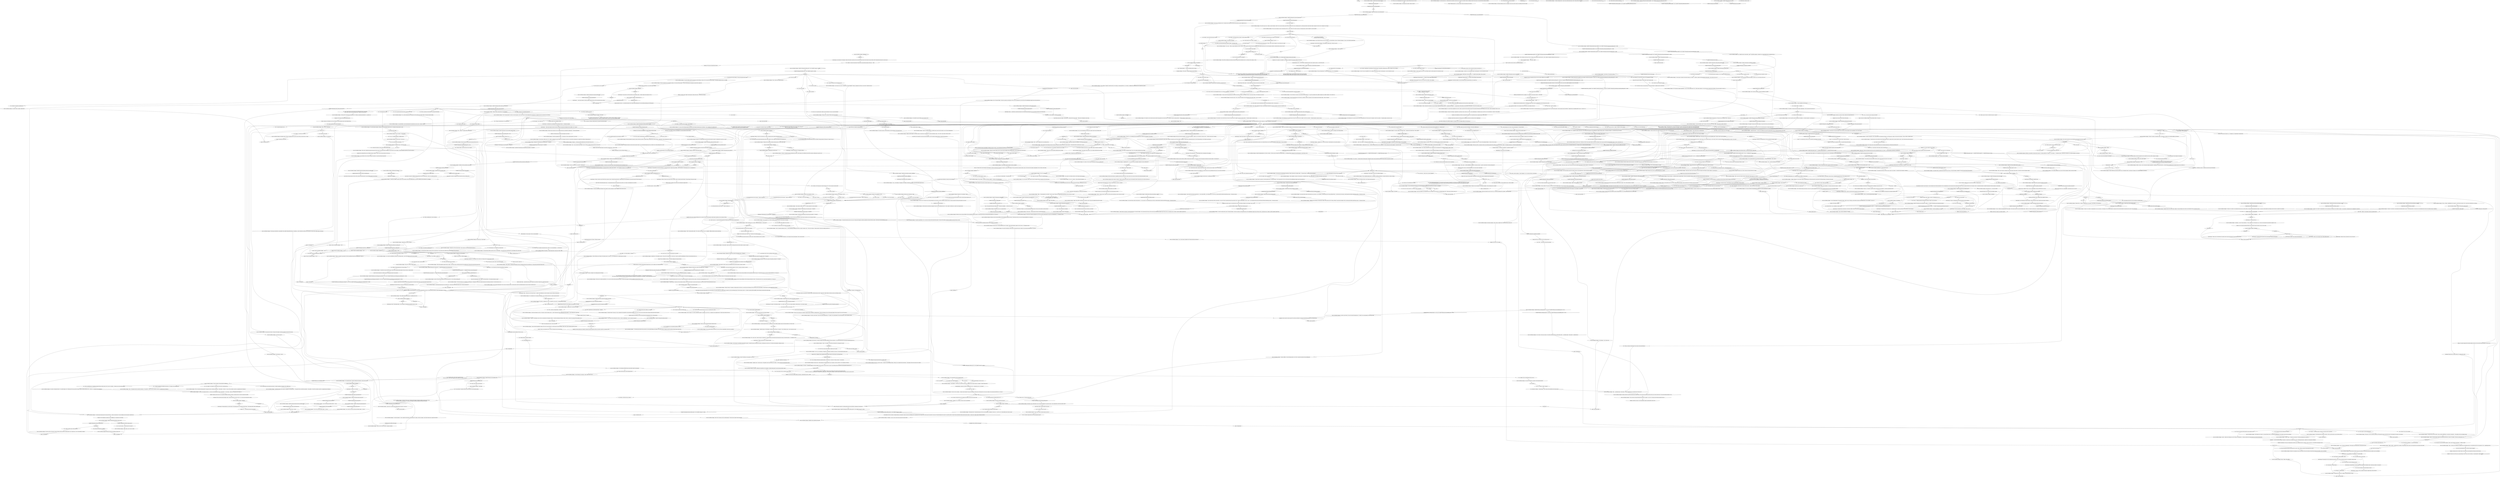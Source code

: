 # WHIRLING F1 / GARTE MAIN
# This is Garte's main dialogue for the rest of the game
# ==================================================
digraph G {
	  0 [label="START"];
	  1 [label="input"];
	  2 [label="Garte, the Cafeteria Manager: \"Especially when you're so busy doing *nothing* to stop psychopaths. How could you just stand there? Still, you did risk your life...\""];
	  3 [label="Garte, the Cafeteria Manager: Variable[\"plaza.tribunal_spiritbomb_succeeded\"]"];
	  4 [label="Variable[\"plaza.tribunal_spiritbomb_succeeded\"]", shape=diamond];
	  5 [label="!(Variable[\"plaza.tribunal_spiritbomb_succeeded\"])", shape=diamond];
	  6 [label="You: \"So I talked to Sylvie.\" (Wink.)"];
	  7 [label="Empathy: Of course you do. This was your plan all along. *This* is how you *fix* it for them -- by answering the *woman question*."];
	  8 [label="Volition: Uhm... I don't like this. There doesn't seem to be another way."];
	  9 [label="You: \"Or... you know. *Maybe* I broke it?\""];
	  10 [label="Garte, the Cafeteria Manager: \"Yes, the bird. I found it lying on the floor with a broken wing the morning she left.\"\n\"The bird you brought me a replacement for.\" He points to the ruffled grouse. \"The skua I had, remember? I found it lying on the floor with a broken wing the morning she left.\""];
	  11 [label="You: \"What happened in '44?\""];
	  12 [label="Garte, the Cafeteria Manager: \"Hah! I knew it. I've always wondered where those machines by the door came from -- *and* they told me there was some kind of pinball thing here too...\""];
	  13 [label="Jump to: [Untitled hub (03)]"];
	  14 [label="Garte, the Cafeteria Manager: \"Absolutely out of the question.\""];
	  15 [label="Reaction Speed: By the way -- you should come back to this *thing*-based questionnaire if you see anything interesting in the Whirling later!"];
	  16 [label="Kim Kitsuragi: \"... and, come to think of it, Frittte's probably closed at this hour. They're open from seven to eleven.\""];
	  17 [label="Jump to: [Garte, the Cafeteria Manager: \"\"Yes?\"\"]"];
	  18 [label="Garte, the Cafeteria Manager: \"They come here in the evenings. Dumb, unruly types. Think they're Big Shit. But they're good customers -- they place big orders, and always pay *on time*.\""];
	  19 [label="You: \"That's it. There was something else I wanted.\""];
	  20 [label="Garte, the Cafeteria Manager: \"Yes?\""];
	  21 [label="Kim Kitsuragi: \"This is a thoughtful exchange, but can we move on please?\""];
	  22 [label="Garte, the Cafeteria Manager: He blinks, as one might at a burning motor-carriage. \"It is though. Right now, it literally *is* my business...\"  He shakes his head -- and stops as a strange, new, cruel light rekindles in his features."];
	  23 [label="Garte, the Cafeteria Manager: \"Not at all, officer.\" The corners of his lips turn into the slightest smile. \"It's true. You don't *have to* pay me anything.\""];
	  24 [label="Garte, the Cafeteria Manager: \"No. You can choose to give me 20 reál for a room or you can choose not to. I don't care what you decide.\""];
	  25 [label="Garte, the Cafeteria Manager: \"You already have the key to your new room. I gave it to you earlier -- to unlock the trash container, remember?\""];
	  26 [label="Garte, the Cafeteria Manager: \"You do that. If you can pay another 20 reál, I'll give you the room again. If not, the key and the garbage will be waiting. Free of charge.\""];
	  27 [label="Garte, the Cafeteria Manager: He takes the key from the counter and puts it back under the counter. \"Now, is there anything you wanted?\""];
	  28 [label="Logic: From the comfort of his own bed."];
	  29 [label="Garte, the Cafeteria Manager: \"I don't care what you do. Sleep in the trash or pay for a room -- I don't care anymore.\""];
	  30 [label="Garte, the Cafeteria Manager: His brow furrows in confusion. \"You're expecting a package? To arrive for you here?\""];
	  31 [label="Untitled hub (02)"];
	  32 [label="Garte, the Cafeteria Manager: He nods. \"Happy to help, officer.\""];
	  33 [label="You: \"You don't want to know.\""];
	  34 [label="Garte, the Cafeteria Manager: \"Thanks, I guess...\" He gives you a short nod. \"Was there anything else you wanted, or...\""];
	  35 [label="Jump to: [karaoke hub]"];
	  36 [label="Jump to: [garte main HUB]"];
	  37 [label="You: \"C'mon man. After everything I've been through...\""];
	  38 [label="Kim Kitsuragi: \"Okay...\" He turns to you with a heavy sigh. \"I *might* have something in my motor carriage we can use. When you're done here.\""];
	  39 [label="You: (Nod sagely.) \"Yes, I think I see...\""];
	  40 [label="You: \"But there may be something pertinent to the investigation in the kitchen.\""];
	  41 [label="Garte, the Cafeteria Manager: \"Please pay for each night in advance starting tomorrow. Twenty reál per night.\""];
	  42 [label="Garte, the Cafeteria Manager: \"Does this *look* like part of a *Doomed* Commercial Area?\" He makes a sweeping gesture. \"This pre-revolutionary tile work? These high ceilings? The nice rooms? Well, *most* of the rooms...\""];
	  43 [label="Garte, the Cafeteria Manager: \"Some real estate management company. They never come around here, just collect money from afar. Honestly, I think *some* money laundering might be involved.\""];
	  44 [label="You: He doesn't have to tell you anything he doesn't want to."];
	  45 [label="You: \"Couldn't you *keep* the hole there? What if there are some hotties staying in that room...\" (Wink.)"];
	  46 [label="Shivers: On Clinton Street, near the Boogie Street Diamond, a small truck rattles down an alleyway. It stops by a rusted trash container. Two men, their faces rough and swollen, jump out. They look at the container, despondently. CSM is written on their backs..."];
	  47 [label="Jump to: [garte main HUB]"];
	  48 [label="You: \"I have your money.\""];
	  49 [label="Garte, the Cafeteria Manager: He stands silently looking at the coins on the counter.\nThe cafeteria manager stands silently looking at the coins on the counter before him."];
	  50 [label="Garte, the Cafeteria Manager: \"It does, doesn't it.\""];
	  51 [label="You: \"Why do I need it?\""];
	  52 [label="Garte, the Cafeteria Manager: \"Is there something I can do for you?\""];
	  53 [label="Garte, the Cafeteria Manager: Variable[\"whirling.garte_greet_new_bird_sugg\"]"];
	  54 [label="Variable[\"whirling.garte_greet_new_bird_sugg\"]", shape=diamond];
	  55 [label="!(Variable[\"whirling.garte_greet_new_bird_sugg\"])", shape=diamond];
	  56 [label="You: \"I fucking rocked that shit.\""];
	  57 [label="Garte, the Cafeteria Manager: He demonstratively suppresses a world-weary sigh."];
	  58 [label="You: \"It could have used more work. After all, I just took a bullet for this place.\"\n\"It could have used more work. I just took two bullets for this place.\""];
	  59 [label="Garte, the Cafeteria Manager: \"Ah, them! Nice people -- but no. Lena said they were going back to Jamrock. I saw them pass by, outside.\" He waves at the windows. \"This was *before* the fight started.\""];
	  60 [label="Garte, the Cafeteria Manager: Variable[\"whirling.garte_cuno_greet\"] == 1"];
	  61 [label="Variable[\"whirling.garte_cuno_greet\"] == 1", shape=diamond];
	  62 [label="!(Variable[\"whirling.garte_cuno_greet\"] == 1)", shape=diamond];
	  63 [label="Logic: Hmm... the kitchen is close by -- maybe the cook will be more forthcoming?"];
	  64 [label="Garte, the Cafeteria Manager: Variable[\"plaza.tribunal_shot_kortenaer_success\"]"];
	  65 [label="Variable[\"plaza.tribunal_shot_kortenaer_success\"]", shape=diamond];
	  66 [label="!(Variable[\"plaza.tribunal_shot_kortenaer_success\"])", shape=diamond];
	  67 [label="Kim Kitsuragi: Make that three. The lieutenant is nodding too, hands crossed."];
	  68 [label="Garte, the Cafeteria Manager: \"What?\" He squints at you, worried. \"What does that mean -- *cock carousel*?\""];
	  69 [label="You: \"Okay then, never mind.\""];
	  70 [label="You: \"Nothing. The black gaping maw at the end of Time.\""];
	  71 [label="You: \"Wait -- so you *know* of the curse!\""];
	  72 [label="Garte, the Cafeteria Manager: \"Yes. I absolutely will.\" He calms his breathing. \"Sorry. It's been a bit of a day -- and now a hole in the wall.\""];
	  73 [label="Esprit de Corps: I *really* didn't want to resort to this, the man is thinking."];
	  74 [label="Endurance: It's a long *healthy* trek back to the village."];
	  75 [label="Jump to: [garte main HUB]"];
	  76 [label="Kim Kitsuragi: The lieutenant nods in agreeance."];
	  77 [label="You: \"But I paid for the work on that monument out there. Does that mean nothing to you?\""];
	  78 [label="You: \"Here's 60 reál.\""];
	  79 [label="Jump to: [garte main HUB]"];
	  80 [label="Garte, the Cafeteria Manager: \"May I ask why?\""];
	  81 [label="You: \"But I need those leftovers to survive!\""];
	  82 [label="Garte, the Cafeteria Manager: \"I'm not a fishing-teacher.\" He spreads his hands. \"That is not why we keep our trash locked. Any place with a kitchen does it, it's not *political*, I assure you.\""];
	  83 [label="Encyclopedia: He killed himself."];
	  84 [label="You: \"No wait...\" (Whisper and point to the back of your head.) \"What if I *am* Kras Mazov.\""];
	  85 [label="Garte, the Cafeteria Manager: Variable[\"whirling.garte_rhetoric_first_fire\"]"];
	  86 [label="Variable[\"whirling.garte_rhetoric_first_fire\"]", shape=diamond];
	  87 [label="!(Variable[\"whirling.garte_rhetoric_first_fire\"])", shape=diamond];
	  88 [label="Garte, the Cafeteria Manager: The breath catches in his chest. The light in his eyes snuffs out all at once. After a moment, he speaks."];
	  89 [label="Untitled hub (02)"];
	  90 [label="Garte, the Cafeteria Manager: \"Oh, sorry, I think you misunderstand. Let me explain.\" The corners of his lips turn into the slightest smile. \"I didn't say *I'd give you a free room*. I just said you don't have to pay me.\""];
	  91 [label="You: What does that mean?"];
	  92 [label="You: \"Wait, I still don't understand. Do I get a free room or not?\""];
	  93 [label="Logic: From the comfort of his own bed."];
	  94 [label="You: \"Fine. 20 reál for the night.\""];
	  95 [label="Untitled hub"];
	  96 [label="Jump to: [garte main HUB]"];
	  97 [label="Kim Kitsuragi: \"It's not something I'd wear on the job.\" He smiles slightly."];
	  98 [label="Garte, the Cafeteria Manager: \"She broke the bird, you know. The great skua. I found it on the ground with a broken wing. On the morning she left.\"\n\"She broke the bird, you know. The great skua, not the grouse you brought. I found it on the ground with a broken wing. On the morning she left.\" "];
	  99 [label="You: \"I talked to Sylvie. She left because of me, not you.\""];
	  100 [label="You: \"She said it was a just an accident.\""];
	  101 [label="You: \"This is my way of apologizing for the trouble I've caused. Please let me say I'm sorry.\""];
	  102 [label="Jump to: [karaoke hub]"];
	  103 [label="Drama: He's lying... But there's no way to call him out on it."];
	  104 [label="Garte, the Cafeteria Manager: Variable[\"whirling.garte_vanish_special_greeting_done\"]"];
	  105 [label="Variable[\"whirling.garte_vanish_special_greeting_done\"]", shape=diamond];
	  106 [label="!(Variable[\"whirling.garte_vanish_special_greeting_done\"])", shape=diamond];
	  107 [label="Garte, the Cafeteria Manager: \"Wonderful. *Try* to do that. I'll have to call you an ambulance.\""];
	  108 [label="Garte, the Cafeteria Manager: \"Yeah, good luck with that.\" He taps his foot against a metal box installed in the back of the counter."];
	  109 [label="Garte, the Cafeteria Manager: He pauses, realizing the contradiction in his statement. \"Evidence being money. You can't stay here without *money*.\""];
	  110 [label="Garte, the Cafeteria Manager: \"Great, thank you officer, that's *all* I wanted -- payment for services rendered. If you continue to stay here, I just ask that you please pay your nightly bill in advance, starting tomorrow.\""];
	  111 [label="talktryhub"];
	  112 [label="Suggestion: He's not sorry about his behaviour for your sake. Now that you have money, he really wants to make sure you're not angry with him."];
	  113 [label="You: \"It's a shame you've gotta suck up to the Union to stay afloat.\""];
	  114 [label="Garte, the Cafeteria Manager: \"No, I don't have a key -- I don't know how to get there. And I don't *care* either. It's not like I've been *wondering* about it for ten years. It's just the Frittte warehouse probably.\""];
	  115 [label="Garte, the Cafeteria Manager: \"Or some boring storage space with a bunch of old junk... and dust. Junk and dust.\" He runs his finger across the counter to check for dirt."];
	  116 [label="damageshub"];
	  117 [label="Encyclopedia: Sam Bo is an acronym for Samaran boxing. Graceful martial arts stuff. *Sam Bo style* implies stealth, cleverness, and cool. Just letting you know."];
	  118 [label="Garte, the Cafeteria Manager: \"Anyway, I thought we were talking about the Whirling.\""];
	  119 [label="Composure: The colour has drained from his face."];
	  120 [label="Garte, the Cafeteria Manager: \"Absolutely not. That would be idiotic. I have no idea why you're even saying this right now...\""];
	  121 [label="You: \"Maybe you don't remember putting them there. Maybe you were sleepwalking or... in a fugue state...\""];
	  122 [label="You: \"Who else has keys to the trash container?\""];
	  123 [label="Garte, the Cafeteria Manager: IsKimHere()"];
	  124 [label="IsKimHere()", shape=diamond];
	  125 [label="!(IsKimHere())", shape=diamond];
	  126 [label="You: \"Okay.\""];
	  127 [label="Kim Kitsuragi: \"Good question.\" He turns to the cafeteria manager."];
	  128 [label="You: \"Are Lena and Morell still in town?\""];
	  129 [label="Garte, the Cafeteria Manager: \"I mean, you're a detective, perhaps you can track them down? Shouldn't be that hard...\""];
	  130 [label="You: \"About my bill for tonight...\""];
	  131 [label="Untitled hub"];
	  132 [label="Garte, the Cafeteria Manager: Variable[\"whirling.goracy_fridge_asked\"]"];
	  133 [label="Variable[\"whirling.goracy_fridge_asked\"]", shape=diamond];
	  134 [label="!(Variable[\"whirling.goracy_fridge_asked\"])", shape=diamond];
	  135 [label="Garte, the Cafeteria Manager: Variable[\"plaza.tribunal_kim_shot\"]"];
	  136 [label="Variable[\"plaza.tribunal_kim_shot\"]", shape=diamond];
	  137 [label="!(Variable[\"plaza.tribunal_kim_shot\"])", shape=diamond];
	  138 [label="Garte, the Cafeteria Manager: Variable[\"plaza.tribunal_shot_kortenaer_success\"]"];
	  139 [label="Variable[\"plaza.tribunal_shot_kortenaer_success\"]", shape=diamond];
	  140 [label="!(Variable[\"plaza.tribunal_shot_kortenaer_success\"])", shape=diamond];
	  141 [label="Jump to: [Untitled hub (04)]"];
	  142 [label="Garte, the Cafeteria Manager: \"Yeah, I don't know...\" He feels the need to explain himself. \"Clients were panicking. And also, I guess I sort of found out that I don't give a shit if I die.\""];
	  143 [label="Garte, the Cafeteria Manager: \"Where was *I*? How do you think I know the crazy shit you pulled off out there? I was *there* -- out on the balcony, protecting my establishment.\""];
	  144 [label="You: Don't I have anything else? Like a *BACK* button for example?"];
	  145 [label="Garte, the Cafeteria Manager: \"Anyway -- thank you for clearing it up. Now, if there isn't anything else...\" He does not seem to be overjoyed about his new-found professionalism."];
	  146 [label="Garte, the Cafeteria Manager: \"It's for the...\" He begins confidently, but then stumbles on his own words. \"It's for no one. It's a prop. I'm not letting anyone use it after the Great Karaoke Catastrophe of '44.\""];
	  147 [label="Garte, the Cafeteria Manager: \"It wouldn't hurt to get a little life in here. Other than the hellish karaoke machine. That one's always *causing trouble*.\""];
	  148 [label="Garte, the Cafeteria Manager: He shakes his head. \"There is no gaping maw. If you don't want to tell me you don't have to. It's okay.\""];
	  149 [label="Garte, the Cafeteria Manager: \"Yes. Ha ha. What's *actually* behind there?\""];
	  150 [label="Garte, the Cafeteria Manager: Variable[\"whirling.garte_owing_hub_exited_once\"]"];
	  151 [label="Variable[\"whirling.garte_owing_hub_exited_once\"]", shape=diamond];
	  152 [label="!(Variable[\"whirling.garte_owing_hub_exited_once\"])", shape=diamond];
	  153 [label="Interfacing: Draconian measures..."];
	  154 [label="Jump to: [damageshub]"];
	  155 [label="You: \"Why? Do you want to play? Because I might be up for a game...\""];
	  156 [label="You: \"Didn't check. Pinball isn't relevant to the investigation.\""];
	  157 [label="Garte, the Cafeteria Manager: \"Looked pretty hot to me...\" He stops, realizing that this is also a compliment. \"At least nothing bad actually happened,\" he adds with a sigh."];
	  158 [label="You: \"You sound irritated -- why? All I want is a drink.\""];
	  159 [label="You: Say nothing."];
	  160 [label="Logic: Because he's not a bartender."];
	  161 [label="keeeyyyyssss"];
	  162 [label="Jump to: [garte main HUB]"];
	  163 [label="Encyclopedia: Kras Mazov (nom de guerre), was an economist and a historical materialist. He was a leading figure on the Graad side of the Centennial Revolution, where he headed the Eleven Day Government. Mazov is considered the father of scientific communism (Mazovian thought or Mazovianism)."];
	  164 [label="Rhetoric: Okay then. (Maybe you're callous yourself...)"];
	  165 [label="Garte, the Cafeteria Manager: \"Perfectly serious.\" The corners of his lips turn into the slightest smile. \"You don't *have to* pay me anything.\""];
	  166 [label="Garte, the Cafeteria Manager: He looks you in the eye. There is silence in the space between you."];
	  167 [label="You: \"Fine. I'll take the trash container key.\""];
	  168 [label="Garte, the Cafeteria Manager: \"But you know what? You're in luck. Because you don't have to ever pay me again.\""];
	  169 [label="Drama: Here comes a layup, sire! Fall not for it!"];
	  170 [label="Jump to: [garte main HUB]"];
	  171 [label="You: \"Package?\""];
	  172 [label="Empathy: It's as if he can't decide whether to be angry or relieved that it was you -- again."];
	  173 [label="Garte, the Cafeteria Manager: \"Okay, yes, it's for *some* clients,\" he admits reluctantly."];
	  174 [label="Drama: He's lying. But whatever, you don't really *need* his lame tracks."];
	  175 [label="Garte, the Cafeteria Manager: \"Does that arrangement include... you paying me *what we already agreed* you owe me?\""];
	  176 [label="Garte, the Cafeteria Manager: \"I mean no offence. It's really nothing personal. I just *have* to protect the interests of this establishment.\""];
	  177 [label="Suggestion: Whatever he may feel about you, he can't miss the opportunity to throw you a look of what he assumes is shared understanding. Go with it."];
	  178 [label="whirlinghub"];
	  179 [label="Garte, the Cafeteria Manager: \"Oh, yes, that door, sure. There's nothing *mysterious* about it. It's just a door.\" He shrugs."];
	  180 [label="Garte, the Cafeteria Manager: He takes out his key chain and fiddles with the mechanism behind the counter. \"The electronic lock to your room will remain disabled till 21.00 tomorrow.\""];
	  181 [label="Garte, the Cafeteria Manager: Variable[\"whirling.garte_kitchen_savoir\"]  and  Variable[\"tc.sam_bo\"] == false"];
	  182 [label="Variable[\"whirling.garte_kitchen_savoir\"]  and  Variable[\"tc.sam_bo\"] == false", shape=diamond];
	  183 [label="!(Variable[\"whirling.garte_kitchen_savoir\"]  and  Variable[\"tc.sam_bo\"] == false)", shape=diamond];
	  184 [label="You: (Slam the bills down on the counter.)"];
	  185 [label="Kim Kitsuragi: \"I'll take a room here too.\" He opens his wallet."];
	  186 [label="Empathy: He's done a fine job too. Though he's spoken of the place dismissively before, the hostel is actually very important to him."];
	  187 [label="Garte, the Cafeteria Manager: \"The *other* is a kebab cart. It's very *successful* in its way, but... it's nothing like the Whirling.\""];
	  188 [label="Untitled hub (03)"];
	  189 [label="You: \"It doesn't matter. I just want to know who you suspect.\""];
	  190 [label="Garte, the Cafeteria Manager: \"Thanks. I hope you found what you were looking for.\""];
	  191 [label="Garte, the Cafeteria Manager: Variable[\"whirling.garte_debt_window_and_drinks_down\"]"];
	  192 [label="Variable[\"whirling.garte_debt_window_and_drinks_down\"]", shape=diamond];
	  193 [label="!(Variable[\"whirling.garte_debt_window_and_drinks_down\"])", shape=diamond];
	  194 [label="Garte, the Cafeteria Manager: He refuses to reply. Only his breathing quickens with badly-concealed irritation."];
	  195 [label="Visual Calculus: ... and it's not a shaker. It's nothing. He's holding nothing."];
	  196 [label="You: \"I don't have any money. I spent all I had on other things. I had the urge to buy things. With *all* of the money!\""];
	  197 [label="paying_hub"];
	  198 [label="Jump to: [garte main HUB]"];
	  199 [label="You: \"About my bill for tonight...\""];
	  200 [label="You: \"Uhm... no.\""];
	  201 [label="You: \"Yes. That's the gist of it.\""];
	  202 [label="Garte, the Cafeteria Manager: Variable[\"plaza.tribunal_spiritbomb_failed\"]"];
	  203 [label="Variable[\"plaza.tribunal_spiritbomb_failed\"]", shape=diamond];
	  204 [label="!(Variable[\"plaza.tribunal_spiritbomb_failed\"])", shape=diamond];
	  205 [label="Garte, the Cafeteria Manager: \"I hope at least your partner is recovering quickly. Also!\" He wags his finger. \"You're staying here for *free* now. That's right. This establishment supports cops. Even cops like you.\""];
	  206 [label="Garte, the Cafeteria Manager: \"Sure. Anyway, I can't help you there. A lot of women come and go here.\""];
	  207 [label="You: \"Don't worry. The fire will go out -- soon.\""];
	  208 [label="Kim Kitsuragi: He turns to the man. \"Thank you anyway.\""];
	  209 [label="Garte, the Cafeteria Manager: He realizes something. \"Does it mean you talked to her? What else did she say about me?\""];
	  210 [label="You: \"Broken bird. Feathers.\" (Nod knowingly.) \"This is all part of the mind-fuck on the cock-carousel.\""];
	  211 [label="Garte, the Cafeteria Manager: \"No. It was her.\" His voice is cold now. \"She's off to ride that carousel you told me about. Heh...\" A mirthless laugh. \"Cock carousel -- I understand now.\""];
	  212 [label="Garte, the Cafeteria Manager: \"Oh, that's so sad to hear,\" he says with a barely disguised grin. \"I'd *totally* let you sing karaoke, if you only had a tape -- *and* you'd paid your bills.\""];
	  213 [label="Garte, the Cafeteria Manager: \"For 14 years, man -- that's how long I've worked here. I've kept this place up through hail and through sleet. Fuck me, if some Doom Ghost...\" he steadies his voice."];
	  214 [label="Kim Kitsuragi: \"Good pick,\" the lieutenant nods."];
	  215 [label="Untitled hub"];
	  216 [label="Jump to: [Untitled hub (03)]"];
	  217 [label="Conceptualization: Literary demotion! That's the worst..."];
	  218 [label="Jump to: [garte main HUB]"];
	  219 [label="You: \"Maybe I *am* a cook?\""];
	  220 [label="Half Light: That bird ain't no symbol of hope. It's a menace and a traitor!"];
	  221 [label="Rhetoric: You know, there *might* be other places to sleep on this coast... you'll find one eventually."];
	  222 [label="Garte, the Cafeteria Manager: IsTHCPresent(\"hobocop\")"];
	  223 [label="IsTHCPresent(\"hobocop\")", shape=diamond];
	  224 [label="!(IsTHCPresent(\"hobocop\"))", shape=diamond];
	  225 [label="Garte, the Cafeteria Manager: Variable[\"character.got_hobocop_climb_into_trashbin_idea\"]"];
	  226 [label="Variable[\"character.got_hobocop_climb_into_trashbin_idea\"]", shape=diamond];
	  227 [label="!(Variable[\"character.got_hobocop_climb_into_trashbin_idea\"])", shape=diamond];
	  228 [label="You: \"Why?\""];
	  229 [label="You: \"You don't understand the seriousness of the situation. I'm an alcoholic. I need my fix.\""];
	  230 [label="Garte, the Cafeteria Manager: \"If it's a personal matter, why in the name of god should I...\" He stops mid-sentence. \"Okay, whatever.\""];
	  231 [label="Garte, the Cafeteria Manager: \"Why? To keep the hobos and drunks out, that's why. And the neighbours too. They put their trash there and they don't pay for the garbage company.\""];
	  232 [label="Garte, the Cafeteria Manager: IsKimHere()"];
	  233 [label="IsKimHere()", shape=diamond];
	  234 [label="!(IsKimHere())", shape=diamond];
	  235 [label="Garte, the Cafeteria Manager: \"Now -- was there anything else you needed?\""];
	  236 [label="You: \"I'll see what I can do.\""];
	  237 [label="Garte, the Cafeteria Manager: \"You do that. If you can pay another 20 reál, I'll give you the room again. If not, the garbage is yours. Free of charge.\""];
	  238 [label="Garte, the Cafeteria Manager: He takes a breath, and says hurriedly, \"I don't make the rules. Pay 20 reál or sleep in the trash container. It's not up to me.\""];
	  239 [label="You: \"Wait, you want me to sleep in the *trash outside*?\""];
	  240 [label="Garte, the Cafeteria Manager: Variable[\"whirling.garte_trash_bed_offer_made\"] == true"];
	  241 [label="Variable[\"whirling.garte_trash_bed_offer_made\"] == true", shape=diamond];
	  242 [label="!(Variable[\"whirling.garte_trash_bed_offer_made\"] == true)", shape=diamond];
	  243 [label="Composure: He looks pale. Nauseous. He's guilty. But not enough to apologize..."];
	  244 [label="Empathy: That meant a lot to him. Felt good, didn't it?"];
	  245 [label="Garte, the Cafeteria Manager: Variable[\"whirling.garte_volition_said_forgive_trash\"]"];
	  246 [label="Variable[\"whirling.garte_volition_said_forgive_trash\"]", shape=diamond];
	  247 [label="!(Variable[\"whirling.garte_volition_said_forgive_trash\"])", shape=diamond];
	  248 [label="You: \"What about now, is my package here yet?\""];
	  249 [label="Garte, the Cafeteria Manager: \"What is this thing?\" The man takes the stuffed bird."];
	  250 [label="You: \"I'm a client. Why can't I use it?\""];
	  251 [label="Volition: That doesn't seem fair. You demonstrated some serious skills there, slipping away Sam Bo-style."];
	  252 [label="getinhub"];
	  253 [label="Jump to: [whirlinghub]"];
	  254 [label="Jump to: [whirlinghub]"];
	  255 [label="Garte, the Cafeteria Manager: \"So I haven't opened it. I *have* cleaned the whole place a hundred times over, though -- after the *animals*. And I haven't found a key. So good luck with that.\""];
	  256 [label="Garte, the Cafeteria Manager: He takes out his key chain and fiddles with the mechanism behind the counter. \"The electronic lock to your room has been disabled till 21.00 tomorrow.\""];
	  257 [label="You: (Slam the bills down on the counter.) \"I hope you choke on it.\""];
	  258 [label="You: (Slam the bills down on the counter.) \"I hope you choke on it.\""];
	  259 [label="Garte, the Cafeteria Manager: \"Great, perfect, I hope you enjoy your freezing cold room with the window you broke *yourself*.\""];
	  260 [label="Garte, the Cafeteria Manager: \"By the way, if you hadn't paid before 21.00, your door would have been locked electronically.\" He taps his foot against a metal box installed in the back of the bar counter."];
	  261 [label="Garte, the Cafeteria Manager: \"I've been working here for a *long* time, and that intercom has *never* been used by the Whirling.\""];
	  262 [label="Untitled hub"];
	  263 [label="Garte, the Cafeteria Manager: \"I'll have it fixed at once. Thank you for letting me know. I assure you -- the Whirling does *not* abide spying on its guests.\""];
	  264 [label="Garte, the Cafeteria Manager: \"Thank you, I'll patch it up personally. Was there something else about the establishment? I hope not...\""];
	  265 [label="Garte, the Cafeteria Manager: \"I vouch for my staff as I would for myself... and I certainly wasn't the one making holes in our walls.\" He folds his arms and glares at you defiantly."];
	  266 [label="Jump to: [garte main HUB]"];
	  267 [label="You: \"But I don't have anywhere to go...\""];
	  268 [label="Garte, the Cafeteria Manager: \"Yeah... that's not my problem anymore.\""];
	  269 [label="Garte, the Cafeteria Manager: He glares at you suspiciously. \"Well?\""];
	  270 [label="You: \"Where did the horse-faced woman go?\""];
	  271 [label="Garte, the Cafeteria Manager: \"I don't really use words like that to describe my clients, and maybe you shouldn't either…\" He purses his lips. \"Seeing as you're a cop and all.\""];
	  272 [label="You: \"All right. Thanks.\" (Conclude.)"];
	  273 [label="Garte, the Cafeteria Manager: \"Can I help you?\" He arches an eyebrow."];
	  274 [label="Garte, the Cafeteria Manager: Variable[\"whirling.goracy_fridge_asked\"]"];
	  275 [label="Variable[\"whirling.goracy_fridge_asked\"]", shape=diamond];
	  276 [label="!(Variable[\"whirling.goracy_fridge_asked\"])", shape=diamond];
	  277 [label="Kim Kitsuragi: \"I hate to say it, but looks like we're going to have to ask Cuno if he knows of a spare fridge around here.\""];
	  278 [label="Kim Kitsuragi: \"We should really take another look at that fridge we found in the basement.\""];
	  279 [label="Garte, the Cafeteria Manager: \"I hope at least your partner is recovering quickly. Also!\" He raises his finger. \"You're staying here for free now. That's right, this establishment supports cops. The stay is free -- the drinks are not,\" he adds. \"Just felt I needed to specify that.\""];
	  280 [label="You: \"Yeah, I sucked up there. I'm sorry.\""];
	  281 [label="Garte, the Cafeteria Manager: \"God...\" He does not look too pleased."];
	  282 [label="You: \"Turns out she's a whore who likes to ride the cock carousel.\""];
	  283 [label="Empathy: Yeah. This feels right. It feels *wise*. Good setup. Now speak the real shit."];
	  284 [label="Kim Kitsuragi: \"I assure you, it was him.\""];
	  285 [label="Jump to: [Garte, the Cafeteria Manager: \"The man in the vest and the violet...\"]"];
	  286 [label="Volition: It takes a lot of willpower not to ask. Obviously he's been wanting to know what's behind the door..."];
	  287 [label="You: \"Pinball machines. A pinball workshop.\""];
	  288 [label="You: \"You have Lena. Lena is a good customer.\""];
	  289 [label="Garte, the Cafeteria Manager: \"Good thing that guest pays for her stuff on time -- I'll forward her the bill and be done with it. Was there anything else?\""];
	  290 [label="Jump to: [whirlinghub]"];
	  291 [label="Garte, the Cafeteria Manager: IsKimHere()"];
	  292 [label="IsKimHere()", shape=diamond];
	  293 [label="!(IsKimHere())", shape=diamond];
	  294 [label="Garte, the Cafeteria Manager: \"Like what? I was really enjoying talking about the *money* you owe me...\""];
	  295 [label="Jump to: [getinhub]"];
	  296 [label="Kim Kitsuragi: \"Frittte. Near the gates.\" The lieutenant sounds tired. \"They'll exchange it.\""];
	  297 [label="You: \"I feel a capitalist plot coming up.\""];
	  298 [label="Savoir Faire: Damn! Your feet thought we got away!"];
	  299 [label="Empathy: Take it easy on him. Deep down he really hates being the guy who has to remind you."];
	  300 [label="Jump to: [paying_hub]"];
	  301 [label="Garte, the Cafeteria Manager: Variable[\"yard.trash_container_hub_reached\"]"];
	  302 [label="Variable[\"yard.trash_container_hub_reached\"]", shape=diamond];
	  303 [label="!(Variable[\"yard.trash_container_hub_reached\"])", shape=diamond];
	  304 [label="You: \"Actually, let's talk about something else.\""];
	  305 [label="You: \"About my bill for tonight...\""];
	  306 [label="Half Light: What you want is a GOD DAMN DRINK. How is that so hard to understand?"];
	  307 [label="You: \"What if I told you *I* am a hobo. Or soon to be one, rummaging through that trash. Will you keep me out too?\""];
	  308 [label="Garte, the Cafeteria Manager: \"Even more reason for me not to serve you, sir. Was there anything else you needed -- other than alcohol?\""];
	  309 [label="Kim Kitsuragi: \"We should return to this theory at a later time, officer. This here was about the *trash container*.\""];
	  310 [label="Garte, the Cafeteria Manager: Variable[\"TASK.return_to_garte_with_spinner_cash_done\"]"];
	  311 [label="Variable[\"TASK.return_to_garte_with_spinner_cash_done\"]", shape=diamond];
	  312 [label="!(Variable[\"TASK.return_to_garte_with_spinner_cash_done\"])", shape=diamond];
	  313 [label="Garte, the Cafeteria Manager: His eyes flash with fury. \"You want a free place to sleep? Fine.\""];
	  314 [label="You: \"Fuck you, Garte. Seriously, fuck you.\""];
	  315 [label="Garte, the Cafeteria Manager: \"Right. Is there anything you wanted?\""];
	  316 [label="Empathy: See? That meant a lot to him. Felt good, didn't it?"];
	  317 [label="Cuno: \"The fuck?\" pipes the boy. \"Pig's selling out for Speedfreaks FM now?\""];
	  318 [label="Garte, the Cafeteria Manager: \"Anything else I can do for you, officers?\" The man smiles at you both."];
	  319 [label="Kim Kitsuragi: \"I am sure,\" he says, smiling at the plastic-wrapped shoes in their neon glory."];
	  320 [label="Garte, the Cafeteria Manager: \"Hah! Well!\" He comes up with a counterargument. \"We don't have any tapes. They all got stolen.\""];
	  321 [label="Garte, the Cafeteria Manager: The man in the vest and the violet shirt stares at the tape you've just given him. He begins to frown. Hard."];
	  322 [label="You: \"I'm sorry, I know it was irresponsible of me to run. You have to understand -- I was desperate.\""];
	  323 [label="You: \"I will pay you back tomorrow. I'm an honest cop.\""];
	  324 [label="Garte, the Cafeteria Manager: He rolls his eyes. \"What *thing*?\""];
	  325 [label="You: \"I saw a sign that said the mess hall is reserved for the Union.\""];
	  326 [label="You: \"If you're thinking of selling those pinball machines, I want a fat cut. C-Suite shit.\" (Beat your chest.) \"I'm a disruptor.\""];
	  327 [label="Garte, the Cafeteria Manager: \"A lot. For the room and broken window -- 100 reál.\""];
	  328 [label="Composure: He trembled just a little as he assumed this position. You've made him nervous, though he doesn't want to show it."];
	  329 [label="Suggestion: You've really worn down his patience. Even paying him didn't help!"];
	  330 [label="You: \"You really care about the Whirling, huh.\""];
	  331 [label="Garte, the Cafeteria Manager: \"What about them?\" He shrugs. \"One is a basement dive frequented by chain-smoking communists. I can't *tell* you how sick I am of Kras Mazov and Ignus Nilsen and all those old ghosts...\""];
	  332 [label="Jump to: [Garte, the Cafeteria Manager: \"\"Yes?\"\"]"];
	  333 [label="Jump to: [garte main HUB]"];
	  334 [label="Garte, the Cafeteria Manager: Variable[\"whirling.garte_debt_drinks_down\"]"];
	  335 [label="Variable[\"whirling.garte_debt_drinks_down\"]", shape=diamond];
	  336 [label="!(Variable[\"whirling.garte_debt_drinks_down\"])", shape=diamond];
	  337 [label="Garte, the Cafeteria Manager: He glares at you suspiciously. \"Well?\""];
	  338 [label="You: \"Where did everyone go?\""];
	  339 [label="Garte, the Cafeteria Manager: IsTaskActive(\"TASK.help_kim_with_money_plan\")--[[ Variable[ ]]"];
	  340 [label="IsTaskActive(\"TASK.help_kim_with_money_plan\")--[[ Variable[ ]]", shape=diamond];
	  341 [label="!(IsTaskActive(\"TASK.help_kim_with_money_plan\")--[[ Variable[ ]])", shape=diamond];
	  342 [label="Garte, the Cafeteria Manager: \"Because you haven't taken it away yet, and it must be stinking *hard* about now. Well -- you're not putting it here. Rest assured.\""];
	  343 [label="Authority: He thinks it weak to renege on the courtesy he already decided to pay you. Moral superiority is important to him."];
	  344 [label="Garte, the Cafeteria Manager: \"I give credit where credit is due and that, sir -- was a nice shot. I was watching until you hit him, crawled inside then. Bullets started flying. Anyway...\" He clears his throat."];
	  345 [label="You: \"Yeah, you're right.\""];
	  346 [label="Jump to: [Untitled hub (03)]"];
	  347 [label="Garte, the Cafeteria Manager: \"God... does it mean you talked to her? What else did she say about me?\""];
	  348 [label="Garte, the Cafeteria Manager: He takes a bottle of wine off the shelf and pours himself a glass. \"They ride the cock carousel until the clock runs out. Here. Have the rest.\" He corks the bottle and hands it to you."];
	  349 [label="You: \"The bird?\""];
	  350 [label="Garte, the Cafeteria Manager: \"Okay...\" He inspects the bird, somewhat suspiciously -- then mellows. \"Okay. Well. This is actually a nice bird. A competent piece of taxidermy.\""];
	  351 [label="You: \"I have the tape now. You *have* to let me sing karaoke.\" (Give him the tape)"];
	  352 [label="You: \"Garte, what if I told I got into the back room? Behind the blue door in the kitchen.\"\n\"Garte, what if I told you I got into the back room -- behind the *blue steel door*\""];
	  353 [label="Reaction Speed: So he knows of the Doomed Commercial Area. *And* its address. He's thought about this."];
	  354 [label="Jump to: [Untitled hub (03)]"];
	  355 [label="Garte, the Cafeteria Manager: \"We were just paying you a compliment. And finding out a *degenerate* from room 3 nicked the phone line. Everything is okay here!\" he yells, then turns to you."];
	  356 [label="Jump to: [whirlinghub]"];
	  357 [label="Garte, the Cafeteria Manager: Variable[\"TASK.take_bird_to_garte_done\"]"];
	  358 [label="Variable[\"TASK.take_bird_to_garte_done\"]", shape=diamond];
	  359 [label="!(Variable[\"TASK.take_bird_to_garte_done\"])", shape=diamond];
	  360 [label="Garte, the Cafeteria Manager: Variable[\"whirling.garte_reaction_thing_hub_hint\"]"];
	  361 [label="Variable[\"whirling.garte_reaction_thing_hub_hint\"]", shape=diamond];
	  362 [label="!(Variable[\"whirling.garte_reaction_thing_hub_hint\"])", shape=diamond];
	  363 [label="You: \"Didn't check. Pinball is stupid.\""];
	  364 [label="Endurance: He's so exhausted following recent events, he doesn't even have the energy to really get on your case."];
	  365 [label="Garte, the Cafeteria Manager: Variable[\"plaza.graffito_concept_return\"]"];
	  366 [label="Variable[\"plaza.graffito_concept_return\"]", shape=diamond];
	  367 [label="!(Variable[\"plaza.graffito_concept_return\"])", shape=diamond];
	  368 [label="You: \"I am an alcohol-operated detective. If you want me to solve crimes or do whatever it is I'm here to do you need to insert alcohol into my mouth.\"\n\"I am an alcohol-operated detective. If you want me to clean up the dead body and solve the case then you need to insert alcohol into my mouth.\""];
	  369 [label="Garte, the Cafeteria Manager: \"Mine? No, it belongs to the Whirling-in-Rags.\""];
	  370 [label="Kim Kitsuragi: \"Thank you for clearing that up. Why do you keep the container locked?\""];
	  371 [label="You: \"I embrace my fate, Garte. This is the night of the Hobocop.\" (Take the key.)"];
	  372 [label="Inland Empire: A new dimension of reality will open. A portal is this bed of waste. Sleep there and awaken *elsewhere.*"];
	  373 [label="Untitled hub"];
	  374 [label="Logic: From the comfort of his own bed."];
	  375 [label="Garte, the Cafeteria Manager: He stares at you. There is silence in the space between your bodies."];
	  376 [label="Garte, the Cafeteria Manager: \"No. I know you just broke it open. You don't need the key and I'm not giving it to you.\""];
	  377 [label="You: \"Wait, you want me to sleep in the *trash outside*?\""];
	  378 [label="Garte, the Cafeteria Manager: DayCount() == 2"];
	  379 [label="DayCount() == 2", shape=diamond];
	  380 [label="!(DayCount() == 2)", shape=diamond];
	  381 [label="Empathy: Okay. This is a good chance to start fresh. Just forgive him -- see how it goes."];
	  382 [label="You: \"Did a package from Speedfreaks FM come for me?\"\n\"Hey... did that package ever come for me -- from Speedfreaks FM?\""];
	  383 [label="Garte, the Cafeteria Manager: Variable[\"tc.turn_off_tutorial_node\"]"];
	  384 [label="Variable[\"tc.turn_off_tutorial_node\"]", shape=diamond];
	  385 [label="!(Variable[\"tc.turn_off_tutorial_node\"])", shape=diamond];
	  386 [label="You: \"This is the ruffed grouse. It symbolizes the might of male courtship rituals. May it serve as a reminder -- to keep an eye on the cock-carouseliers.\""];
	  387 [label="Garte, the Cafeteria Manager: \"Wait, what?\" He looks up, surprised. \"But what about the bird?\""];
	  388 [label="You: \"She didn't break it, I did. I threw it against the wall.\"\n\"She didn't break it, I did. I threw it against the wall. That's why I brought the grouse.\""];
	  389 [label="Garte, the Cafeteria Manager: \"Why on Earth did you have to break the skua?!\""];
	  390 [label="You: \"When was the last time you had a band play here?\""];
	  391 [label="Garte, the Cafeteria Manager: \"It's not for bands, it's for clients. *Some* clients, okay? Not you.\""];
	  392 [label="Garte, the Cafeteria Manager: \"Fine. Fine. *After* you've paid your bills you can climb that stage and do whatever the hell you need to do. *After*.\" He shakes the tape at you. \"Damn this karaoke machine...\""];
	  393 [label="vanishgreetinghub"];
	  394 [label="Garte, the Cafeteria Manager: \"Don't thank me yet. You still owe me 60 reál for three nights stay. If you don't have it by tonight, I can't let you up there...\" He points upstairs, toward your room."];
	  395 [label="Garte, the Cafeteria Manager: \"Forgive me for saying this, but your colleague seems more committed to drinking and...\" He stops mid-sentence."];
	  396 [label="Garte, the Cafeteria Manager: \"Yes -- not the whole damn Union, thank god. Just the nastiest and *loudest* faction.\" He tosses his head in disdain."];
	  397 [label="Authority: He hates the Union, but grudgingly recognizes its power over him -- so he's directing his frustration at you instead. Retaliate!"];
	  398 [label="You: \"I have a search warrant.\""];
	  399 [label="Garte, the Cafeteria Manager: \"And want me to make an exception for you? You're not even a hostel guest till you pay your outstanding bills...\" He changes his mind."];
	  400 [label="You: \"Here it is. Sorry for the trouble.\""];
	  401 [label="You: \"You shouldn't be so worried about that label, you know.\""];
	  402 [label="Garte, the Cafeteria Manager: He glares at you suspiciously. \"Well?\""];
	  403 [label="Jump to: [damageshub]"];
	  404 [label="You: \"Darkness rides.\" (Pick up the coins.)"];
	  405 [label="You: Keep it to yourself and pick up the coins."];
	  406 [label="Jump to: [garte main HUB]"];
	  407 [label="Jump to: [garte main HUB]"];
	  408 [label="Garte, the Cafeteria Manager: \"Oh, you're up.\" He looks you over. \"It's good to see you back on your feet. Did you like your room? I cleaned it for you.\""];
	  409 [label="Garte, the Cafeteria Manager: \"Oh, you know...\" he looks around at the empty place. \"People don't tend to stick around after shoot-outs. Turns out they're not good for business.\""];
	  410 [label="Garte, the Cafeteria Manager: He doesn't take the bait."];
	  412 [label="Garte, the Cafeteria Manager: Variable[\"plaza.tribunal_did_nothing\"] == false"];
	  413 [label="Variable[\"plaza.tribunal_did_nothing\"] == false", shape=diamond];
	  414 [label="!(Variable[\"plaza.tribunal_did_nothing\"] == false)", shape=diamond];
	  415 [label="You: \"I found the victim's clothes in the trash container out back.\"\n\"I found the victim's jeans in the trash container out back.\""];
	  416 [label="Garte, the Cafeteria Manager: \"Yes, yes. For the dead body. You want to put a dead *corpse* into my fridge, right?\""];
	  417 [label="You: \"How did you know?\""];
	  418 [label="Untitled hub (09)"];
	  419 [label="Garte, the Cafeteria Manager: IsCunoInParty()"];
	  420 [label="IsCunoInParty()", shape=diamond];
	  421 [label="!(IsCunoInParty())", shape=diamond];
	  422 [label="Reaction Speed: That's actually true. You remember him, from the corner of your eye, right behind you on the Whirling balcony..."];
	  423 [label="You: No. I don't want to get angry."];
	  424 [label="Untitled hub"];
	  425 [label="You: \"Fuck you, I have a *vast* soul and she will always come back to it.\""];
	  426 [label="Empathy: It is! It's wonder-full!"];
	  427 [label="Garte, the Cafeteria Manager: \"Now, let me have a drink and think about this shit for a moment -- on my own.\" He stares into the blood red liquid in the cup."];
	  428 [label="Garte, the Cafeteria Manager: \"Fucker?\" He shakes his head. \"Lay off the swear words, they don't make you *cool*. This isn't kindergarten.\""];
	  429 [label="You: \"Aren't you gonna ask me what's back there?\""];
	  430 [label="Garte, the Cafeteria Manager: Variable[\"TASK.find_out_if_whirling_part_of_doomed\"] == true  and  Variable[\"TASK.find_out_if_whirling_part_of_doomed_done\"] == false"];
	  431 [label="Variable[\"TASK.find_out_if_whirling_part_of_doomed\"] == true  and  Variable[\"TASK.find_out_if_whirling_part_of_doomed_done\"] == false", shape=diamond];
	  432 [label="!(Variable[\"TASK.find_out_if_whirling_part_of_doomed\"] == true  and  Variable[\"TASK.find_out_if_whirling_part_of_doomed_done\"] == false)", shape=diamond];
	  433 [label="Garte, the Cafeteria Manager: IsKimHere()"];
	  434 [label="IsKimHere()", shape=diamond];
	  435 [label="!(IsKimHere())", shape=diamond];
	  436 [label="Visual Calculus: Back to the village -- then back here -- then back to the coast *again*... That must be 3 kilometres in total. Okay..."];
	  437 [label="Logic: *Or* you broke the bird. That's why you brought the replacement. Out of guilt..."];
	  438 [label="You: \"So, just to be clear -- you don't know how to open it?\""];
	  439 [label="Suggestion: Flattery is the way."];
	  440 [label="Garte, the Cafeteria Manager: \"No, I was... just wondering.\" He appears to be making a calculation in his head. \"If you found pinball machines there...\""];
	  441 [label="Garte, the Cafeteria Manager: \"Yes. Very *responsible*.\""];
	  442 [label="Garte, the Cafeteria Manager: \"Yes, well...\" He sighs. \"At least nothing bad happened -- yet.\""];
	  443 [label="You: \"I don't think I have *any* money.\" (Proceed.)"];
	  444 [label="Untitled hub (02)"];
	  445 [label="You: \"Doesn't it seem callous to you -- guarding even your *leftovers* from the poor?\""];
	  446 [label="You: Yum yum, tell me more."];
	  447 [label="Garte, the Cafeteria Manager: \"Was there something you *wanted*?\""];
	  448 [label="Kim Kitsuragi: \"It concerns the case.\" The lieutenant's voice is harsh and sudden. \"Please cooperate.\""];
	  449 [label="You: \"Wait, really?\""];
	  450 [label="You: \"I'll see if I can figure something out.\" (Leave the key for now.)"];
	  451 [label="Garte, the Cafeteria Manager: He rolls his eyes. \"Anything else you need?\""];
	  452 [label="Untitled hub"];
	  453 [label="Jump to: [garte main HUB]"];
	  454 [label="Garte, the Cafeteria Manager: Variable[\"yard.trash_container_open\"] == true"];
	  455 [label="Variable[\"yard.trash_container_open\"] == true", shape=diamond];
	  456 [label="!(Variable[\"yard.trash_container_open\"] == true)", shape=diamond];
	  457 [label="Garte, the Cafeteria Manager: He smiles ashamedly through the rebuke. He feels the sting for a moment before returning the key under the desk. \"I understand. Is there anything else you want?\""];
	  458 [label="Garte, the Cafeteria Manager: \"I'm not dignifying that with a response.\""];
	  459 [label="Jump to: [garte main HUB]"];
	  460 [label="You: \"Fair enough.\""];
	  461 [label="Garte, the Cafeteria Manager: After a moment, he speaks. \"Maybe you could send the shoes to him? In the hospital. Maybe it'd cheer him up. Do you know where he is?\""];
	  462 [label="Garte, the Cafeteria Manager: He looks pained on your behalf."];
	  463 [label="Garte, the Cafeteria Manager: \"Alright.\" He calms himself. \"Did she say anything else? About me, you know.\" He repeats: \"Did she say anything about *me*?\""];
	  464 [label="Garte, the Cafeteria Manager: \"I can't believe it... I was so sure it was Sylvie. Even worse, I thought she was trying to send me a *message*. Symbol of hope and all...\""];
	  465 [label="You: \"It's not a prop. It's for your clients. I know it's used.\""];
	  466 [label="Garte, the Cafeteria Manager: Variable[\"whirling.garte_debt_window_and_drinks_down\"]"];
	  467 [label="Variable[\"whirling.garte_debt_window_and_drinks_down\"]", shape=diamond];
	  468 [label="!(Variable[\"whirling.garte_debt_window_and_drinks_down\"])", shape=diamond];
	  469 [label="Garte, the Cafeteria Manager: \"Not *entirely* cool. You still owe me 60 reál for three nights stay. If you don't have it by tonight, I can't let you back up there...\" He points upstairs, toward your room."];
	  470 [label="Garte, the Cafeteria Manager: \"Not until you bring me the money.\""];
	  471 [label="Composure: He's attempting to maintain an air of indifference. It's absolutely not convincing."];
	  472 [label="Garte, the Cafeteria Manager: \"A lot. A lot-lot. For the room, drinks, and broken window -- 130 reál.\""];
	  473 [label="Garte, the Cafeteria Manager: \"For the room -- 60 reál.\""];
	  474 [label="You: \"Here it is. Sorry for the trouble.\""];
	  475 [label="Garte, the Cafeteria Manager: Variable[\"whirling.garte_punched_half_light\"]"];
	  476 [label="Variable[\"whirling.garte_punched_half_light\"]", shape=diamond];
	  477 [label="!(Variable[\"whirling.garte_punched_half_light\"])", shape=diamond];
	  478 [label="Garte, the Cafeteria Manager: IsKimHere()"];
	  479 [label="IsKimHere()", shape=diamond];
	  480 [label="!(IsKimHere())", shape=diamond];
	  481 [label="You: \"The Whirling was once the East Delta Pinball Arcade, before it failed. It's only a matter of time before the Whirling fails too!\""];
	  482 [label="Garte, the Cafeteria Manager: \"Obviously it hasn't.\" He makes a sweeping gesture with his arm. \"Look at the pre-revolutionary tile work. This is an old, proud building. So what if there was a little pinball hall here before?\""];
	  483 [label="You: \"You must really care about this place, since you've worked here for so long.\""];
	  484 [label="Garte, the Cafeteria Manager: Variable[\"whirling.garte_doomed_empathy\"]  and  Variable[\"whirling.garte_doomed_auth_owners\"]"];
	  485 [label="Variable[\"whirling.garte_doomed_empathy\"]  and  Variable[\"whirling.garte_doomed_auth_owners\"]", shape=diamond];
	  486 [label="!(Variable[\"whirling.garte_doomed_empathy\"]  and  Variable[\"whirling.garte_doomed_auth_owners\"])", shape=diamond];
	  487 [label="Garte, the Cafeteria Manager: Variable[\"whirling.garte_doomed_reaction\"]"];
	  488 [label="Variable[\"whirling.garte_doomed_reaction\"]", shape=diamond];
	  489 [label="!(Variable[\"whirling.garte_doomed_reaction\"])", shape=diamond];
	  490 [label="You: \"That's pretty strange.\""];
	  491 [label="You: \"No, no, no. Something nefarious is definitely afoot.\""];
	  492 [label="You: \"I found the victim's jeans.\""];
	  493 [label="Garte, the Cafeteria Manager: \"Nope. There's nothing more mysterious than the Martinaise Trash Collection Service -- never know who's coming, or when...\""];
	  494 [label="Garte, the Cafeteria Manager: \"Got the 20 reál?\""];
	  495 [label="You: (Count them and give them to him.) \"That's 10 plus 10 plus 20 equals 40. I'm now down by 40, right?\""];
	  496 [label="You: Hold your peace -- best not to nitpick."];
	  497 [label="Garte, the Cafeteria Manager: \"You're welcome. I thought it would be nice for you to wake up in a clean place after you -- let's be fair -- defended this establishment and its clientèle from gunfire.\""];
	  498 [label="Cuno: \"I'll have a big fat one, bartender.\""];
	  499 [label="Jump to: [garte main HUB]"];
	  500 [label="Garte, the Cafeteria Manager: CancelTask(\"TASK.help_kim_with_money_plan_cancelled\")--[[ Variable[ ]]"];
	  501 [label="Jump to: [Garte ALT start hub]"];
	  502 [label="Garte, the Cafeteria Manager: \"Well -- I *have* a fridge and you're not putting it here.\""];
	  503 [label="You: \"I'm not gonna even ask why. You're just gonna say something mean.\""];
	  504 [label="Garte, the Cafeteria Manager: IsKimHere()"];
	  505 [label="IsKimHere()", shape=diamond];
	  506 [label="!(IsKimHere())", shape=diamond];
	  507 [label="Garte, the Cafeteria Manager: IsKimHere()"];
	  508 [label="IsKimHere()", shape=diamond];
	  509 [label="!(IsKimHere())", shape=diamond];
	  510 [label="Garte, the Cafeteria Manager: \"Well, anyway...\" The man clears his throat, not knowing what to say."];
	  511 [label="Garte, the Cafeteria Manager: Variable[\"plaza.tribunal_spiritbomb_failed\"]"];
	  512 [label="Variable[\"plaza.tribunal_spiritbomb_failed\"]", shape=diamond];
	  513 [label="!(Variable[\"plaza.tribunal_spiritbomb_failed\"])", shape=diamond];
	  514 [label="You: \"If you say it as two different words like that, it sounds like there's something wrong with your ass.\""];
	  515 [label="Empathy: YES! The bird is connected to this. It's a symbol of hope and she broke it."];
	  516 [label="Suggestion: ...or can you give him a moment? Somehow you realize this is not going to net you any *professional discounts*. Already he's reverting back to defensive."];
	  517 [label="Garte, the Cafeteria Manager: \"I knew it.\" He repeats. \"Were there any back there? In working order I mean?\""];
	  518 [label="Garte, the Cafeteria Manager: \"Yeah, neither do I. Thank you for telling me I guess. Good thing she pays for her stuff on time -- I'll forward her the bill and be done with it.\""];
	  519 [label="Garte, the Cafeteria Manager: Variable[\"TASK.report_to_lena_done\"]  or  Variable[\"TASK.report_to_the_tribunal_done\"]"];
	  520 [label="Variable[\"TASK.report_to_lena_done\"]  or  Variable[\"TASK.report_to_the_tribunal_done\"]", shape=diamond];
	  521 [label="!(Variable[\"TASK.report_to_lena_done\"]  or  Variable[\"TASK.report_to_the_tribunal_done\"])", shape=diamond];
	  522 [label="Garte, the Cafeteria Manager: IsKimHere()"];
	  523 [label="IsKimHere()", shape=diamond];
	  524 [label="!(IsKimHere())", shape=diamond];
	  525 [label="Kim Kitsuragi: \"You can cash it in at the local Frittte, near the harbour gates -- though it might not be enough to cover it...\""];
	  526 [label="You: \"Okay, *fuck* me then! Just FUCK me!\""];
	  527 [label="You: \"Garte, I saw another *thing* at the Whirling...\""];
	  528 [label="You: \"C'mon, you've gotta admit -- it was pretty cool.\""];
	  529 [label="Garte, the Cafeteria Manager: IsKimHere()"];
	  530 [label="IsKimHere()", shape=diamond];
	  531 [label="!(IsKimHere())", shape=diamond];
	  532 [label="Garte, the Cafeteria Manager: Variable[\"whirling.garte_cageteria_manager_heard\"]"];
	  533 [label="Variable[\"whirling.garte_cageteria_manager_heard\"]", shape=diamond];
	  534 [label="!(Variable[\"whirling.garte_cageteria_manager_heard\"])", shape=diamond];
	  535 [label="You: \"Please make an exception. I got the shakes bad, man. I need my pacifier.\""];
	  536 [label="Garte, the Cafeteria Manager: \"Well, yes, us and the garbage disposal company.\""];
	  537 [label="You: \"Everything is political.\""];
	  538 [label="You: \"Maybe I *am* Kras Mazov?\""];
	  539 [label="Jump to: [keeeyyyyssss]"];
	  540 [label="Esprit de Corps: I helped you once. It was your responsibility to help yourself this time. I am sorry."];
	  541 [label="Garte, the Cafeteria Manager: \"Now, is there anything you wanted?\""];
	  542 [label="You: \"Fuck you, Garte.\""];
	  543 [label="Half Light: FUCK SORRY. FUCK HIM. HE TREATED YOU LIKE GODDAMN HUMAN WASTE."];
	  544 [label="You: \"You're a traitor to the Revolution, and should be first against the wall.\""];
	  545 [label="You: \"I know you said you'd let me know about the package, but -- what about now?\""];
	  546 [label="Garte, the Cafeteria Manager: IsKimHere()"];
	  547 [label="IsKimHere()", shape=diamond];
	  548 [label="!(IsKimHere())", shape=diamond];
	  549 [label="Garte, the Cafeteria Manager: IsCunoInParty()"];
	  550 [label="IsCunoInParty()", shape=diamond];
	  551 [label="!(IsCunoInParty())", shape=diamond];
	  552 [label="You: \"Jealous, Kim?\""];
	  553 [label="Garte, the Cafeteria Manager: \"Why didn't she just *tell* me that?! I don't care about stuffed birds, I care about my employees...\" He stumbles with words, shaking his head."];
	  554 [label="Garte, the Cafeteria Manager: \"I see.\" It's clear he's disappointed. \"Well, thank you for the intel anyway. Shame about the bird.\""];
	  555 [label="Garte, the Cafeteria Manager: Variable[\"tc.mazov\"]"];
	  556 [label="Variable[\"tc.mazov\"]", shape=diamond];
	  557 [label="!(Variable[\"tc.mazov\"])", shape=diamond];
	  558 [label="Garte, the Cafeteria Manager: CheckItem(\"music_smallest_church_tape\")"];
	  559 [label="CheckItem(\"music_smallest_church_tape\")", shape=diamond];
	  560 [label="!(CheckItem(\"music_smallest_church_tape\"))", shape=diamond];
	  561 [label="Jump to: [garte main HUB]"];
	  562 [label="Garte, the Cafeteria Manager: \"As a police officer, you must understand that I cannot take you at your word -- without *evidence*.\""];
	  563 [label="You: \"There's something else I want to ask about.\""];
	  564 [label="Garte, the Cafeteria Manager: \"If you had a warrant, you'd be shoving it in my face right now.\" He crosses his arms."];
	  565 [label="You: \"Thinking of turning this place back into a pinball arcade?\""];
	  566 [label="Jump to: [whirlinghub]"];
	  567 [label="backcomphub"];
	  568 [label="Jump to: [damageshub]"];
	  569 [label="Garte, the Cafeteria Manager: \"Anything else I can do for you?\""];
	  570 [label="Garte, the Cafeteria Manager: IsKimHere()"];
	  571 [label="IsKimHere()", shape=diamond];
	  572 [label="!(IsKimHere())", shape=diamond];
	  573 [label="Kim Kitsuragi: \"We should find out who this loud faction is, occupying the booth. Loudness means talkative -- and we need info.\" The lieutenant gives you a meaningful nod."];
	  574 [label="You: \"Here it is. Sorry for the trouble.\""];
	  575 [label="Garte, the Cafeteria Manager: IsHourBetween(21,  7)"];
	  576 [label="IsHourBetween(21,  7)", shape=diamond];
	  577 [label="!(IsHourBetween(21,  7))", shape=diamond];
	  578 [label="Jump to: [garte main HUB]"];
	  579 [label="You: \"The Whirling is listed on the intercom outside. As one of the businesses in Building B -- of *The Doomed Commercial Area*.\"\n\"The Whirling is listed on the intercom outside. As one of the businesses in Building B. You should get your wiring fixed -- I tried to call and couldn't reach you.\""];
	  580 [label="You: \"Upstairs in the secret back room -- right next to Klaasje's bedroom. I think it's used for *looking in* on guests.\"\n\"Upstairs in the secret back room -- right next to Klaasje's bedroom. I found it when I found the pinball machines.\""];
	  581 [label="You: \"So the phone line is dead?\""];
	  582 [label="Garte, the Cafeteria Manager: He rolls his eyes. \"If you say so.\""];
	  583 [label="Garte, the Cafeteria Manager: He grimaces. \"I think *fugue states* are more your *forte*, officer.\""];
	  584 [label="You: \"I have your money.\""];
	  585 [label="Kim Kitsuragi: \"Some do take recompense.\" The lieutenant is dead serious. \"But only to survive.\""];
	  586 [label="Garte, the Cafeteria Manager: \"For survival, to pay *me*. Unless you want to become a *hobo*? Do you want to become a hobo? There's nowhere else to stay in Martinaise and it's a cold spring outside. Money doesn't make you happy but it lets you be *un*happy for a bit longer.\""];
	  587 [label="You: \"You did? I was too distracted to notice...\""];
	  588 [label="Volition: He's used to this sort of thing."];
	  589 [label="Cuno: \"Fucking cleaned it...\" He hisses something under his breath."];
	  590 [label="You: \"I need a drink. Can you pour me one?\""];
	  591 [label="You: \"About my bill for tonight...\""];
	  592 [label="Garte, the Cafeteria Manager: Variable[\"plaza.tribunal_headshot_failed\"]"];
	  593 [label="Variable[\"plaza.tribunal_headshot_failed\"]", shape=diamond];
	  594 [label="!(Variable[\"plaza.tribunal_headshot_failed\"])", shape=diamond];
	  595 [label="Kim Kitsuragi: \"Exactly --\" He looks at you. \"But all in due time. Crypto-business is not a priority right now.\""];
	  596 [label="You: Just nod -- *stoically*."];
	  597 [label="Garte, the Cafeteria Manager: \"So yeah.\" He looks around, aloof. \"I guess I'm what you call a bad ass.\""];
	  598 [label="Garte, the Cafeteria Manager: \"Now what the hell did you want? I assume you *wanted* something to come back here...\""];
	  599 [label="Untitled hub (02)"];
	  600 [label="Garte, the Cafeteria Manager: \"Huh?\""];
	  601 [label="Garte, the Cafeteria Manager: \"Cool. Okay.\" He inspects the bird. \"I was really hoping *not* to think about the cock carousel any longer, because it made me feel like *shit* -- but this *is* a competent piece of taxidermy.\""];
	  602 [label="Jump to: [Untitled hub (02)]"];
	  603 [label="Inland Empire: He should still know. You have to be *forewarned* about these things."];
	  604 [label="You: \"Yeah, I bet you didn't want it to be her.\""];
	  605 [label="Volition: Hmm... wow. She really isn't his taste. Her spell hasn't spread here."];
	  606 [label="Garte, the Cafeteria Manager: \"Anyway, I'll forward that woman her bill and be done with it... Now, was there anything else?\""];
	  607 [label="Jump to: [garte main HUB]"];
	  608 [label="Inland Empire: Absolutely *in* the question! First we find a *sad* banger, then we sing this place to SHIT."];
	  609 [label="Garte, the Cafeteria Manager: IsHourBetween(23, 6)"];
	  610 [label="IsHourBetween(23, 6)", shape=diamond];
	  611 [label="!(IsHourBetween(23, 6))", shape=diamond];
	  612 [label="Garte, the Cafeteria Manager: He rolls his eyes. \"The Return of what? Some commie bullshit? The Return of the king? I don't concern myself with paranoid political rumours. I have a *real* place to run.\""];
	  613 [label="You: \"Here's 30 reál.\""];
	  614 [label="garte main HUB"];
	  615 [label="Garte, the Cafeteria Manager: \"Because I'm not a bartender. I'm a cafeteria manager. Is there anything else you wanted?\""];
	  616 [label="Jump to: [Garte, the Cafeteria Manager: \"\"Yes?\"\"]"];
	  617 [label="You: \"I'm the police. That's why. Give me the keys.\""];
	  618 [label="You: \"I had a *premonition*. And *omen* even. Call it what you want... I need to see what's in that container.\""];
	  619 [label="Jump to: [keeeyyyyssss]"];
	  620 [label="You: \"You do *not* want to taunt me -- not when it comes to Marinellas!\""];
	  621 [label="Garte, the Cafeteria Manager: \"Fine. Was there something you wanted?\""];
	  622 [label="Kim Kitsuragi: \"What are we talking about? Was this not about the trash container?\""];
	  623 [label="You: No, it doesn't. Nothing stirs in me, and it isn't callous, it's common sense."];
	  624 [label="Untitled hub (03)"];
	  625 [label="You: \"This isn't a choice. I have nowhere else to go...\""];
	  626 [label="You: \"Yeah, Speedfreaks FM said they might send me something.\""];
	  627 [label="Garte, the Cafeteria Manager: His eyes go wide with recognition. \"Oh my god, the package -- I forgot, yes, yes it did arrive, when you were...\" He stops, unsure how to continue."];
	  628 [label="Jump to: [garte main HUB]"];
	  629 [label="Drama: Your liessss, sire! He seesss through them with a dissscerning eye of truth!"];
	  630 [label="You: \"Thank you.\" (Take the shoes.)"];
	  631 [label="You: \"I'm sorry, Kim. You can have them if you want.\""];
	  632 [label="You: \"I wanted to apologize for breaking the great skua -- by bringing you this ruffed grouse.\""];
	  633 [label="You: \"It's part of my quest of self-discovery. Help me.\""];
	  634 [label="karaoke hub"];
	  635 [label="Rhetoric: You need to approach this situation logically. Ask him why he has the PA system installed, if you can't use it."];
	  636 [label="You: \"It's all right, I have my own song with me.\" (Give him the tape for \"Smallest Church in Saint-Saëns\".)"];
	  637 [label="Garte, the Cafeteria Manager: \"Oh, that's so sad to hear,\" he says with a barely disguised grin. \"I'd *totally* let you sing karaoke, if you only had a tape.\""];
	  638 [label="Garte, the Cafeteria Manager: \"Don't thank me yet. You still owe me 100 reál. If you don't have it by tonight, I can't let you up there...\" He points upstairs, toward your room."];
	  639 [label="You: \"I was wondering if we could come to some sort of arrangement for tonight.\""];
	  640 [label="You: \"This conversation isn't going anywhere, is it?\""];
	  641 [label="Garte, the Cafeteria Manager: \"They're probably getting drunk. Or *protesting* something somewhere. Or laying low after the, you know, lynching.\""];
	  642 [label="You: \"Do you know what's behind it? Do you have...\""];
	  643 [label="You: \"I think you'd like to know what's back there.\""];
	  644 [label="You: \"The Whirling is adjacent to them. And there's also the pinball workshop. The Whirling hasn't always been a hostel...\""];
	  645 [label="Garte, the Cafeteria Manager: IsKimHere()"];
	  646 [label="IsKimHere()", shape=diamond];
	  647 [label="!(IsKimHere())", shape=diamond];
	  648 [label="You: \"How much do I owe you again?\""];
	  649 [label="Garte, the Cafeteria Manager: \"A lot. For the drinks and broken window -- 70 reál.\""];
	  650 [label="Half Light: Good. He's getting scared now. Pretending he doesn't know what you're talking about. Don't let him get away with it."];
	  651 [label="Garte, the Cafeteria Manager: He takes out his key chain and fiddles with the mechanism behind the counter. \"The electronic lock to your room has been disabled till 21.00 tomorrow.\""];
	  652 [label="Garte, the Cafeteria Manager: \"Starting tomorrow, *please* pay for each night in advance. Twenty reál per night. If you don't have the money it's over for you, got it? You've got nowhere else to stay.\""];
	  653 [label="You: \"The Whirling was once the East Delta Pinball Arcade, which failed. Though perhaps the Whirling will *escape* the curse...\""];
	  654 [label="Untitled hub (03)"];
	  655 [label="Garte, the Cafeteria Manager: \"*I* don't place much stock in the curse and so on, but the label frightens the clientèle. Who wants to stay at a *doomed* hostel? Everything's doomed enough without that...\""];
	  656 [label="You: \"I've seen something here at the Whirling, Garte. A thing I need to talk about.\"\n\"Garte, I saw another *thing* at the Whirling...\""];
	  657 [label="Garte, the Cafeteria Manager: \"Fine, yeah, it looked like someone had messed with the wiring. It was shortly after the hanging, but I don't know if it's at all related... Plenty of assholes around here who aren't murderers.\""];
	  658 [label="Garte, the Cafeteria Manager: \"How... strange. *I* certainly didn't put them there.\""];
	  659 [label="Garte, the Cafeteria Manager: \"The Trash Collection Service? CS Municipal. I don't see why they would *put* anything in the trash, though.\""];
	  660 [label="Garte, the Cafeteria Manager: He stares at you in disbelief. \"Sure. That's it then. You're not getting into the room. Sort your shit out elsewhere.\""];
	  661 [label="You: \"Actually, I might be.\""];
	  662 [label="Suggestion: For a moment, his antipathy is overcome by compassion for the sheer smallness of the money."];
	  663 [label="Garte, the Cafeteria Manager: Variable[\"whirling.garte_tc_real\"]"];
	  664 [label="Variable[\"whirling.garte_tc_real\"]", shape=diamond];
	  665 [label="!(Variable[\"whirling.garte_tc_real\"])", shape=diamond];
	  666 [label="You: \"How do we find them?\""];
	  667 [label="Reaction Speed: You glance at the clock on the wall behind the manager. Hah!"];
	  668 [label="You: \"What happened to the man with the sunglasses?\""];
	  669 [label="You: \"You're right, it's not the right time yet.\""];
	  670 [label="Garte, the Cafeteria Manager: \"There never *will* be a right time, believe me. That karaoke system is only there for show. I'm not going to let *anyone* use it anymore.\""];
	  671 [label="Untitled hub"];
	  672 [label="Garte, the Cafeteria Manager: FinishTask(\"TASK.return_to_garte_with_spinner_cash_done\")--[[ Variable[ ]]"];
	  673 [label="Garte, the Cafeteria Manager: FinishTask(\"TASK.return_to_garte_with_spinner_cash_done\")--[[ Variable[ ]]"];
	  674 [label="Garte, the Cafeteria Manager: \"I give credit where credit is due and that -- was crazy. To throw a petroleum bomb at him and then *miss*. Maybe not super effective, but very *crazy*. I was watching until that, then crawled inside. Bullets started flying. Anyway...\" He clears his throat."];
	  675 [label="Garte, the Cafeteria Manager: \"Good. It's good you're sorry. I'm not letting *anyone* up there anymore. Now what did you want?\""];
	  676 [label="You: But... I don't want to *lay* that on him."];
	  677 [label="Garte, the Cafeteria Manager: IsKimHere()"];
	  678 [label="IsKimHere()", shape=diamond];
	  679 [label="!(IsKimHere())", shape=diamond];
	  680 [label="Kim Kitsuragi: \"I feel good about our work here today.\" The lieutenant nods. \"It's all about the little things -- like bringing people random stuffed animals.\""];
	  681 [label="Garte, the Cafeteria Manager: \"A lot of people got killed because some asshole wanted to sing karaoke.\""];
	  682 [label="Garte, the Cafeteria Manager: \"Okay -- what *is* back there?\""];
	  683 [label="You: \"Well -- too bad it's all doomed then.\" (Conclude.)"];
	  684 [label="Garte, the Cafeteria Manager: \"Luck has got nothing to do with it.\" He looks to where the hidden room is. \"I need to think about where I'm gonna place those pinballs -- I have a feeling they're gonna help.\""];
	  685 [label="Garte, the Cafeteria Manager: \"So if you didn't have anything else to tell me -- about my establishment -- can we, you know, wrap it up?\""];
	  686 [label="Garte, the Cafeteria Manager: \"Now was there anything else? I have, like, four thousand coasters to stack and then I need to wash dishes because it turns out I have to do that too now.\""];
	  687 [label="Kim Kitsuragi: \"Sir, he was only asking a question. It's his job -- and mine. See that it's covered.\""];
	  688 [label="Half Light: How could ANYONE forget, asshole?!"];
	  689 [label="Reaction Speed: Correct him!"];
	  690 [label="Garte, the Cafeteria Manager: Variable[\"whirling.garte_rhetoric_dont_forget\"]"];
	  691 [label="Variable[\"whirling.garte_rhetoric_dont_forget\"]", shape=diamond];
	  692 [label="!(Variable[\"whirling.garte_rhetoric_dont_forget\"])", shape=diamond];
	  693 [label="Drama: He was *wondering* about something business-related. About how much money he could make off one."];
	  694 [label="You: \"Did you see the HUGE BURNING graffito outside?\""];
	  695 [label="Garte, the Cafeteria Manager: \"No, I *completely* failed to notice that. It's only in front of the entrance to the establishment I manage. Though, maybe,\" he continues reluctantly, \"it's still better than just the blood.\""];
	  696 [label="Savoir Faire: How many times do I have to tell you about the trash bin idea?! Let's get climbing already! Into trash bins!"];
	  697 [label="Garte, the Cafeteria Manager: \"Am I wearing a little bow tie? Am I wearing a bow tie and doing this?\" He shakes the imaginary shaker, furiously."];
	  698 [label="You: \"Because you're not a bartender?\""];
	  699 [label="You: \"I feel like you've given me a hint previously, but it isn't connecting...\""];
	  700 [label="You: \"I want a fucking drink, asshole!\""];
	  701 [label="You: \"Don't get smart with me.\""];
	  702 [label="Garte, the Cafeteria Manager: \"Don't be an imbecile, I'm not going to serve you a Marinella. I have work to do -- and broken things to fix -- if that was all, I'd like to return to it.\""];
	  703 [label="Garte, the Cafeteria Manager: He stares at you, beady-eyed..."];
	  704 [label="Garte, the Cafeteria Manager: Variable[\"whirling.garte_encyclopedia_mazov\"]"];
	  705 [label="Variable[\"whirling.garte_encyclopedia_mazov\"]", shape=diamond];
	  706 [label="!(Variable[\"whirling.garte_encyclopedia_mazov\"])", shape=diamond];
	  707 [label="You: \"Yes, let's return to that.\""];
	  708 [label="Garte, the Cafeteria Manager: \"Oh, well, if that was *Sam Bo* style, then let me wipe that debt, sir!\" he snorts sarcastically, then suddenly changes tone, probably realizing it *was* pretty cool."];
	  709 [label="Interfacing: THE TIME IS NOW! HOBOCOP LIFE, HERE WE COME."];
	  710 [label="Inland Empire: It is not clear. All that is known is: Sleep in the trash and there is *no coming back.*"];
	  711 [label="Garte, the Cafeteria Manager: He takes a breath. \"I don't make the rules. Pay 20 reál or sleep in the trash container. I don't care which you do. The key is yours if you want it.\""];
	  712 [label="You: \"Apology accepted.\""];
	  713 [label="Garte, the Cafeteria Manager: He searches underneath the counter. After a moment, he produces a pair of neon sneakers, packaged in a plastic bag. A postage label directs it to the Whirling-in-Rags, to the 'Wildest Cop in Revachol'."];
	  714 [label="Garte, the Cafeteria Manager: The man actually remains silent this time. He looks at you expectantly."];
	  715 [label="You: \"Sounds good. Send it to Kim.\""];
	  716 [label="Garte, the Cafeteria Manager: \"Right... I'll tell you what. I'll find out if you like, and can send them on to him. What do you think?\""];
	  717 [label="You: \"Garte, I found a new bird for the Whirling.\" (Give him the ruffed grouse.)"];
	  718 [label="You: \"So -- after I've paid my bills, can I use the karaoke carousel?\""];
	  719 [label="Garte, the Cafeteria Manager: Variable[\"whirling.garte_debt_window_and_drinks_down\"]"];
	  720 [label="Variable[\"whirling.garte_debt_window_and_drinks_down\"]", shape=diamond];
	  721 [label="!(Variable[\"whirling.garte_debt_window_and_drinks_down\"])", shape=diamond];
	  722 [label="Kim Kitsuragi: \"...I feel I must remind you that we are here to conduct an important investigation that also affects *your* business.\""];
	  723 [label="You: \"I'll find a way in. I'll *break* the door down.\""];
	  724 [label="You: \"You know I still have my key. Your cheap-ass lock seems to be stuck, but I'll get it open.\""];
	  725 [label="You: \"I have to warn you -- I may have discovered that the Whirling is part of the Doomed Commercial Area.\""];
	  726 [label="pinballpossibilitieshub"];
	  727 [label="Garte, the Cafeteria Manager: He scowls. \"No. But we could... *diversify* the entertainment options. Seeing as you've opened the door back there... The machine we have in the corner now is broken.\""];
	  728 [label="Garte, the Cafeteria Manager: \"Great, thank you officer, that's *all* I wanted, payment for services rendered.\""];
	  729 [label="Suggestion: He's not sorry about his behaviour for your sake. Now that you have money, he really wants to make sure you're not angry with him."];
	  730 [label="Half Light: Look at that cum-stain son of a bitch. He's just begging to be laid out on the floor of this *establishment*."];
	  731 [label="Garte, the Cafeteria Manager: \"Anything *else* I can do for you, officer?\""];
	  732 [label="Garte, the Cafeteria Manager: He takes out his key chain and fiddles with the mechanism behind the counter. \"The electronic lock to your room will remain disabled till 21.00 tomorrow.\""];
	  733 [label="You: \"Who *owns* this place?\""];
	  734 [label="Garte, the Cafeteria Manager: He startles. \"What wall?\""];
	  735 [label="You: \"Are you sure *you* haven't been spying on your guests?\""];
	  736 [label="You: \"Is it true that there was foul play?\""];
	  737 [label="You: \"Could someone on your staff have put them there?\""];
	  738 [label="You: \"I have this giant novelty cheque.\""];
	  739 [label="You: \"I have your money.\""];
	  740 [label="Garte, the Cafeteria Manager: Variable[\"whirling.garte_alt_greet_tribunal_done\"]"];
	  741 [label="Variable[\"whirling.garte_alt_greet_tribunal_done\"]", shape=diamond];
	  742 [label="!(Variable[\"whirling.garte_alt_greet_tribunal_done\"])", shape=diamond];
	  743 [label="You: Pick up the coins."];
	  744 [label="Garte, the Cafeteria Manager: Variable[\"whirling.garte_saw_a_thing\"]"];
	  745 [label="Variable[\"whirling.garte_saw_a_thing\"]", shape=diamond];
	  746 [label="!(Variable[\"whirling.garte_saw_a_thing\"])", shape=diamond];
	  747 [label="Logic: There are these things called *days*. You sleep between them. He's saying they'll come *after* you've slept. (Just making clear you got that.)"];
	  748 [label="Garte, the Cafeteria Manager: CancelTask(\"TASK.help_kim_with_money_plan_cancelled\")--[[ Variable[ ]]"];
	  749 [label="You: \"Is the trash container out back yours?\""];
	  750 [label="Kim Kitsuragi: He sighs. \"Let's go talk to the Frittte clerk.\""];
	  751 [label="Inland Empire: What was that? Who's the *she*? And why do you feel so *bad' suddenly..."];
	  752 [label="Garte, the Cafeteria Manager: \"How can I forget about it?\" He stops the slow clap. \"It was *unforgettable*...\""];
	  753 [label="Jump to: [Untitled hub (03)]"];
	  754 [label="Kim Kitsuragi: \"Wonderful.\""];
	  755 [label="Untitled hub"];
	  756 [label="Composure: He tries not to look at you -- it's dangerous to *acknowledge* the karaoke man."];
	  757 [label="Untitled hub"];
	  758 [label="Untitled hub (02)"];
	  759 [label="Garte, the Cafeteria Manager: \"What's that supposed to mean? Fuck you, buddy -- she's not my taste. Good thing she pays for her stuff on time, I'll forward her the bill and be done with it.\""];
	  760 [label="Jump to: [Untitled hub (03)]"];
	  761 [label="Drama: Your body is ready, sire."];
	  762 [label="Garte, the Cafeteria Manager: \"Nope. No idea -- don't *want* to either.\""];
	  763 [label="Empathy: He's not too offended. The experience has changed something in him."];
	  764 [label="Garte, the Cafeteria Manager: \"Oh? Okay. Well.\" He controls his excitement well. \"I did hear you make noise back there. So -- good for you.\""];
	  765 [label="You: \"Did you see the HUGE graffito outside?\""];
	  766 [label="Garte, the Cafeteria Manager: Variable[\"whirling.garte_paying_damages_with_cheque\"]"];
	  767 [label="Variable[\"whirling.garte_paying_damages_with_cheque\"]", shape=diamond];
	  768 [label="!(Variable[\"whirling.garte_paying_damages_with_cheque\"])", shape=diamond];
	  769 [label="Tutorial Agent: Time stops advancing after 02.00 in the morning. If you haven't paid for your room by then, it's game over. Don't leave finding money to the last minute, however -- it's harder to make cash after nightfall, when the shops are closed and the streets empty."];
	  770 [label="Garte, the Cafeteria Manager: He takes the keys from under the counter and hands them to you: \"Just bring them back once you're done, please.\""];
	  771 [label="Garte, the Cafeteria Manager: \"Well, you're not getting it!\" He slams his hand on the counter, \"*Asshole*!\""];
	  772 [label="You: \"Pineapple.\""];
	  773 [label="Rhetoric: Play it calm. This man needs to understand you need a drink to help the community deal with police-stuff."];
	  774 [label="Garte, the Cafeteria Manager: \"Yes.\""];
	  775 [label="Garte, the Cafeteria Manager: Variable[\"whirling.kim_intro_told_memory_trouble\"]  or  Variable[\"whirling.kim_main_whined_about_memory\"]"];
	  776 [label="Variable[\"whirling.kim_intro_told_memory_trouble\"]  or  Variable[\"whirling.kim_main_whined_about_memory\"]", shape=diamond];
	  777 [label="!(Variable[\"whirling.kim_intro_told_memory_trouble\"]  or  Variable[\"whirling.kim_main_whined_about_memory\"])", shape=diamond];
	  778 [label="You: \"No.\""];
	  779 [label="You: \"That's not any of your business, Garte.\""];
	  780 [label="Garte, the Cafeteria Manager: \"Here. A new room key.\" He places a key on the counter in front of him. \"It's the key to the trash container outside.\""];
	  781 [label="Esprit de Corps: This was your responsibility. I cannot help you now. I am sorry."];
	  782 [label="You: \"So, uh... you sure you can't swing me a free bed?\""];
	  783 [label="You: \"I embrace my fate, Garte. This is the night of the Hobocop."];
	  784 [label="Garte, the Cafeteria Manager: Variable[\"whirling.garte_volition_guilt_trash_bed\"]"];
	  785 [label="Variable[\"whirling.garte_volition_guilt_trash_bed\"]", shape=diamond];
	  786 [label="!(Variable[\"whirling.garte_volition_guilt_trash_bed\"])", shape=diamond];
	  787 [label="Garte, the Cafeteria Manager: Variable[\"whirling.garte_volition_guilt_trash_bed\"]"];
	  788 [label="Variable[\"whirling.garte_volition_guilt_trash_bed\"]", shape=diamond];
	  789 [label="!(Variable[\"whirling.garte_volition_guilt_trash_bed\"])", shape=diamond];
	  790 [label="Half Light: NO, FUCK HIM. HE TREATED YOU LIKE GODDAMN HUMAN WASTE."];
	  791 [label="Garte, the Cafeteria Manager: Variable[\"whirling.garte_volition_said_forgive_trash\"]"];
	  792 [label="Variable[\"whirling.garte_volition_said_forgive_trash\"]", shape=diamond];
	  793 [label="!(Variable[\"whirling.garte_volition_said_forgive_trash\"])", shape=diamond];
	  794 [label="Garte, the Cafeteria Manager: Variable[\"whirling.garte_first_package_shutdown\"]"];
	  795 [label="Variable[\"whirling.garte_first_package_shutdown\"]", shape=diamond];
	  796 [label="!(Variable[\"whirling.garte_first_package_shutdown\"])", shape=diamond];
	  797 [label="You: \"But you just did. Right there.\""];
	  798 [label="Garte, the Cafeteria Manager: His face moves between a sympathetic smile and a sincere frown. Unsure what to do, he covers his mouth with his hand and pretends to cough."];
	  799 [label="Garte, the Cafeteria Manager: \"Right...\" He looks pained on your behalf. \"I'll tell you what. I'll find out if you like, and can send them on to him. What do you think?\""];
	  800 [label="You: \"Sounds good!\" (Take the shoes.)"];
	  801 [label="Jump to: [garte main HUB]"];
	  802 [label="Untitled hub (03)"];
	  803 [label="You: \"Why's that?\""];
	  804 [label="You: \"You smarmy asshole, you're not going to get away with this. No one laughs at The Law!\""];
	  805 [label="Logic: Relax. Knocking out the cafeteria manager is not going to solve your lodging problem, not in the long run."];
	  806 [label="Reaction Speed: He's hesitating, not sure if he should share this information with you. Encourage him."];
	  807 [label="You: \"And the others?\""];
	  808 [label="You: \"Alright -- you've been notified.\" (Conclude.)"];
	  809 [label="You: \"Here's your trash container key.\""];
	  810 [label="You: \"Just trash.\""];
	  811 [label="Garte, the Cafeteria Manager: He glares at you suspiciously. \"Well?\""];
	  812 [label="Garte, the Cafeteria Manager: He glares at you suspiciously. \"Well?\""];
	  813 [label="You: \"Yeah. The Church is actually my *past*.\""];
	  814 [label="Garte, the Cafeteria Manager: \"...that really *sucked*.\""];
	  815 [label="Drama: Wondering about it is, of course, exactly what he's been doing. For ten years."];
	  816 [label="Garte, the Cafeteria Manager: \"Really *cool* man -- yeah.\" His posture changes immediately. \"Entitlement. Everybody likes that -- everybody likes an entitled person who doesn't know how to say thank you.\""];
	  817 [label="Garte, the Cafeteria Manager: IsTaskActive(\"TASK.return_to_garte_with_spinner_cash\")--[[ Variable[ ]]"];
	  818 [label="IsTaskActive(\"TASK.return_to_garte_with_spinner_cash\")--[[ Variable[ ]]", shape=diamond];
	  819 [label="!(IsTaskActive(\"TASK.return_to_garte_with_spinner_cash\")--[[ Variable[ ]])", shape=diamond];
	  820 [label="Garte, the Cafeteria Manager: \"'Defended' may be putting it a bit generously, though. I had a great view of you doing *nothing* to stop those psychopaths. Then I crawled inside. Bullets started flying. Anyway...\" He clears his throat."];
	  821 [label="Garte, the Cafeteria Manager: Variable[\"auto.daychange_whirling_paid\"]"];
	  822 [label="Variable[\"auto.daychange_whirling_paid\"]", shape=diamond];
	  823 [label="!(Variable[\"auto.daychange_whirling_paid\"])", shape=diamond];
	  824 [label="You: \"No. We want to put a *very important* dead body into your fridge.\""];
	  825 [label="Garte, the Cafeteria Manager: \"Because this is a *culinary* establishment, not a morgue. I can't believe you even asked me.\""];
	  826 [label="You: \"I seem to be in need of a fridge.\""];
	  827 [label="Garte, the Cafeteria Manager: \"You know, I was *about* to congratulate you on your great aim -- but seeing as you're so special already, I'm going to tell you the truth instead. You missed. And you suck. It was an awful shot.\""];
	  828 [label="Jump to: [Untitled hub (04)]"];
	  829 [label="Garte, the Cafeteria Manager: IsTHCPresent(\"white_mourning\")  or  Variable[\"inventory.ledger_white_mourning\"]"];
	  830 [label="IsTHCPresent(\"white_mourning\")  or  Variable[\"inventory.ledger_white_mourning\"]", shape=diamond];
	  831 [label="!(IsTHCPresent(\"white_mourning\")  or  Variable[\"inventory.ledger_white_mourning\"])", shape=diamond];
	  832 [label="Garte, the Cafeteria Manager: \"Mhm. *Before* it reaches the Whirling, hopefully...\" He sighs, more tired than angry."];
	  833 [label="Garte, the Cafeteria Manager: \"Sure. I don't know. Maybe. Maybe *the end* has begun? Fuck it.\" He sighs, more tired than angry."];
	  834 [label="You: \"No time for lectures. The point is: you're losing at her nasty mind games. Sylvie's a total *psycho*.\""];
	  835 [label="Garte, the Cafeteria Manager: \"I should have known -- it was her way of telling me to piss off. I should stuff it up my ass.\" He stops and stares at the counter."];
	  836 [label="Garte, the Cafeteria Manager: \"Yeah... I do have a lot of cafeterias to manage. And a lot of employees there. I can't make this part of my work practice, it was... unprofessional of me.\""];
	  837 [label="Garte, the Cafeteria Manager: \"Yeah, well -- she's not a guest, is she?\""];
	  838 [label="Lena, the Cryptozoologist's wife: \"What?\" the woman chimes in. \"Did someone mention my name?\""];
	  839 [label="Jump to: [getinhub]"];
	  840 [label="Garte, the Cafeteria Manager: \"Stop yelling.\""];
	  841 [label="Garte, the Cafeteria Manager: \"Good. You got the room for the night, but remember -- you'll need *another* 20 reál tomorrow.\""];
	  842 [label="Garte, the Cafeteria Manager: IsKimHere()"];
	  843 [label="IsKimHere()", shape=diamond];
	  844 [label="!(IsKimHere())", shape=diamond];
	  845 [label="You: \"It's a personal matter.\""];
	  846 [label="Garte, the Cafeteria Manager: \"*Callous*? What are you, Kras Mazov? Almost all establishments in Revachol keep their trash locked. The Whirling-in-Rags is not special in that regard.\""];
	  847 [label="You: \"Fine, then. I had something else I needed.\""];
	  848 [label="Kim Kitsuragi: \"No one was implying you were, officer. Where were we?\""];
	  849 [label="Garte, the Cafeteria Manager: \"Right. Well, there you are. Now, was there anything else you wanted?\""];
	  850 [label="Garte, the Cafeteria Manager: Variable[\"whirling.garte_volition_guilt_trash_bed\"]"];
	  851 [label="Variable[\"whirling.garte_volition_guilt_trash_bed\"]", shape=diamond];
	  852 [label="!(Variable[\"whirling.garte_volition_guilt_trash_bed\"])", shape=diamond];
	  853 [label="You: \"Well... Least I got a place to sleep tonight. Thank you, Garte.\""];
	  854 [label="Garte, the Cafeteria Manager: He smiles. It's a moment before he puts the key back under the counter. \"Anything else I can do for you, then?\""];
	  855 [label="Garte, the Cafeteria Manager: He shakes his head as he returns the key under the desk. \"No. I don't feel bad enough to give you a refund. Now, is there anything else you want?\""];
	  856 [label="Garte, the Cafeteria Manager: \"No, your package isn't here yet,\" he says with undisguised disdain. \"I told you I'd let you know.\""];
	  857 [label="Jump to: [garte main HUB]"];
	  858 [label="Garte, the Cafeteria Manager: Variable[\"whirling.garte_vanishment_succeeded\"]"];
	  859 [label="Variable[\"whirling.garte_vanishment_succeeded\"]", shape=diamond];
	  860 [label="!(Variable[\"whirling.garte_vanishment_succeeded\"])", shape=diamond];
	  861 [label="You: \"There's a mysterious *blue steel door* in the back of the kitchen.\""];
	  862 [label="Garte, the Cafeteria Manager: \"What are you, a cook now? That's none of your business.\""];
	  863 [label="Garte, the Cafeteria Manager: \"Do I *look* like I'm laughing? Do you see a *smile* on my face? I know what this is about. This is about the electronic lock not letting you in your room -- and it's anything but *funny* to me.\""];
	  864 [label="Garte, the Cafeteria Manager: \"I'll unlock the electronic lock to your room.\" He taps his foot against a metal box at the bar counter. \"All the doors lock automatically at 21.00.\""];
	  865 [label="Garte, the Cafeteria Manager: \"It's a *sign* of the Whirling-in-Rags not being part of the Doomed Commercial Area. If anything -- we're *revitalizing* this neighbourhood.\""];
	  866 [label="You: \"There's a peephole in the wall.\""];
	  867 [label="Garte, the Cafeteria Manager: \"Yes, and the phone company is taking its sweet time sending someone to fix it.\" He shakes his head and adds: \"Losers.\""];
	  868 [label="You: \"Lena.\""];
	  869 [label="Suggestion: He's exhausted from years of dealing with the *assholes*. That's why he's trying so hard not to be one too..."];
	  870 [label="Garte, the Cafeteria Manager: \"Sylvie had the keys before I got here, and I can vouch for her. I can vouch for all my staff. None of us would tamper with a crime scene.\""];
	  871 [label="Rhetoric: It seems a little *callous*, doesn't it? Something stirs in you..."];
	  872 [label="Visual Calculus: It's not a shaker. It's nothing. He's holding nothing. It is but an imitation."];
	  873 [label="You: \"Hold on -- what is this *money* anyway?\"\n\"Hold on -- what exactly *is* money?\""];
	  874 [label="You: (Proceed -- show him the coins you found) \"Is this money?\""];
	  875 [label="Garte, the Cafeteria Manager: \"Yes. It is.\""];
	  876 [label="Jump to: [vanishgreetinghub]"];
	  877 [label="money hub"];
	  878 [label="Garte, the Cafeteria Manager: He looks at the dust on his finger and wipes it off."];
	  879 [label="Kim Kitsuragi: \"We don't. We have to wait. They'll show up sooner or later.\" He looks toward the booth. \"Men get hungry. Even striking men. If not today, then they'll be here tomorrow.\""];
	  880 [label="You: \"It's after 16.00. The sign said *reserved starting 16.00*. Why isn't anyone in the mess hall?\""];
	  881 [label="Untitled hub (04)"];
	  882 [label="Garte, the Cafeteria Manager: \"No problem.\" He looks around at the empty establishment. \"They'll come back. They always do.\""];
	  883 [label="Garte, the Cafeteria Manager: \"You're already set for the night. Your door is unlocked.\""];
	  884 [label="Garte, the Cafeteria Manager: He doesn't say what's up with that."];
	  886 [label="Kim Kitsuragi: There's a shuffle of nylon as Lieutenant Kitsuragi looks for something in the pockets of his orange bomber.\nThere's a shuffle of nylon as Lieutenant Kitsuragi looks for something in the pockets of his black bomber."];
	  887 [label="Garte, the Cafeteria Manager: IsTaskActive(\"TASK.help_kim_with_money_plan\")--[[ Variable[ ]]"];
	  888 [label="IsTaskActive(\"TASK.help_kim_with_money_plan\")--[[ Variable[ ]]", shape=diamond];
	  889 [label="!(IsTaskActive(\"TASK.help_kim_with_money_plan\")--[[ Variable[ ]])", shape=diamond];
	  890 [label="You: \"But we weren't done looking for the phasmid...\""];
	  891 [label="You: \"Good bye.\" [Leave.]"];
	  892 [label="You: \"Why?\""];
	  893 [label="Garte, the Cafeteria Manager: \"This is a *culinary* establishment, not a morgue -- you don't have to ask me *why* you can't store a dead body in my kitchen.\""];
	  894 [label="Garte, the Cafeteria Manager: \"Lieutenant -- you too?\" He can't believe it. \"*You're* asking too?! No. The answer is no. I will not turn this place into some kind of *macabre* circus.\""];
	  895 [label="Jump to: [garte main HUB]"];
	  896 [label="Garte, the Cafeteria Manager: \"Also!\" He wags his finger. \"You and your partner are staying here *free* now. I'm not gonna let you ruin it for him. This establishment supports cops. Even cops like you.\""];
	  897 [label="Garte, the Cafeteria Manager: \"I'm glad she got out of here before all that. Bullets flying and stuff... people inside were quite terrified you know. I had to take action and step outside too...\""];
	  898 [label="You: \"No. I meant it, like, in a good way.\""];
	  899 [label="You: \"Okay, so I have to mention -- when it happened, *you* were right out there. On the balcony.\""];
	  900 [label="Untitled hub"];
	  901 [label="Garte, the Cafeteria Manager: \"Heh...\" A mirthless laugh. \"Cock carousel -- I think I understand now. It's what they ride. Until, like, 39.\""];
	  902 [label="Drama: *But please do still tell me!*"];
	  903 [label="Suggestion: Sounds like he cares about the place. He's not going to be overjoyed to hear that it's part of the Doomed Commercial Area."];
	  904 [label="Garte, the Cafeteria Manager: \"Well, it sure as hell wasn't the real estate company.\""];
	  905 [label="Kim Kitsuragi: \"It was you?\""];
	  906 [label="You: \"Well, anyway, mystery solved. I don't like loose ends.\""];
	  907 [label="Endurance: This was mostly about the fucking *cardio*. Massive cardio here. You'll live 'til 90! *Or* you'll get a heart attack from running."];
	  908 [label="Garte, the Cafeteria Manager: \"What?\""];
	  909 [label="Electrochemistry: What a shame. To fix such a good peephole."];
	  910 [label="Garte, the Cafeteria Manager: \"No, of course it's not *cool*.\" He shoots you a look of disbelief. \"What am I supposed to do with your *net worth*? I need cash, moron.\""];
	  911 [label="Garte, the Cafeteria Manager: \"This again?\" He stares at the novelty cheque. \"You just won't let it go, will you? Real funny.\""];
	  912 [label="Garte, the Cafeteria Manager: \"But this establishment only takes cash. Now, do you have that cash, Mr. Novelty Cheque Man?\""];
	  913 [label="Savoir Faire: You could try climbing into that trash bin in the yard, hobocop style..."];
	  914 [label="You: \"Here's 100 reál.\""];
	  915 [label="You: \"Not yet...\""];
	  916 [label="Untitled hub"];
	  917 [label="You: \"I need the keys to the container.\""];
	  918 [label="Jump to: [garte main HUB]"];
	  919 [label="Garte, the Cafeteria Manager: He crosses his arms: \"Now. I still have to charge you for three nights and the broken window -- that's 100 square.\""];
	  920 [label="Garte, the Cafeteria Manager: MoneyAmount() > 2000"];
	  921 [label="MoneyAmount() > 2000", shape=diamond];
	  922 [label="!(MoneyAmount() > 2000)", shape=diamond];
	  923 [label="Kim Kitsuragi: The lieutenant is painfully silent."];
	  924 [label="You: \"You're fucking with me, aren't you?\""];
	  925 [label="You: \"Okay. I don't want to talk about this right now.\""];
	  926 [label="You: \"Fine. Fine! Twenty reál for the night.\""];
	  927 [label="Garte, the Cafeteria Manager: \"Speedfreaks FM? I -- no, you don't have any packages waiting for you here. Anything else?\""];
	  928 [label="You: \"Why do you even have the PA system if no one's going to use it?\""];
	  929 [label="Garte, the Cafeteria Manager: \"The Whirling doesn't need more *sad style*. That's one of the styles it can do without right now.\""];
	  930 [label="Garte, the Cafeteria Manager: Variable[\"TASK.pay_for_the_damages_done\"]"];
	  931 [label="Variable[\"TASK.pay_for_the_damages_done\"]", shape=diamond];
	  932 [label="!(Variable[\"TASK.pay_for_the_damages_done\"])", shape=diamond];
	  933 [label="You: \"So we're cool?\""];
	  934 [label="Authority: He shrinks back a bit under the lieutenant's severe gaze."];
	  935 [label="You: \"How did you know?\""];
	  936 [label="Garte, the Cafeteria Manager: \"Besides, the RCM doesn't *do* search warrants. I know the law. You'll just have to wait for the kitchen to open -- if you *have* to get in there. Which you don't.\""];
	  937 [label="Garte, the Cafeteria Manager: \"Game? *Everything* is just a game to you, isn't it?\""];
	  938 [label="authunionhub"];
	  939 [label="Suggestion: You've really worn down his patience. Even paying him didn't help!"];
	  940 [label="Garte, the Cafeteria Manager: \"Whatever.\" He attempts a scowl, but he's too absorbed in his thoughts to finish it. \"Was there anything else? Because I need to *think* -- about how I'm gonna get those pinballs in here...\""];
	  941 [label="Jump to: [whirlinghub]"];
	  942 [label="Garte, the Cafeteria Manager: \"Even if it is part of the damn Doomed Commercial Area...\""];
	  943 [label="Garte, the Cafeteria Manager: \"Yes, your police skills have delivered. I'm sure you'll get a commendation. Maybe even a promotion.\""];
	  944 [label="You: \"I would never disclose my sources. That would be dishonourable.\""];
	  945 [label="Garte, the Cafeteria Manager: Variable[\"whirling.garte_debt_room_down\"]"];
	  946 [label="Variable[\"whirling.garte_debt_room_down\"]", shape=diamond];
	  947 [label="!(Variable[\"whirling.garte_debt_room_down\"])", shape=diamond];
	  948 [label="Garte, the Cafeteria Manager: \"You must be joking, right? You come here, trash everything -- and now you try to pay with a novelty cheque?\" The cafeteria manager stares at you, baffled."];
	  949 [label="Garte, the Cafeteria Manager: \"Are you serious? From your work, I don't know... you can take bribes, I guess.\" He looks at lieutenant. \"I'm sorry. I don't think cops take bribes.\""];
	  950 [label="You: \"But what if I don't have any?\""];
	  951 [label="Garte, the Cafeteria Manager: Variable[\"whirling.garte_esprit_kitsuragi_cash\"]"];
	  952 [label="Variable[\"whirling.garte_esprit_kitsuragi_cash\"]", shape=diamond];
	  953 [label="!(Variable[\"whirling.garte_esprit_kitsuragi_cash\"])", shape=diamond];
	  954 [label="Garte, the Cafeteria Manager: \"It is.\" He stands silently looking at the coins on the counter."];
	  955 [label="Jump to: [money hub]"];
	  956 [label="Garte, the Cafeteria Manager: \"It was all right.\" He doesn't sound like he thinks you *rocked* it. \"Subdued. I might start letting people up there again... Now, what can I do for you?\""];
	  957 [label="You: \"But we weren't done looking for the phasmid...\""];
	  958 [label="Jump to: [Untitled hub (04)]"];
	  959 [label="Garte, the Cafeteria Manager: Variable[\"whirling.garte_cuno_greet\"] > 1"];
	  960 [label="Variable[\"whirling.garte_cuno_greet\"] > 1", shape=diamond];
	  961 [label="!(Variable[\"whirling.garte_cuno_greet\"] > 1)", shape=diamond];
	  962 [label="Garte, the Cafeteria Manager: Variable[\"whirling.garte_intro_done\"]"];
	  963 [label="Variable[\"whirling.garte_intro_done\"]", shape=diamond];
	  964 [label="!(Variable[\"whirling.garte_intro_done\"])", shape=diamond];
	  965 [label="You: \"About my bill for tonight...\""];
	  966 [label="Authority: Wow. Turned the lieutenant off like he was a busted old radio. He really is the *lord* of his realm."];
	  967 [label="You: \"What? What?\" (Mock his confusion)"];
	  968 [label="Garte, the Cafeteria Manager: \"I give credit where credit is due and that was a crazy move -- crazy *effective*. Petroleum bomb, never seen anything like that... I was there until it struck him, crawled inside then. Bullets started flying. Anyway...\" He clears his throat."];
	  969 [label="Rhetoric: He's almost completely forgotten what this began with."];
	  970 [label="Garte, the Cafeteria Manager: He nods back at you -- even more stoically."];
	  971 [label="Jump to: [Untitled hub (04)]"];
	  972 [label="Half Light: WHAT THE FUCK? He's *laughing* at you trying to not get angry right now -- GET ANGRY."];
	  973 [label="Garte, the Cafeteria Manager: \"This is about your room being locked, isn't it? It's about the electronic lock?\" He cuts right through it, with his smarmy know-it-all attitude. \"Unpaid bills are no laughing matter to me, sir. I *assure* you.\""];
	  974 [label="You: \"Forget about that, I had something.\""];
	  975 [label="You: \"Yeah. The Church is actually my *love*. Things are really *bad* with it.\""];
	  976 [label="Garte, the Cafeteria Manager: IsKimHere()"];
	  977 [label="IsKimHere()", shape=diamond];
	  978 [label="!(IsKimHere())", shape=diamond];
	  979 [label="Garte, the Cafeteria Manager: \"Why?\" He stops himself. \"No. Fuck it. I don't wanna know. I don't want to know why these degenerates do what they do. I thought we had *one* good guest in the building...\""];
	  980 [label="Kim Kitsuragi: \"In your defence -- neither do I.\""];
	  981 [label="Garte, the Cafeteria Manager: \"Oh, lieutenant -- we're *done* here.\""];
	  982 [label="Garte, the Cafeteria Manager: \"I have no idea what you're talking about.\""];
	  983 [label="You: \"Yeah. We've heard you have, like, a *huge* fridge. Colossal. Practically a mausoleum.\""];
	  984 [label="Garte, the Cafeteria Manager: Variable[\"whirling.garte_empathy_dont_forget\"]"];
	  985 [label="Variable[\"whirling.garte_empathy_dont_forget\"]", shape=diamond];
	  986 [label="!(Variable[\"whirling.garte_empathy_dont_forget\"])", shape=diamond];
	  987 [label="Suggestion: It really took courage. Don't pick at him."];
	  988 [label="Composure: He's really, really holding himself back here."];
	  989 [label="You: \"Do you think it's connected to The Return?\""];
	  990 [label="Garte, the Cafeteria Manager: He rolls his eyes. \"Then why are you wasting my time... and yours?\""];
	  991 [label="You: \"No. There's nothing there.\""];
	  992 [label="You: \"It's part of the case. There may be evidence in there.\""];
	  993 [label="Garte, the Cafeteria Manager: \"Oh, well, in that case, let me pour you a nice big refreshing Marinella. Do you want that out of a glass or a pineapple?\""];
	  994 [label="Jump to: [keeeyyyyssss]"];
	  995 [label="You: \"I'm no Kras Mazov.\""];
	  996 [label="Rhetoric: Prod at him and find out!"];
	  997 [label="You: \"Uh... no. I don't.\" (Lie.)"];
	  998 [label="You: \"I'll try my luck. Thanks, Garte.\" (Take the key.)"];
	  999 [label="You: \"Really really?\""];
	  1000 [label="You: \"Fine. Fine! Here's 20 reál for the night.\""];
	  1001 [label="You: \"Keep your key, Garte. Keep it in your ass.\" (Leave the key for now.)"];
	  1002 [label="Garte, the Cafeteria Manager: \"Right. Well, there you are. Now, was there anything else you wanted?\""];
	  1003 [label="Garte, the Cafeteria Manager: \"All yours.\" He hands it to you quickly. \"Anything else?\""];
	  1004 [label="Garte, the Cafeteria Manager: Wordlessly, he places it back under the desk."];
	  1005 [label="You: \"Hey, has a package been delivered for me?\""];
	  1006 [label="You: \"I guess it hasn't come then?\""];
	  1007 [label="Kim Kitsuragi: \"They actually did it...\" The lieutenant stares in amazement at the package."];
	  1008 [label="You: \"You sure? Seriously, you can have them if you want.\""];
	  1009 [label="You: \"That was roughly it.\""];
	  1010 [label="You: \"You tell me.\""];
	  1011 [label="Jump to: [karaoke hub]"];
	  1012 [label="Garte, the Cafeteria Manager: \"You're a *bad* client. You haven't paid your bills yet.\""];
	  1013 [label="Garte, the Cafeteria Manager: Variable[\"TASK.pay_whirling_bill_done\"] == true  and  Variable[\"TASK.pay_for_the_damages_done\"] == true"];
	  1014 [label="Variable[\"TASK.pay_whirling_bill_done\"] == true  and  Variable[\"TASK.pay_for_the_damages_done\"] == true", shape=diamond];
	  1015 [label="!(Variable[\"TASK.pay_whirling_bill_done\"] == true  and  Variable[\"TASK.pay_for_the_damages_done\"] == true)", shape=diamond];
	  1016 [label="You: \"Don't I get something for effort?\""];
	  1017 [label="You: \"You didn't appreciate my moves?\""];
	  1018 [label="vanishdebthub"];
	  1019 [label="Garte, the Cafeteria Manager: \"All the locks have an electronic component. They have to be unlocked down here -- with a *master* key before your *guest* key will open the lock.\""];
	  1020 [label="You: \"It's cold out. I'll freeze to death because I'm losing the stupid money-game.\""];
	  1021 [label="Garte, the Cafeteria Manager: Variable[\"whirling.garte_mess_authority\"]"];
	  1022 [label="Variable[\"whirling.garte_mess_authority\"]", shape=diamond];
	  1023 [label="!(Variable[\"whirling.garte_mess_authority\"])", shape=diamond];
	  1024 [label="You: Let it go. You're above gratuitous baiting."];
	  1025 [label="Garte, the Cafeteria Manager: \"Great, perfect, I hope you enjoy your freezing cold room with the window you broke *yourself*.\""];
	  1026 [label="You: \"Well -- good luck to you with this place then.\" (Conclude.)"];
	  1027 [label="You: \"I have your money.\""];
	  1028 [label="Garte, the Cafeteria Manager: \"Yes.\""];
	  1029 [label="Garte, the Cafeteria Manager: He keeps his eyes on you, ignoring the boy."];
	  1030 [label="Cuno: Cuno forces an unnatural smile."];
	  1032 [label="Garte, the Cafeteria Manager: Variable[\"TASK.inspect_traps\"]  or  Variable[\"TASK.find_phasmid\"]  or  Variable[\"TASK.report_to_lena\"]"];
	  1033 [label="Variable[\"TASK.inspect_traps\"]  or  Variable[\"TASK.find_phasmid\"]  or  Variable[\"TASK.report_to_lena\"]", shape=diamond];
	  1034 [label="!(Variable[\"TASK.inspect_traps\"]  or  Variable[\"TASK.find_phasmid\"]  or  Variable[\"TASK.report_to_lena\"])", shape=diamond];
	  1035 [label="Garte, the Cafeteria Manager: IsKimHere()"];
	  1036 [label="IsKimHere()", shape=diamond];
	  1037 [label="!(IsKimHere())", shape=diamond];
	  1038 [label="Kim Kitsuragi: \"It would only be for a...\""];
	  1039 [label="Jump to: [garte main HUB]"];
	  1040 [label="You: \"The end has begun.\""];
	  1041 [label="You: \"Yeah, man. Signals. Mixed signals. This is classic cock carousel behaviour.\""];
	  1042 [label="Jump to: [Untitled hub (03)]"];
	  1043 [label="You: \"You did?\""];
	  1044 [label="Half Light: Damn you fat Evrart, your novelty check is useless!"];
	  1045 [label="Hand/Eye Coordination: We were sort of hoping there would be a gun, an expensive jewel, or at least a *sword* in it for you -- if you deliver the message. Oh well..."];
	  1046 [label="prepinballhub"];
	  1047 [label="Garte, the Cafeteria Manager: \"You must be kidding, right?\" He stares at the large novelty cheque, baffled. \"Yeah, good one, officer. Real funny.\""];
	  1048 [label="You: \"Here's 70 reál.\""];
	  1049 [label="You: \"Yeah, 20 reál for the night.\""];
	  1050 [label="Jump to: [garte main HUB]"];
	  1051 [label="Garte, the Cafeteria Manager: \"I was merely clearing up the difference. What did you want with it?\""];
	  1052 [label="Garte, the Cafeteria Manager: \"An omen?\" He looks at you, his neck crooked and his brow furrowed, then says shakes his head: \"Whatever...\""];
	  1053 [label="Jump to: [garte main HUB]"];
	  1054 [label="Garte, the Cafeteria Manager: \"Sir, I'm sorry the RCM is having financial trouble, but it's not this establishment's problem.\""];
	  1055 [label="Garte, the Cafeteria Manager: He looks at you with his head tilted and his brow furrowed: \"Fine.\""];
	  1056 [label="You: \"Glass.\""];
	  1057 [label="Garte, the Cafeteria Manager: Variable[\"TASK.inspect_the_dead_body\"]"];
	  1058 [label="Variable[\"TASK.inspect_the_dead_body\"]", shape=diamond];
	  1059 [label="!(Variable[\"TASK.inspect_the_dead_body\"])", shape=diamond];
	  1060 [label="Garte, the Cafeteria Manager: \"Like what?\""];
	  1061 [label="Jump to: [keeeyyyyssss]"];
	  1062 [label="Kim Kitsuragi: \"We should return to the case of your *mistaken identity* at a later time, officer. This was about the *trash container*.\""];
	  1063 [label="You: \"Yes, I do.\""];
	  1064 [label="You: \"Uh... Yes. I do.\" (Lie.)"];
	  1065 [label="Garte, the Cafeteria Manager: \"As a matter of fact, you already have the key to your new room -- the trash container, remember? You said you'd give the key back and didn't...\""];
	  1066 [label="Garte, the Cafeteria Manager: \"Really.\""];
	  1067 [label="You: \"But I *need* a fucking room!\""];
	  1068 [label="Garte, the Cafeteria Manager: Variable[\"yard.trash_physinst_bent_staples\"]"];
	  1069 [label="Variable[\"yard.trash_physinst_bent_staples\"]", shape=diamond];
	  1070 [label="!(Variable[\"yard.trash_physinst_bent_staples\"])", shape=diamond];
	  1071 [label="Garte, the Cafeteria Manager: \"And... I'm sorry about the other night. I'm sorry I told you to sleep in the trash. That was wrong of me.\""];
	  1072 [label="Untitled hub (02)"];
	  1073 [label="You: \"Thanks, Garte.\" (Take the shoes.)"];
	  1074 [label="Garte, the Cafeteria Manager: He nods. \"Happy to help, officer.\""];
	  1075 [label="Rhetoric: Too late. You just did."];
	  1076 [label="Jump to: [garte main HUB]"];
	  1077 [label="You: \"She said she was flattered -- it was just a bad timing.\""];
	  1078 [label="Garte, the Cafeteria Manager: \"*You* broke the skua?!\" His face is flushed with emotions. A rash covers his neck."];
	  1079 [label="Conceptualization: A tender type of hope. Something stirs in you... perhaps this is why *you* broke it?"];
	  1080 [label="Garte, the Cafeteria Manager: \"By causing more trouble? I think we're good.\""];
	  1081 [label="Garte, the Cafeteria Manager: \"Real mature, man. What exactly were you trying to accomplish?\" He crosses his arms. \"You do understand you still owe me money, right?\""];
	  1082 [label="Garte, the Cafeteria Manager: Variable[\"whirling.garte_vanish_volition_not_fair\"]  and  Variable[\"tc.sam_bo\"] == false"];
	  1083 [label="Variable[\"whirling.garte_vanish_volition_not_fair\"]  and  Variable[\"tc.sam_bo\"] == false", shape=diamond];
	  1084 [label="!(Variable[\"whirling.garte_vanish_volition_not_fair\"]  and  Variable[\"tc.sam_bo\"] == false)", shape=diamond];
	  1085 [label="You: \"That window was just an unfortunate casualty of me practising my moves. I won't pay for it.\""];
	  1086 [label="You: \"Hold on, I still have my key, you know.\""];
	  1087 [label="Garte, the Cafeteria Manager: \"What about what *I* have been through, huh? You're not the goddamn *protagonist* of this story -- I am. This is *my* hostel-cafeteria and I need my money.\""];
	  1088 [label="Kim Kitsuragi: \"Relax, Mr. Garte. I'm sure there is no *Doom*. He simply wants to share his discoveries with you.\""];
	  1089 [label="Garte, the Cafeteria Manager: IsHourBetween(21,  7)"];
	  1090 [label="IsHourBetween(21,  7)", shape=diamond];
	  1091 [label="!(IsHourBetween(21,  7))", shape=diamond];
	  1092 [label="Garte, the Cafeteria Manager: \"It's good you paid before 21.00, or your door would have been locked electronically.\" He taps his foot against a metal box installed in the back of the bar counter."];
	  1093 [label="Kim Kitsuragi: \"Hmh.\" The lieutenant thinks. \"I have a feeling we'll make their acquaintance sooner or later.\""];
	  1094 [label="Garte, the Cafeteria Manager: \"Absolutely not.\" He breathes in and out. \"Fuck you for even implying it. It wasn't me, it wasn't my staff. The establishment will look at it and ascertain what it was.\""];
	  1095 [label="Drama: Well, he's definitely not lying -- he wouldn't endanger this business like that."];
	  1096 [label="Jump to: [whirlinghub]"];
	  1097 [label="Untitled hub (03)"];
	  1098 [label="Garte, the Cafeteria Manager: \"Sylvie had the keys before I got here, and, as I've said before -- I can vouch for all my staff. None of us would tamper with a crime scene.\""];
	  1099 [label="Garte, the Cafeteria Manager: Variable[\"whirling.garte_conceptualization_darkness\"]"];
	  1100 [label="Variable[\"whirling.garte_conceptualization_darkness\"]", shape=diamond];
	  1101 [label="!(Variable[\"whirling.garte_conceptualization_darkness\"])", shape=diamond];
	  1102 [label="Suggestion: Well, well, bringing him that new bird sure made a difference in his attitude."];
	  1103 [label="Kim Kitsuragi: \"We don't. We have to wait. They'll show up sooner or later.\" He looks toward the booth. \"Men get hungry. Even men on strike.\""];
	  1104 [label="Cuno: \"You can get that big shiny fucking plate...\" He points at something. \"...and draw Cuno a line.\""];
	  1105 [label="You: \"Hold up. What was that, Cuno?\""];
	  1106 [label="You: \"About my bill for tonight...\""];
	  1107 [label="You: \"About my bill for tonight...\""];
	  1108 [label="Garte, the Cafeteria Manager: \"You know, I was *about* to not mention the clown circus you did out there -- throwing petroleum bombs and whatnot -- but since you feel entitled to nice things, here's the truth: you sucked. It was reckless.\""];
	  1109 [label="Kim Kitsuragi: \"Thank you, sir. And he appreciated the clean room, by the way. He just likes to act like he doesn't.\""];
	  1110 [label="Garte, the Cafeteria Manager: Variable[\"plaza.tribunal_spiritbomb_succeeded\"]"];
	  1111 [label="Variable[\"plaza.tribunal_spiritbomb_succeeded\"]", shape=diamond];
	  1112 [label="!(Variable[\"plaza.tribunal_spiritbomb_succeeded\"])", shape=diamond];
	  1113 [label="Garte, the Cafeteria Manager: IsKimHere()"];
	  1114 [label="IsKimHere()", shape=diamond];
	  1115 [label="!(IsKimHere())", shape=diamond];
	  1116 [label="Physical Instrument: Just two bad ass men nodding, stoically."];
	  1117 [label="Cuno: Make that three. Cuno is nodding too, hands crossed."];
	  1118 [label="Garte, the Cafeteria Manager: IsKimHere()"];
	  1119 [label="IsKimHere()", shape=diamond];
	  1120 [label="!(IsKimHere())", shape=diamond];
	  1121 [label="You: \"You don't *understand* my performance. Those high notes? I purposefully shredded them to convey a strained, worn out sadness.\""];
	  1122 [label="Rhetoric: It's.... not actually about that. But he liked it."];
	  1123 [label="Garte, the Cafeteria Manager: \"I should have known Sylvie wouldn't *accidentally* break things here...\" He inspects the bird, somewhat suspiciously -- then mellows. \"Okay. This is actually a nice bird. A competent piece of taxidermy.\""];
	  1124 [label="Garte, the Cafeteria Manager: \"Fine. Okay. The kitchen is closed until 13:00 because the cook is working. You can snoop around after that -- if you must.\""];
	  1125 [label="You: \"Skeletons. A mausoleum of the dead.\""];
	  1126 [label="Garte, the Cafeteria Manager: IsKimHere()"];
	  1127 [label="IsKimHere()", shape=diamond];
	  1128 [label="!(IsKimHere())", shape=diamond];
	  1129 [label="You: \"Garte, I found a new bird... dammit, I FORGOT to take it with me!\""];
	  1130 [label="Suggestion: Damn, I thought the size thing would work..."];
	  1131 [label="Kim Kitsuragi: \"He's right,\" the lieutenant whispers, \"you *really* have to sort out your money problems, starting tomorrow. I can't help you again.\""];
	  1132 [label="Savoir Faire: You could try climbing into that trash bin in the yard, hobocop style... after you've gotten open the lid."];
	  1133 [label="Garte, the Cafeteria Manager: \"Yes, have you got it?\""];
	  1134 [label="Kim Kitsuragi: \"We should find out who this loud faction is, occupying the booth. Loudness means talkative -- and we need info.\" He gives you a meaningful nod."];
	  1135 [label="Garte, the Cafeteria Manager: \"What do you need them for?\"\n\"What for, Mazov? Are you planning to nationalize my trash container?\""];
	  1136 [label="Garte, the Cafeteria Manager: \"Okay, the stupid drinks are on the house, Mr. Athlete. I still have to charge you for three nights and the broken window -- that's 100 square.\""];
	  1137 [label="Garte, the Cafeteria Manager: Variable[\"yard.trash_physinst_bent_staples\"]"];
	  1138 [label="Variable[\"yard.trash_physinst_bent_staples\"]", shape=diamond];
	  1139 [label="!(Variable[\"yard.trash_physinst_bent_staples\"])", shape=diamond];
	  1140 [label="Garte, the Cafeteria Manager: \"You can sleep in the trash container outside. I know you don't need a key, since you *tore it open*.\""];
	  1141 [label="Garte, the Cafeteria Manager: \"That wasn't so hard, was it? The room is yours for the night. Don't forget you'll need *another* 20 reál tomorrow.\""];
	  1142 [label="Garte, the Cafeteria Manager: \"I don't care what you do. Sleep in the trash or pay for a room -- I don't care anymore.\""];
	  1143 [label="Garte, the Cafeteria Manager: Variable[\"plaza.tribunal_kim_shot\"]"];
	  1144 [label="Variable[\"plaza.tribunal_kim_shot\"]", shape=diamond];
	  1145 [label="!(Variable[\"plaza.tribunal_kim_shot\"])", shape=diamond];
	  1146 [label="You: \"Yeah. Totally. I totally know. Of course.\""];
	  1147 [label="Garte, the Cafeteria Manager: \"Happy to help, officer. Anything else I can help you with?\" He puts the package back under the counter."];
	  1148 [label="You: \"Good. Because it's finders keepers, sucker.\""];
	  1149 [label="You: \"It's no biggie. I just thought it would look nice on the wall. I'm that kind of cop.\""];
	  1150 [label="Garte, the Cafeteria Manager: \"Really? I should... I should give her a call then.\" The man doesn't know what to say. He wipes his brow and stares at the counter."];
	  1151 [label="Garte, the Cafeteria Manager: \"No, you *don't*.\"\n\"No, you *don't*. It's not happening.\" "];
	  1152 [label="You: \"I'm a real client, I've paid my bills and I have the right to use the karaoke machine.\""];
	  1153 [label="Inland Empire: Oh yeah. Time to do the damage."];
	  1154 [label="Suggestion: Wait, why don't you have a song?! Way to fuck it up! Better to try this line of questioning again after you've found the tape."];
	  1155 [label="Garte, the Cafeteria Manager: \"Fine, I'll take it off the bill! Sleep in a post-apocalyptic hell-hole if you want to. Just know I won't give you another room.\""];
	  1156 [label="Jump to: [garte main HUB]"];
	  1157 [label="You: Kim is about to say something. Let him."];
	  1158 [label="You: \"You better believe it, fucker.\""];
	  1159 [label="Half Light: That fucking smug asshole, he knows you've been locked out of your room. He's probably laughing at you now on the inside."];
	  1160 [label="Garte, the Cafeteria Manager: \"You know why? Because *unpaid bills* are not funny, when you have to run *four* service establishments.\" He folds his arms in a huff. \"Now. We can talk about a *solution* to this problem.\""];
	  1161 [label="Garte, the Cafeteria Manager: \"Yeah.\" He sighs. \"It's *slowly* growing on me again. It's beautiful, in its own way -- especially for this neighbourhood. I've been trying to keep it that way...\""];
	  1162 [label="You: \"Aha! So you finally admit it?\""];
	  1163 [label="You: \"Do you know these guys *personally*?\""];
	  1164 [label="You: \"About my bill...\""];
	  1165 [label="You: \"Can I pay with this cheque?\" (Show him the giant novelty cheque.)"];
	  1166 [label="Garte, the Cafeteria Manager: \"This isn't a game show. I'm not going to accept it. You owe me cold hard money... I want to see that money in the palm of my hand. Every single cent.\""];
	  1167 [label="You: \"Since I woke up I have trouble remembering even the most basic concepts of reality.\""];
	  1168 [label="Garte, the Cafeteria Manager: \"Yeah, that's not enough.\""];
	  1169 [label="Garte, the Cafeteria Manager: \"If you run out of money, you die. It's like that for all of us -- me too. That's why I need you to pay me.\" He stops and says, mostly to himself: \"I'm not an asshole.\""];
	  1170 [label="Jump to: [garte main HUB]"];
	  1171 [label="Garte, the Cafeteria Manager: Variable[\"TASK.take_bird_to_garte_done\"]"];
	  1172 [label="Variable[\"TASK.take_bird_to_garte_done\"]", shape=diamond];
	  1173 [label="!(Variable[\"TASK.take_bird_to_garte_done\"])", shape=diamond];
	  1174 [label="Garte, the Cafeteria Manager: \"Hey.\" He nods in greeting. \"Was there something you needed?\""];
	  1175 [label="You: \"I did, thank you. Big improvement.\""];
	  1176 [label="You: \"Okay. Yes. That was for the best.\""];
	  1177 [label="Kim Kitsuragi: \"Seems we're just going to have to keep looking around.\""];
	  1178 [label="Garte, the Cafeteria Manager: \"I wish you a quick recovery. Also!\" He raises his finger. \"You and your partner are staying here free now. This establishment supports cops. The stay is free -- the drinks are not,\" he adds. \"Just felt I needed to specify that.\""];
	  1179 [label="Garte, the Cafeteria Manager: \"Anyway, I can't help you there. A lot of women come and go here.\""];
	  1180 [label="Garte, the Cafeteria Manager: \"I get it. You were *purposefully* shit. So original. I'm not letting *anyone* up there again -- ever. Now what did you want?\""];
	  1181 [label="You: \"She rides the cock carousel until she's too old to ride it. Then she settles down with a *provider*.\""];
	  1182 [label="You: \"Yeah, she said that she likes the cock carousel very much. So fun!\" (Depict a carousel of cocks going merrily around.)"];
	  1183 [label="Garte, the Cafeteria Manager: He looks at you spinning your arms, then leans on the corner and sighs. His head drops between the shoulders, heavy and defeated."];
	  1184 [label="You: \"I just break things. It's the way I am.\""];
	  1185 [label="Logic: You're guessing there aren't *that* many others."];
	  1186 [label="You: \"And who named it Whirling-in-Rags?\""];
	  1187 [label="Garte, the Cafeteria Manager: \"You look surprised? What? It's a great name, I know. Cafeteria managers come up with great names too. It's from a song.\""];
	  1188 [label="Garte, the Cafeteria Manager: \"*Hail Holy Queen* by The Etenniers. 'Hail holy queen of the sea,'\" he quotes. \"'You're whirling in rags -- you're vast and you're sad.\""];
	  1189 [label="Reaction Speed: Hmm... sounds like she has money tucked away somewhere. Enough to be a stable paying guest."];
	  1190 [label="Garte, the Cafeteria Manager: IsKimHere()"];
	  1191 [label="IsKimHere()", shape=diamond];
	  1192 [label="!(IsKimHere())", shape=diamond];
	  1193 [label="You: \"By the way, I'm going to sing karaoke here.\""];
	  1194 [label="Garte, the Cafeteria Manager: Variable[\"whirling.garte_reaction_very_important\"]"];
	  1195 [label="Variable[\"whirling.garte_reaction_very_important\"]", shape=diamond];
	  1196 [label="!(Variable[\"whirling.garte_reaction_very_important\"])", shape=diamond];
	  1197 [label="Garte, the Cafeteria Manager: \"You've heard wrong. And you're *not* putting a dead body into my fridge.\""];
	  1198 [label="You: \"I can pay it off with my net worth if that's cool?\""];
	  1199 [label="Garte, the Cafeteria Manager: \"I was... just wondering.\" He appears to be making a calculation in his head. \"If you found pinball machines there...\""];
	  1200 [label="Jump to: [garte main HUB]"];
	  1201 [label="Jump to: [garte main HUB]"];
	  1202 [label="Jump to: [keeeyyyyssss]"];
	  1203 [label="Garte, the Cafeteria Manager: \"Then you really don't need a free room, do you?\" He shakes his head -- and stops as a strange, new, cruel light rekindles in his features."];
	  1204 [label="Garte, the Cafeteria Manager: CheckItem(\"key_trash_container\")"];
	  1205 [label="CheckItem(\"key_trash_container\")", shape=diamond];
	  1206 [label="!(CheckItem(\"key_trash_container\"))", shape=diamond];
	  1207 [label="Garte, the Cafeteria Manager: IsKimHere()"];
	  1208 [label="IsKimHere()", shape=diamond];
	  1209 [label="!(IsKimHere())", shape=diamond];
	  1210 [label="Garte, the Cafeteria Manager: \"You don't *have to* give me any money at all. If you *want a room*, yes, you'll need to pay me -- but you don't *have to* just give me money. Giving me money for a room is *your choice.*\""];
	  1211 [label="Untitled hub (04)"];
	  1212 [label="Half Light: THIS ISN'T A FUCKING JOKE."];
	  1213 [label="You: (Take the key without a word.)"];
	  1214 [label="Garte, the Cafeteria Manager: He sighs so much he seems to deflate. He slams the key before you. \"The room is yours for the night. Don't forget you'll need *another* 20 reál tomorrow.\""];
	  1215 [label="Garte, the Cafeteria Manager: \"What? Oh -- yes! Something did come addressed to the 'Wildest Cop in Revachol'. One moment...\""];
	  1216 [label="You: \"I... I don't know what hospital he's in. I don't know where Kim is.\""];
	  1217 [label="Esprit de Corps: The lieutenant lies in recovery. Where he does so, however, is unknown."];
	  1218 [label="Kim Kitsuragi: \"Fair enough. Now if we're finished discussing this, can we return to solving the murder?\" He struggles to keep his smile."];
	  1219 [label="Garte, the Cafeteria Manager: The man leans his hands on the corner and sighs. His head drops between the shoulders, heavy and defeated."];
	  1220 [label="Garte, the Cafeteria Manager: \"The Whirling's not a charity or a musical therapy clinic, it's a commercial establishment. You're going to scare away the customers.\""];
	  1221 [label="Garte, the Cafeteria Manager: \"Fine. Fine. Climb on that stage and do your thing, just get out of my hair.\" He shakes the tape at you. \"I'll plug it in for you. Damn this karaoke machine...\""];
	  1222 [label="Encyclopedia: By the way, Sam Bo or Samaran boxing is an eloquently violent set of one-on-one fighting moves originating from the Samaran isola. Sam Bo used to incorporate a wide array of martial disciplines from archery to mounted combat, but mainly means aesthetically pleasing single combat nowadays. *Sam Bo style* implies stealth, cleverness, and cool."];
	  1223 [label="Garte, the Cafeteria Manager: \"You know what? The stupid drinks you've had are on the house. You know why? Because I *know* you can't pay for them. *Not* because you ran away.\""];
	  1224 [label="Garte, the Cafeteria Manager: \"Of course.\" He takes the money and hands him a keyring. \"Always happy to have officers from the RCM as guests. Anything else I can do for you?\""];
	  1225 [label="Garte, the Cafeteria Manager: \"I don't. I'm simply providing a service -- or, really, facilitating the offering of services to *paying* customers, and...\" He runs out of steam. \"It doesn't matter. I don't have to explain myself to you.\""];
	  1226 [label="Garte, the Cafeteria Manager: \"For the drinks -- 30 reál.\""];
	  1227 [label="You: \"Here it is. Sorry for the trouble.\""];
	  1228 [label="Garte, the Cafeteria Manager: \"...what?\""];
	  1229 [label="You: \"What about those other cafeterias you manage?\""];
	  1230 [label="You: \"Maybe someone on the staff was *curious*...\""];
	  1231 [label="Garte, the Cafeteria Manager: He wrinkles his nose. \"Who told you that?\""];
	  1232 [label="You: \"I found the victim's clothes.\""];
	  1233 [label="encymazov"];
	  1234 [label="You: (Proceed -- show him the coins you found) \"I think I might have some.\""];
	  1235 [label="You: \"One *hundred* times smaller?\""];
	  1236 [label="You: \"But that's horrible.\""];
	  1237 [label="Conceptualization: Isn't it... evil? The order of magnitude between what is asked of a person -- and what they have?"];
	  1238 [label="Jump to: [money hub]"];
	  1239 [label="You: \"How so, isn't this the IIR? There's like forty of them!\" (Give them to him.)"];
	  1240 [label="You: (Keep the money.)"];
	  1241 [label="Garte, the Cafeteria Manager: \"Ah, 'Smallest Church in Saint-Saëns,' right?\" The cafeteria manager is waiting for you to acknowledge that he recognized the song."];
	  1242 [label="Jump to: [whirlinghub]"];
	  1243 [label="Garte, the Cafeteria Manager: IsCunoInParty()"];
	  1244 [label="IsCunoInParty()", shape=diamond];
	  1245 [label="!(IsCunoInParty())", shape=diamond];
	  1246 [label="Cuno: \"You still haven't drawn Cuno a line, the fuck's up with that?\""];
	  1247 [label="Perception (Hearing): \"What a dick... dancing around in his maid uniform...\""];
	  1248 [label="Garte, the Cafeteria Manager: IsCunoInParty()"];
	  1249 [label="IsCunoInParty()", shape=diamond];
	  1250 [label="!(IsCunoInParty())", shape=diamond];
	  1251 [label="Garte, the Cafeteria Manager: \"You're lying.\" He shakes his head. \"You're *not* putting a dead body into my fridge.\""];
	  1252 [label="Garte, the Cafeteria Manager: \"You know, I was *about* to congratulate you on your great aim, but seeing as you're already so special -- I'm not going to. Someone has to be *pedagogical* around here.\""];
	  1253 [label="Garte, the Cafeteria Manager: \"Oh?\" His posture changes immediately. \"So cool. Cool-cop strikes again. Well -- I didn't expect someone in *your line of work* to notice the lowly efforts of *the service industry* anyway, so...\""];
	  1254 [label="Garte, the Cafeteria Manager: Variable[\"plaza.tribunal_kim_shot\"]"];
	  1255 [label="Variable[\"plaza.tribunal_kim_shot\"]", shape=diamond];
	  1256 [label="!(Variable[\"plaza.tribunal_kim_shot\"])", shape=diamond];
	  1257 [label="Cuno: \"Yeah, Cuno doesn't know what the fuck this is about, but you should chill down, pig. You'll get this Lena fuck. On false charges.\" He nods confidently."];
	  1258 [label="Empathy: He means it. It's not just boasting. It's something he discovered about himself, stepping onto that balcony."];
	  1259 [label="Garte, the Cafeteria Manager: \"Good for you. I'm not letting *anyone* up there again -- ever. Now what did you want?\""];
	  1260 [label="Inland Empire: You feel bad suddenly. You see the delicate loops of the handwriting, in your mind's eye."];
	  1261 [label="Untitled hub"];
	  1262 [label="Empathy: What *else* do you need?"];
	  1263 [label="Untitled hub (04)"];
	  1264 [label="Empathy: People just don't know how to accept gifts, especially taxidermy. He likes it. He likes the bird. It solves his broken bird problem."];
	  1265 [label="Perception (Hearing): \"I'm having it uninstalled,\" he mumbles to himself."];
	  1266 [label="Garte, the Cafeteria Manager: \"Yes. What else?\""];
	  1267 [label="You: \"A song?\""];
	  1268 [label="Garte, the Cafeteria Manager: IsKimHere()"];
	  1269 [label="IsKimHere()", shape=diamond];
	  1270 [label="!(IsKimHere())", shape=diamond];
	  1271 [label="You: \"Klaasje. In Room #3. She nicked the phone line.\""];
	  1272 [label="Suggestion: He really doesn't like it being Klaasje."];
	  1273 [label="Garte, the Cafeteria Manager: Variable[\"whirling.garte_exited_saw_a_thing_once\"]"];
	  1274 [label="Variable[\"whirling.garte_exited_saw_a_thing_once\"]", shape=diamond];
	  1275 [label="!(Variable[\"whirling.garte_exited_saw_a_thing_once\"])", shape=diamond];
	  1276 [label="Garte, the Cafeteria Manager: \"Capitalist *plot*.\" He rolls his eyes. \"The pinball we have in the corner now is broken -- I want to diversify the entertainment options.\""];
	  1277 [label="Garte, the Cafeteria Manager: \"You're not. You're a menace...\" He gets a hold of himself. \"Fine, okay, the kitchen is closed until 13:00 because the *real* cook is working. You can snoop around after that -- if you must.\""];
	  1278 [label="Logic: It's safe to say this is about your karaoke performance."];
	  1279 [label="Garte, the Cafeteria Manager: \"That's right -- I'm THE CAFETERIA MANAGER.\" He calms his breath. \"I'm glad we cleared that. Was there anything else?\""];
	  1280 [label="You: \"Good call. So would I. Teach a man to fish.\""];
	  1281 [label="Garte, the Cafeteria Manager: \"Too bad,\" he mutters. He shakes his head -- and stops as a strange, new, cruel light rekindles in his features."];
	  1282 [label="Garte, the Cafeteria Manager: He is very still as he watches you pocket the key."];
	  1283 [label="Jump to: [garte main HUB]"];
	  1284 [label="Garte, the Cafeteria Manager: Variable[\"whirling.garte_inland_trash_dreams\"]"];
	  1285 [label="Variable[\"whirling.garte_inland_trash_dreams\"]", shape=diamond];
	  1286 [label="!(Variable[\"whirling.garte_inland_trash_dreams\"])", shape=diamond];
	  1287 [label="Garte, the Cafeteria Manager: Variable[\"yard.trash_container_open\"] == true  or  CheckItem(\"key_trash_container\")"];
	  1288 [label="Variable[\"yard.trash_container_open\"] == true  or  CheckItem(\"key_trash_container\")", shape=diamond];
	  1289 [label="!(Variable[\"yard.trash_container_open\"] == true  or  CheckItem(\"key_trash_container\"))", shape=diamond];
	  1290 [label="Garte, the Cafeteria Manager: \"You've already unlocked your new room. The trash container outside is ready and waiting.\""];
	  1291 [label="You: \"You can have them if you want, Kim.\""];
	  1292 [label="You: \"So, about that money I owe...\""];
	  1293 [label="Untitled hub"];
	  1294 [label="You: \"She said you're nice. But also her employer. I mean, c'mon. The power vertical here...\" (Shake your head.)"];
	  1295 [label="You: \"It's a mystery.\""];
	  1296 [label="You: \"Thank you for your cooperation.\""];
	  1297 [label="Garte, the Cafeteria Manager: IsKimHere()"];
	  1298 [label="IsKimHere()", shape=diamond];
	  1299 [label="!(IsKimHere())", shape=diamond];
	  1300 [label="Garte, the Cafeteria Manager: \"The Union guys think they're untouchable. They probably fucking killed that guy or something... and now think they can hide out till it all blows over and it's fair weather again in Martinaise.\""];
	  1301 [label="Garte, the Cafeteria Manager: Variable[\"whirling.garte_steel_door_comp_curious\"]"];
	  1302 [label="Variable[\"whirling.garte_steel_door_comp_curious\"]", shape=diamond];
	  1303 [label="!(Variable[\"whirling.garte_steel_door_comp_curious\"])", shape=diamond];
	  1304 [label="Garte, the Cafeteria Manager: \"I'll unlock the electronic lock to your room.\" He taps his foot against a metal box installed in the back of the bar counter. \"All the doors lock automatically at 21.00.\""];
	  1305 [label="Garte, the Cafeteria Manager: IsKimHere()"];
	  1306 [label="IsKimHere()", shape=diamond];
	  1307 [label="!(IsKimHere())", shape=diamond];
	  1308 [label="Savoir Faire: You do realize you can just go into the kitchen at 13:00? No need for superstar charm or Sam Bo style antics here."];
	  1309 [label="You: (Slam the bills down on the counter.) \"I hope you choke on it.\""];
	  1310 [label="You: (Slam the bills down on the counter.) \"I hope you choke on it.\""];
	  1311 [label="Garte, the Cafeteria Manager: \"Always happy to have officers from the RCM as guests.\" He takes the money and hands him a keyring. \"Anything else I can do for you?\" He looks at the lieutenant, avoiding your gaze."];
	  1312 [label="You: \"Hold on -- not once? Isn't that *already* a sign of decline?\""];
	  1313 [label="Jump to: [Garte, the Cafeteria Manager: \"\"Yes?\"\"]"];
	  1314 [label="Garte, the Cafeteria Manager: \"If you do find out who cut the line, though, let me know so I can forward them the repair bill.\""];
	  1315 [label="Garte, the Cafeteria Manager: \"Money is what grown up people use to pay for things. Things like this hostel room or...\" He peeks into the ledger: \"...or eight bottles of 'Potent Blend' and nine packs of 'Royal Extra'. We use it for everything, really.\""];
	  1316 [label="Garte, the Cafeteria Manager: \"What are you, brain-damaged?\""];
	  1317 [label="You: \"Where can I get money?\"\n\"Interesting. Where do I get it from?\""];
	  1318 [label="Jump to: [vanishgreetinghub]"];
	  1319 [label="Garte, the Cafeteria Manager: Variable[\"TASK.report_to_the_tribunal_done\"]"];
	  1320 [label="Variable[\"TASK.report_to_the_tribunal_done\"]", shape=diamond];
	  1321 [label="!(Variable[\"TASK.report_to_the_tribunal_done\"])", shape=diamond];
	  1322 [label="Garte, the Cafeteria Manager: Variable[\"whirling.karaoke_drama_redcheck\"]  and  Variable[\"whirling.garte_greet_post_karaoke_done\"] == false"];
	  1323 [label="Variable[\"whirling.karaoke_drama_redcheck\"]  and  Variable[\"whirling.garte_greet_post_karaoke_done\"] == false", shape=diamond];
	  1324 [label="!(Variable[\"whirling.karaoke_drama_redcheck\"]  and  Variable[\"whirling.garte_greet_post_karaoke_done\"] == false)", shape=diamond];
	  1325 [label="Garte, the Cafeteria Manager: \"Wow.\" He starts a slow clap. \"Just wow. I hope you really enjoyed yourself up there -- had a *cathartic* experience. Because for the rest of us...\""];
	  1326 [label="Garte, the Cafeteria Manager: IsHourBetween(16, 24)"];
	  1327 [label="IsHourBetween(16, 24)", shape=diamond];
	  1328 [label="!(IsHourBetween(16, 24))", shape=diamond];
	  1329 [label="Garte, the Cafeteria Manager: He nods. \"Yes. You know. And I went outside and took care of it. Everybody calmed down. Felt like the right thing to do.\""];
	  1330 [label="Garte, the Cafeteria Manager: \"I don't care. You're not putting a dead body into my fridge.\""];
	  1331 [label="Garte, the Cafeteria Manager: \"You know, I was *about* to not mention the petroleum bomb you used -- to grill that man alive -- but since you're a psychopath anyway. Fuck it. Nice grilling. Insane, but effective.\""];
	  1332 [label="Inland Empire: You'll see her again one day. You know it. Things went like they did for a reason."];
	  1333 [label="You: \"By the way -- where were you when it happened?\""];
	  1334 [label="Untitled hub (03)"];
	  1335 [label="Garte, the Cafeteria Manager: IsKimHere()"];
	  1336 [label="IsKimHere()", shape=diamond];
	  1337 [label="!(IsKimHere())", shape=diamond];
	  1338 [label="Garte, the Cafeteria Manager: \"What -- the interior-decorating kind?\" He inspects the bird, somewhat suspiciously -- then mellows. \"You know -- I'm sorry. This is actually a nice bird. A competent piece of taxidermy.\""];
	  1339 [label="Garte, the Cafeteria Manager: \"I can fix it to the plaque and have a... new bird in the establishment I guess?\" He hesitates. \"So, I don't know... thank you? I'm gonna go with *thank you*.\""];
	  1340 [label="You: \"It was actually me who broke the great skua. I wanted to apologize by bringing you this ruffed grouse.\""];
	  1341 [label="Authority: There is an acrimonious note. It's clear he's doing the real work around here."];
	  1342 [label="Rhetoric: Against the Doom, it's implied."];
	  1343 [label="Garte, the Cafeteria Manager: \"Everyone *knows* of it.\""];
	  1344 [label="Authority: This is the look of a man who's *defeated*. He knows he's out of excuses."];
	  1345 [label="Volition: You wait and see, cafeteria manager!"];
	  1346 [label="Inland Empire: Hmm... you feel like you should come back to this *thing*-based questionnaire if you see anything interesting in the Whirling later."];
	  1347 [label="Garte, the Cafeteria Manager: Variable[\"whirling.garte_halflight_dont_forget\"]"];
	  1348 [label="Variable[\"whirling.garte_halflight_dont_forget\"]", shape=diamond];
	  1349 [label="!(Variable[\"whirling.garte_halflight_dont_forget\"])", shape=diamond];
	  1350 [label="Garte, the Cafeteria Manager: \"That was *you*? Of course it was. The man behind every new misery in my life.\" He looks you right in the eyes. \"But let's get back to the topic of the money you owe me.\""];
	  1351 [label="You: \"I guess you're right, it was pretty irresponsible of me.\""];
	  1352 [label="Esprit de Corps: He's right. You can't depend on Kim helping you out again."];
	  1353 [label="Garte, the Cafeteria Manager: \"Am I smiling? Do you see me smiling and shaking my little shaker? No? Do you know *why?*\""];
	  1354 [label="Kim Kitsuragi: \"I thought as much -- and are you the only party with access to the trash container?\""];
	  1355 [label="You: \"We need those keys.\""];
	  1356 [label="You: Say nothing."];
	  1357 [label="Jump to: [Garte, the Cafeteria Manager: \"He takes the keys from under the co...\"]"];
	  1358 [label="You: I wonder what this feeling is?"];
	  1359 [label="You: \"That's more like it, Garte! One free room, please!\""];
	  1360 [label="Garte, the Cafeteria Manager: \"Do you *have* money tonight?\""];
	  1361 [label="You: \"Are you serious?\""];
	  1362 [label="Garte, the Cafeteria Manager: \"Uh-huh.\""];
	  1363 [label="Garte, the Cafeteria Manager: Variable[\"yard.trash_container_open\"] == true"];
	  1364 [label="Variable[\"yard.trash_container_open\"] == true", shape=diamond];
	  1365 [label="!(Variable[\"yard.trash_container_open\"] == true)", shape=diamond];
	  1366 [label="Garte, the Cafeteria Manager: \"That wasn't so hard, was it? The room is yours for the night. Don't forget you'll need *another* 20 reál tomorrow.\""];
	  1367 [label="Garte, the Cafeteria Manager: He stares at the key before him on the counter, then up at you."];
	  1368 [label="Garte, the Cafeteria Manager: \"No, it hasn't. I'll let you know if anything arrives for you. Anything else?\""];
	  1369 [label="You: \"I wish Kim could have been here. He really liked these guys.\""];
	  1370 [label="Kim Kitsuragi: A thought flickers in his eyes, and is then extinguished. He shakes his head. \"Keep them, detective. You earned it.\""];
	  1371 [label="You: \"Garte, I need to sing karaoke now.\""];
	  1372 [label="Garte, the Cafeteria Manager: Variable[\"TASK.pay_for_the_damages_done\"]"];
	  1373 [label="Variable[\"TASK.pay_for_the_damages_done\"]", shape=diamond];
	  1374 [label="!(Variable[\"TASK.pay_for_the_damages_done\"])", shape=diamond];
	  1375 [label="Garte, the Cafeteria Manager: \"Technically -- okay, yes. But we don't have any tapes. They all got stolen.\""];
	  1376 [label="You: \"Oh no.... I don't have my tape with me either.\""];
	  1377 [label="You: \"Garte, I saw a sign that said I couldn't go into the kitchen. Why can't I go into the kitchen?\""];
	  1378 [label="Garte, the Cafeteria Manager: \"They probably fucking killed that guy or something, that's why.\""];
	  1379 [label="Garte, the Cafeteria Manager: \"No, you don't.\""];
	  1380 [label="Garte, the Cafeteria Manager: \"Fine, okay. A little.\" He shrugs. \"But my job doesn't leave me time for wondering about *one* locked door in *one* of the cafeterias I manage...\""];
	  1381 [label="Garte, the Cafeteria Manager: \"What?\" He looks mildly startled. \"Why would you say that? We're at a *completely* different address from that whole thing.\""];
	  1382 [label="Garte, the Cafeteria Manager: \"Good luck trying to use it.\" He taps his foot against a metal box installed in the back of the counter.\n\"Good luck trying to use it after 21.00.\" He taps his foot against a metal box installed in the back of the counter. "];
	  1383 [label="Garte, the Cafeteria Manager: IsKimHere()"];
	  1384 [label="IsKimHere()", shape=diamond];
	  1385 [label="!(IsKimHere())", shape=diamond];
	  1386 [label="Garte, the Cafeteria Manager: He rolls his eyes. \"He wasn't pan-fried. He was *lynched*. What could the kitchen *possibly* have to do with...\" He changes his mind."];
	  1387 [label="You: \"Here it is. Sorry for the trouble.\""];
	  1388 [label="Garte, the Cafeteria Manager: Variable[\"character.door1_punched\"]  and  Variable[\"tc.electronic_locks_garte\"] == false  and  Variable[\"whirling.garte_punching_door_special_greeting_done\"] == false"];
	  1389 [label="Variable[\"character.door1_punched\"]  and  Variable[\"tc.electronic_locks_garte\"] == false  and  Variable[\"whirling.garte_punching_door_special_greeting_done\"] == false", shape=diamond];
	  1390 [label="!(Variable[\"character.door1_punched\"]  and  Variable[\"tc.electronic_locks_garte\"] == false  and  Variable[\"whirling.garte_punching_door_special_greeting_done\"] == false)", shape=diamond];
	  1391 [label="Kim Kitsuragi: \"Ah, the illusive CS Municipal. I doubt we'll be able to track down who was sent here last and when. This will have to be one of those *little* threads that solves itself -- down the road.\""];
	  1392 [label="Jump to: [Garte, the Cafeteria Manager: \"\"Yes?\"\"]"];
	  1393 [label="Garte, the Cafeteria Manager: Variable[\"whirling.garte_empathy_irritated_shaker\"]"];
	  1394 [label="Variable[\"whirling.garte_empathy_irritated_shaker\"]", shape=diamond];
	  1395 [label="!(Variable[\"whirling.garte_empathy_irritated_shaker\"])", shape=diamond];
	  1396 [label="You: (Proceed -- don't show him the coins you found.)"];
	  1397 [label="You: \"No, I'm just getting my bearings.\""];
	  1398 [label="Esprit de Corps: That's cop for: \"I haven't offered to pay because I don't have any money either.\""];
	  1399 [label="Garte, the Cafeteria Manager: \"What are you, a philosopher?\""];
	  1400 [label="Garte, the Cafeteria Manager: \"Cool.\" He really does sound like he thinks it's a little *cool*. \"Now, what can I do for you?\""];
	  1401 [label="Garte, the Cafeteria Manager: IsTaskActive(\"TASK.return_to_garte_with_spinner_cash\")--[[ Variable[ ]]"];
	  1402 [label="IsTaskActive(\"TASK.return_to_garte_with_spinner_cash\")--[[ Variable[ ]]", shape=diamond];
	  1403 [label="!(IsTaskActive(\"TASK.return_to_garte_with_spinner_cash\")--[[ Variable[ ]])", shape=diamond];
	  1404 [label="Garte, the Cafeteria Manager: Seeing the disappointment in your face, he relents. \"Oh, fine, hero-cop. Lena left a forwarding address. 1113 Tabernacle Road, in Jamrock. If you see them again... do give them my best.\""];
	  1405 [label="Untitled hub (02)"];
	  1406 [label="Logic: Hmm... kitchen. It's right nearby. What if you asked the cook?"];
	  1407 [label="Kim Kitsuragi: \"Seems we have no choice but to trust in Cuno now.\""];
	  1408 [label="Garte, the Cafeteria Manager: Variable[\"plaza.tribunal_headshot_failed\"]"];
	  1409 [label="Variable[\"plaza.tribunal_headshot_failed\"]", shape=diamond];
	  1410 [label="!(Variable[\"plaza.tribunal_headshot_failed\"])", shape=diamond];
	  1411 [label="Garte, the Cafeteria Manager: \"I give credit where credit is due and that, sir -- was an honest effort. I was watching until it *went* down. Crawled inside then. Bullets started flying. Anyway...\" He clears his throat."];
	  1412 [label="Suggestion: He really wants you to realize that he was also on the balcony looking by. In the *danger* zone, so to say."];
	  1413 [label="Garte, the Cafeteria Manager: \"Yeah, I was, yeah.\" He nods. Trying to remain aloof. \"That's because I'm a *bad ass*.\""];
	  1414 [label="You: \"Yeah, I guess you are a bad ass.\""];
	  1415 [label="Garte, the Cafeteria Manager: \"Yeah, well...\" He scoffs. \"Fuck you too then. You have any more questions, or stylistic pronunciation advice?\""];
	  1416 [label="Garte, the Cafeteria Manager: IsCunoInParty()"];
	  1417 [label="IsCunoInParty()", shape=diamond];
	  1418 [label="!(IsCunoInParty())", shape=diamond];
	  1419 [label="You: \"Yeah. The Church is actually my *life*.\""];
	  1420 [label="You: \"Told you I'd rock that shit.\""];
	  1421 [label="Empathy: Oh -- but he *should* be. Lay it on him!"];
	  1422 [label="Empathy: Life doesn't have a *BACK* button. Now get off your ass and speak the truth about Sylvie the Whore."];
	  1423 [label="You: (Just drill the inside of your mouth with your tongue.)"];
	  1424 [label="Logic: *Or* you broke the bird. It can also be that. I think Sylvie even..."];
	  1425 [label="Empathy: And there we have it. Isn't that beautiful? Another situation fixed by Doctor Love."];
	  1426 [label="Garte, the Cafeteria Manager: IsKimHere()"];
	  1427 [label="IsKimHere()", shape=diamond];
	  1428 [label="!(IsKimHere())", shape=diamond];
	  1429 [label="Jump to: [whirlinghub]"];
	  1430 [label="Logic: Yeah, those numbers he's adding up must be making good sense to him right now."];
	  1431 [label="Conceptualization: Good pick."];
	  1432 [label="Jump to: [garte main HUB]"];
	  1433 [label="You: \"Maybe I have a vendetta against it?\""];
	  1434 [label="Jump to: [garte main HUB]"];
	  1435 [label="Garte, the Cafeteria Manager: \"Do I have a shaker in my hand? Is this...\" He points to his empty hand. \"Is this a shaker?\""];
	  1436 [label="Garte, the Cafeteria Manager: Variable[\"jam.horseback_monument_scaffolding\"]"];
	  1437 [label="Variable[\"jam.horseback_monument_scaffolding\"]", shape=diamond];
	  1438 [label="!(Variable[\"jam.horseback_monument_scaffolding\"])", shape=diamond];
	  1439 [label="Garte, the Cafeteria Manager: IsHourBetween(23, 6)"];
	  1440 [label="IsHourBetween(23, 6)", shape=diamond];
	  1441 [label="!(IsHourBetween(23, 6))", shape=diamond];
	  1442 [label="Garte, the Cafeteria Manager: Variable[\"TASK.return_to_garte_with_spinner_cash_done\"]"];
	  1443 [label="Variable[\"TASK.return_to_garte_with_spinner_cash_done\"]", shape=diamond];
	  1444 [label="!(Variable[\"TASK.return_to_garte_with_spinner_cash_done\"])", shape=diamond];
	  1445 [label="Garte, the Cafeteria Manager: Variable[\"TASK.return_to_garte_with_spinner_cash_done\"]"];
	  1446 [label="Variable[\"TASK.return_to_garte_with_spinner_cash_done\"]", shape=diamond];
	  1447 [label="!(Variable[\"TASK.return_to_garte_with_spinner_cash_done\"])", shape=diamond];
	  1448 [label="Garte, the Cafeteria Manager: Variable[\"yard.trash_container_open\"]"];
	  1449 [label="Variable[\"yard.trash_container_open\"]", shape=diamond];
	  1450 [label="!(Variable[\"yard.trash_container_open\"])", shape=diamond];
	  1451 [label="You: \"Here's 130 reál.\""];
	  1452 [label="Jump to: [whirlinghub]"];
	  1453 [label="Empathy: He sounds irritated."];
	  1454 [label="Rhetoric: Everything is political."];
	  1455 [label="You: \"Come on, man. It's late. Do I really have to pay you *again*?\""];
	  1456 [label="Garte, the Cafeteria Manager: IsTHCPresent(\"hobocop\")"];
	  1457 [label="IsTHCPresent(\"hobocop\")", shape=diamond];
	  1458 [label="!(IsTHCPresent(\"hobocop\"))", shape=diamond];
	  1459 [label="Empathy: He is not proud. But he'll deal with that later."];
	  1460 [label="Jump to: [garte main HUB]"];
	  1461 [label="Jump to: [Garte, the Cafeteria Manager: \"His eyes flash with fury. \"You want...\"]"];
	  1462 [label="Empathy: He is not proud. But he'll deal with that later."];
	  1463 [label="Empathy: He is not proud. But he'll deal with that later."];
	  1464 [label="Garte, the Cafeteria Manager: \"Got the 20 reál?\""];
	  1465 [label="Garte, the Cafeteria Manager: \"Thank you...\" He stares at the key before him on the counter, then up at you."];
	  1466 [label="You: \"Do you feel bad enough to give me back my 20 reál?\""];
	  1467 [label="You: \"Thanks, Garte.\" (Take the shoes.)\n\"I'll just take it. Thanks, Garte.\" (Take the shoes.)"];
	  1468 [label="You: \"No, we didn't really talk about you.\""];
	  1469 [label="You: \"Yeah, but...\" (Look him in the eye) \"Johnny Law is about to tear it up sad-style.\""];
	  1470 [label="Garte, the Cafeteria Manager: \"Not *entirely* cool. You still owe me 100 reál. If you don't have it by tonight, I can't let you back up there...\" He points upstairs, toward your room."];
	  1471 [label="Kim Kitsuragi: \"I understand your predicament as the manager. However...\" He adjusts his glasses."];
	  1472 [label="Kim Kitsuragi: \"I'll take a room here too.\" He opens his wallet."];
	  1473 [label="Jump to: [whirlinghub]"];
	  1474 [label="You: \"But I'm really hungry.\""];
	  1475 [label="Garte, the Cafeteria Manager: He rolls his eyes. \"Those machines are Whirling property. But, if it makes you *feel* any better, I'm *not* planning to sell them.\""];
	  1476 [label="You: \"Are you laughing at me?\""];
	  1477 [label="Untitled hub (06)"];
	  1478 [label="Garte, the Cafeteria Manager: \"No, we don't hire staff like that. Thank you for letting me know -- and it will be taken care of as soon as possible.\""];
	  1479 [label="Garte, the Cafeteria Manager: \"It's not *strange*, it's inconvenient.\""];
	  1480 [label="Garte, the Cafeteria Manager: \"As it should be. Anyway. Thank you for returning my key.\""];
	  1481 [label="You: \"Thanks. Let's talk about something else.\""];
	  1482 [label="Garte, the Cafeteria Manager: Variable[\"whirling.garte_debt_window_and_room_down\"]"];
	  1483 [label="Variable[\"whirling.garte_debt_window_and_room_down\"]", shape=diamond];
	  1484 [label="!(Variable[\"whirling.garte_debt_window_and_room_down\"])", shape=diamond];
	  1485 [label="You: \"I have your money.\""];
	  1486 [label="You: \"But you must have appreciated my Sam Bo style stealth.\""];
	  1487 [label="Garte, the Cafeteria Manager: \"No, you see...\" There's a tinge of sadness in his voice. \"That's 40 *cents*. Cents are a form of currency one hundred times smaller than the reál. I'm not even going to take this. Come back when you have 130 reál.\""];
	  1488 [label="You: Keep the money."];
	  1489 [label="Garte, the Cafeteria Manager: Variable[\"whirling.karaoke_sung_bad\"]  and  Variable[\"whirling.garte_greet_post_karaoke_done\"] == false"];
	  1490 [label="Variable[\"whirling.karaoke_sung_bad\"]  and  Variable[\"whirling.garte_greet_post_karaoke_done\"] == false", shape=diamond];
	  1491 [label="!(Variable[\"whirling.karaoke_sung_bad\"]  and  Variable[\"whirling.garte_greet_post_karaoke_done\"] == false)", shape=diamond];
	  1492 [label="Garte, the Cafeteria Manager: \"Another thing -- great. I love those.\""];
	  1493 [label="You: Let him get to pretend he's indifferent."];
	  1494 [label="Garte, the Cafeteria Manager: \"Was there something else? Because I have coasters to stack. And glasses to clean. *Apparently* that's what I do now.\""];
	  1495 [label="Garte, the Cafeteria Manager: \"I don't remember *everyone* who comes here.\" He shakes his head. \"And -- many people wear sunglasses inside lately. Must be a fad.\""];
	  0 -> 0
	  1 -> 1319
	  2 -> 134
	  3 -> 3
	  3 -> 4
	  4 -> 1331
	  5 -> 201
	  6 -> 281
	  7 -> 7
	  8 -> 282
	  9 -> 210
	  10 -> 755
	  11 -> 681
	  12 -> 517
	  13 -> 654
	  14 -> 1345
	  15 -> 360
	  16 -> 403
	  17 -> 19
	  18 -> 397
	  19 -> 616
	  20 -> 614
	  21 -> 161
	  22 -> 168
	  23 -> 1210
	  24 -> 625
	  24 -> 1067
	  24 -> 925
	  25 -> 1207
	  26 -> 26
	  27 -> 453
	  28 -> 711
	  29 -> 1000
	  29 -> 235
	  29 -> 783
	  29 -> 853
	  29 -> 314
	  30 -> 626
	  30 -> 1006
	  31 -> 1369
	  31 -> 1467
	  32 -> 628
	  33 -> 1219
	  34 -> 516
	  35 -> 634
	  36 -> 614
	  37 -> 1087
	  38 -> 72
	  39 -> 1300
	  40 -> 1386
	  41 -> 1305
	  42 -> 212
	  43 -> 1341
	  44 -> 117
	  45 -> 119
	  46 -> 976
	  47 -> 614
	  48 -> 402
	  49 -> 662
	  50 -> 886
	  51 -> 586
	  52 -> 1243
	  53 -> 53
	  53 -> 54
	  54 -> 406
	  55 -> 1102
	  56 -> 956
	  57 -> 1318
	  58 -> 816
	  59 -> 897
	  60 -> 60
	  60 -> 61
	  61 -> 959
	  62 -> 1104
	  63 -> 1035
	  64 -> 64
	  64 -> 65
	  65 -> 1252
	  66 -> 592
	  67 -> 971
	  68 -> 599
	  69 -> 1266
	  70 -> 147
	  71 -> 1343
	  72 -> 760
	  73 -> 981
	  74 -> 436
	  75 -> 614
	  76 -> 1199
	  77 -> 1350
	  78 -> 1089
	  79 -> 614
	  80 -> 992
	  80 -> 617
	  80 -> 618
	  80 -> 845
	  81 -> 1054
	  82 -> 1454
	  83 -> 538
	  83 -> 995
	  84 -> 775
	  85 -> 85
	  85 -> 86
	  86 -> 1358
	  86 -> 623
	  87 -> 160
	  88 -> 1360
	  89 -> 1361
	  89 -> 924
	  89 -> 1359
	  90 -> 1210
	  91 -> 710
	  92 -> 23
	  93 -> 315
	  94 -> 1214
	  95 -> 552
	  95 -> 1073
	  96 -> 614
	  97 -> 1291
	  97 -> 1148
	  98 -> 835
	  99 -> 387
	  100 -> 553
	  101 -> 1080
	  102 -> 634
	  103 -> 1376
	  104 -> 104
	  104 -> 105
	  105 -> 1171
	  106 -> 1081
	  107 -> 839
	  108 -> 152
	  109 -> 251
	  110 -> 887
	  111 -> 323
	  111 -> 1020
	  111 -> 1157
	  111 -> 36
	  112 -> 1304
	  112 -> 255
	  113 -> 1225
	  114 -> 815
	  115 -> 471
	  116 -> 1027
	  116 -> 739
	  116 -> 584
	  116 -> 648
	  116 -> 1485
	  116 -> 1165
	  116 -> 47
	  116 -> 1198
	  116 -> 304
	  116 -> 639
	  117 -> 252
	  118 -> 354
	  119 -> 909
	  120 -> 522
	  121 -> 583
	  122 -> 659
	  123 -> 123
	  123 -> 124
	  124 -> 1391
	  125 -> 1163
	  126 -> 48
	  127 -> 641
	  128 -> 58
	  129 -> 1113
	  130 -> 821
	  131 -> 892
	  131 -> 503
	  132 -> 132
	  132 -> 133
	  133 -> 62
	  134 -> 1035
	  135 -> 136
	  135 -> 135
	  136 -> 204
	  137 -> 896
	  138 -> 138
	  138 -> 139
	  139 -> 344
	  140 -> 1408
	  141 -> 881
	  142 -> 1258
	  143 -> 422
	  144 -> 1422
	  145 -> 516
	  146 -> 802
	  147 -> 1430
	  148 -> 902
	  149 -> 602
	  150 -> 150
	  150 -> 151
	  151 -> 16
	  152 -> 294
	  153 -> 1019
	  154 -> 115
	  155 -> 440
	  156 -> 1199
	  157 -> 364
	  158 -> 697
	  159 -> 697
	  160 -> 916
	  161 -> 537
	  161 -> 1355
	  161 -> 307
	  161 -> 445
	  162 -> 614
	  163 -> 704
	  164 -> 160
	  165 -> 1210
	  166 -> 1462
	  167 -> 1068
	  168 -> 373
	  169 -> 167
	  170 -> 614
	  171 -> 193
	  172 -> 389
	  173 -> 1372
	  174 -> 636
	  175 -> 110
	  176 -> 251
	  177 -> 803
	  177 -> 38
	  178 -> 352
	  178 -> 1377
	  178 -> 866
	  178 -> 581
	  178 -> 325
	  178 -> 563
	  178 -> 725
	  178 -> 1271
	  178 -> 861
	  179 -> 642
	  179 -> 68
	  180 -> 40
	  181 -> 181
	  181 -> 182
	  182 -> 116
	  183 -> 252
	  184 -> 575
	  185 -> 1311
	  186 -> 654
	  187 -> 354
	  188 -> 808
	  188 -> 44
	  188 -> 1230
	  188 -> 735
	  189 -> 657
	  190 -> 1232
	  190 -> 810
	  190 -> 492
	  191 -> 192
	  191 -> 191
	  192 -> 473
	  193 -> 945
	  194 -> 459
	  195 -> 157
	  195 -> 158
	  195 -> 991
	  196 -> 660
	  197 -> 738
	  197 -> 166
	  197 -> 782
	  197 -> 1455
	  197 -> 915
	  197 -> 1049
	  198 -> 614
	  199 -> 821
	  200 -> 1251
	  201 -> 502
	  202 -> 202
	  202 -> 203
	  203 -> 1108
	  204 -> 1
	  205 -> 343
	  206 -> 828
	  207 -> 832
	  208 -> 346
	  209 -> 1262
	  210 -> 901
	  211 -> 348
	  212 -> 1154
	  213 -> 185
	  214 -> 12
	  215 -> 288
	  215 -> 906
	  215 -> 604
	  216 -> 187
	  217 -> 251
	  218 -> 614
	  219 -> 1277
	  220 -> 463
	  221 -> 1050
	  222 -> 222
	  222 -> 223
	  223 -> 224
	  224 -> 265
	  225 -> 225
	  225 -> 226
	  226 -> 696
	  227 -> 301
	  228 -> 615
	  229 -> 308
	  230 -> 770
	  231 -> 1354
	  232 -> 232
	  232 -> 233
	  233 -> 20
	  234 -> 234
	  235 -> 161
	  236 -> 236
	  237 -> 541
	  238 -> 541
	  239 -> 28
	  240 -> 240
	  240 -> 241
	  241 -> 378
	  242 -> 189
	  243 -> 1004
	  244 -> 169
	  245 -> 245
	  245 -> 246
	  246 -> 790
	  247 -> 543
	  248 -> 856
	  249 -> 632
	  249 -> 386
	  249 -> 1340
	  249 -> 1149
	  250 -> 1012
	  251 -> 1082
	  252 -> 640
	  252 -> 723
	  252 -> 724
	  252 -> 1086
	  253 -> 177
	  254 -> 177
	  255 -> 253
	  256 -> 40
	  257 -> 575
	  258 -> 575
	  259 -> 817
	  260 -> 652
	  261 -> 261
	  262 -> 1312
	  262 -> 481
	  262 -> 653
	  263 -> 118
	  264 -> 1096
	  265 -> 215
	  266 -> 614
	  267 -> 267
	  268 -> 221
	  269 -> 256
	  269 -> 1387
	  269 -> 77
	  270 -> 270
	  271 -> 345
	  271 -> 898
	  272 -> 882
	  273 -> 1388
	  274 -> 275
	  274 -> 276
	  275 -> 1406
	  276 -> 1035
	  277 -> 895
	  278 -> 895
	  279 -> 1170
	  280 -> 675
	  281 -> 1421
	  282 -> 677
	  283 -> 834
	  283 -> 1181
	  284 -> 171
	  285 -> 321
	  286 -> 429
	  287 -> 11
	  288 -> 837
	  289 -> 290
	  290 -> 177
	  291 -> 292
	  291 -> 293
	  292 -> 687
	  293 -> 760
	  294 -> 607
	  295 -> 251
	  296 -> 300
	  297 -> 1276
	  298 -> 250
	  299 -> 690
	  300 -> 196
	  301 -> 302
	  301 -> 303
	  302 -> 1448
	  303 -> 265
	  304 -> 149
	  305 -> 821
	  306 -> 1057
	  307 -> 774
	  308 -> 918
	  309 -> 539
	  310 -> 312
	  310 -> 311
	  311 -> 540
	  312 -> 781
	  313 -> 1137
	  314 -> 165
	  315 -> 453
	  316 -> 169
	  317 -> 30
	  318 -> 628
	  319 -> 318
	  320 -> 558
	  321 -> 1344
	  322 -> 1223
	  323 -> 562
	  324 -> 177
	  325 -> 396
	  326 -> 1475
	  327 -> 568
	  328 -> 730
	  329 -> 259
	  329 -> 732
	  330 -> 1161
	  331 -> 806
	  332 -> 19
	  333 -> 614
	  334 -> 336
	  334 -> 335
	  335 -> 327
	  336 -> 472
	  337 -> 400
	  337 -> 914
	  337 -> 1310
	  338 -> 409
	  339 -> 340
	  339 -> 341
	  340 -> 500
	  341 -> 729
	  342 -> 130
	  343 -> 507
	  344 -> 1412
	  345 -> 1179
	  346 -> 1097
	  347 -> 1262
	  348 -> 427
	  349 -> 9
	  350 -> 1339
	  351 -> 285
	  352 -> 764
	  353 -> 579
	  353 -> 644
	  353 -> 70
	  354 -> 654
	  355 -> 289
	  356 -> 177
	  357 -> 358
	  357 -> 359
	  358 -> 437
	  359 -> 1424
	  360 -> 361
	  360 -> 362
	  361 -> 74
	  362 -> 1346
	  363 -> 75
	  364 -> 1200
	  365 -> 366
	  365 -> 367
	  366 -> 989
	  367 -> 1201
	  368 -> 993
	  369 -> 842
	  370 -> 230
	  371 -> 849
	  372 -> 1284
	  373 -> 1361
	  373 -> 449
	  373 -> 924
	  373 -> 1359
	  374 -> 237
	  375 -> 1463
	  376 -> 1050
	  377 -> 1142
	  378 -> 379
	  378 -> 380
	  379 -> 1367
	  380 -> 1465
	  381 -> 244
	  382 -> 794
	  383 -> 384
	  383 -> 385
	  384 -> 478
	  385 -> 769
	  386 -> 601
	  387 -> 349
	  388 -> 1078
	  389 -> 1184
	  389 -> 1433
	  389 -> 1010
	  389 -> 1295
	  390 -> 391
	  391 -> 1372
	  392 -> 1265
	  393 -> 322
	  393 -> 873
	  393 -> 1486
	  393 -> 1016
	  393 -> 1017
	  394 -> 598
	  395 -> 934
	  396 -> 17
	  397 -> 1021
	  398 -> 1379
	  399 -> 1124
	  400 -> 1089
	  401 -> 655
	  402 -> 257
	  402 -> 474
	  402 -> 613
	  403 -> 115
	  404 -> 49
	  405 -> 886
	  406 -> 614
	  407 -> 614
	  408 -> 1248
	  409 -> 881
	  410 -> 1170
	  411 -> 886
	  412 -> 413
	  412 -> 414
	  413 -> 1404
	  414 -> 958
	  415 -> 658
	  416 -> 689
	  417 -> 342
	  418 -> 750
	  418 -> 277
	  418 -> 278
	  418 -> 1177
	  418 -> 1407
	  419 -> 420
	  419 -> 421
	  420 -> 1257
	  421 -> 1332
	  422 -> 597
	  423 -> 972
	  424 -> 280
	  424 -> 425
	  424 -> 974
	  424 -> 1121
	  425 -> 1259
	  426 -> 67
	  427 -> 1425
	  428 -> 936
	  429 -> 682
	  430 -> 432
	  430 -> 431
	  431 -> 903
	  432 -> 566
	  433 -> 434
	  433 -> 435
	  434 -> 525
	  435 -> 403
	  436 -> 1434
	  437 -> 515
	  438 -> 762
	  439 -> 1405
	  440 -> 693
	  441 -> 528
	  441 -> 1040
	  441 -> 206
	  441 -> 1351
	  442 -> 364
	  443 -> 411
	  444 -> 228
	  444 -> 847
	  444 -> 368
	  444 -> 535
	  444 -> 700
	  445 -> 846
	  446 -> 82
	  447 -> 539
	  448 -> 1357
	  449 -> 1066
	  450 -> 25
	  451 -> 1460
	  452 -> 1000
	  452 -> 235
	  452 -> 238
	  452 -> 783
	  452 -> 853
	  452 -> 314
	  453 -> 614
	  454 -> 456
	  454 -> 455
	  455 -> 1290
	  456 -> 780
	  457 -> 169
	  458 -> 1075
	  459 -> 614
	  460 -> 714
	  461 -> 1217
	  462 -> 629
	  463 -> 1293
	  464 -> 1079
	  465 -> 172
	  466 -> 467
	  466 -> 468
	  467 -> 469
	  468 -> 1470
	  469 -> 598
	  470 -> 1297
	  471 -> 1301
	  472 -> 568
	  473 -> 568
	  474 -> 1089
	  475 -> 476
	  475 -> 477
	  476 -> 1476
	  476 -> 423
	  477 -> 614
	  478 -> 480
	  478 -> 479
	  479 -> 1442
	  480 -> 1445
	  481 -> 41
	  482 -> 212
	  483 -> 1161
	  484 -> 485
	  484 -> 486
	  487 -> 488
	  487 -> 489
	  488 -> 1477
	  489 -> 1185
	  490 -> 1479
	  491 -> 582
	  492 -> 658
	  493 -> 45
	  494 -> 195
	  495 -> 1487
	  496 -> 1494
	  497 -> 137
	  498 -> 410
	  499 -> 614
	  500 -> 729
	  502 -> 130
	  503 -> 893
	  504 -> 505
	  504 -> 506
	  505 -> 418
	  506 -> 895
	  507 -> 508
	  507 -> 509
	  508 -> 1109
	  509 -> 1170
	  510 -> 1170
	  511 -> 512
	  511 -> 513
	  512 -> 674
	  513 -> 820
	  514 -> 1415
	  515 -> 1263
	  516 -> 1045
	  517 -> 1046
	  518 -> 1189
	  519 -> 520
	  519 -> 521
	  520 -> 606
	  521 -> 1439
	  522 -> 523
	  522 -> 524
	  523 -> 980
	  524 -> 215
	  525 -> 609
	  526 -> 840
	  527 -> 1492
	  528 -> 156
	  529 -> 530
	  529 -> 531
	  530 -> 1134
	  531 -> 1452
	  532 -> 533
	  532 -> 534
	  533 -> 159
	  534 -> 916
	  535 -> 308
	  536 -> 871
	  537 -> 621
	  538 -> 622
	  539 -> 160
	  540 -> 1456
	  541 -> 1283
	  542 -> 457
	  543 -> 1072
	  544 -> 457
	  545 -> 458
	  546 -> 547
	  546 -> 548
	  547 -> 1007
	  548 -> 94
	  549 -> 550
	  549 -> 551
	  550 -> 317
	  551 -> 30
	  552 -> 96
	  553 -> 463
	  554 -> 801
	  555 -> 556
	  555 -> 557
	  556 -> 1233
	  557 -> 162
	  558 -> 560
	  558 -> 559
	  559 -> 173
	  560 -> 102
	  561 -> 614
	  562 -> 108
	  563 -> 1273
	  564 -> 936
	  565 -> 727
	  566 -> 177
	  567 -> 643
	  567 -> 1493
	  568 -> 115
	  569 -> 78
	  570 -> 571
	  570 -> 572
	  571 -> 573
	  572 -> 1494
	  573 -> 666
	  574 -> 1089
	  575 -> 576
	  575 -> 577
	  576 -> 258
	  577 -> 1025
	  578 -> 614
	  579 -> 260
	  580 -> 262
	  581 -> 867
	  582 -> 736
	  583 -> 753
	  584 -> 268
	  585 -> 1238
	  586 -> 1169
	  587 -> 1253
	  588 -> 1170
	  589 -> 1247
	  590 -> 1435
	  591 -> 821
	  592 -> 593
	  592 -> 594
	  593 -> 827
	  594 -> 2
	  595 -> 1332
	  596 -> 970
	  597 -> 987
	  598 -> 614
	  599 -> 834
	  599 -> 1181
	  599 -> 1423
	  600 -> 283
	  601 -> 1339
	  602 -> 758
	  603 -> 566
	  604 -> 759
	  605 -> 686
	  606 -> 290
	  607 -> 614
	  608 -> 761
	  609 -> 610
	  609 -> 611
	  610 -> 15
	  611 -> 403
	  612 -> 1201
	  613 -> 1089
	  614 -> 129
	  614 -> 5
	  614 -> 1292
	  614 -> 527
	  614 -> 656
	  614 -> 415
	  614 -> 545
	  614 -> 809
	  614 -> 170
	  614 -> 1193
	  614 -> 305
	  614 -> 694
	  614 -> 826
	  614 -> 965
	  614 -> 198
	  614 -> 717
	  614 -> 590
	  614 -> 591
	  614 -> 1106
	  614 -> 1107
	  614 -> 338
	  614 -> 1371
	  614 -> 351
	  614 -> 98
	  614 -> 1129
	  614 -> 1005
	  614 -> 749
	  614 -> 247
	  614 -> 891
	  614 -> 765
	  614 -> 382
	  615 -> 306
	  616 -> 19
	  617 -> 1055
	  618 -> 1052
	  619 -> 160
	  620 -> 702
	  621 -> 160
	  622 -> 83
	  622 -> 707
	  623 -> 163
	  624 -> 1067
	  624 -> 91
	  624 -> 925
	  624 -> 625
	  625 -> 313
	  626 -> 927
	  627 -> 713
	  628 -> 614
	  629 -> 716
	  630 -> 318
	  631 -> 1370
	  632 -> 350
	  633 -> 1220
	  634 -> 928
	  634 -> 100
	  634 -> 669
	  634 -> 633
	  634 -> 1469
	  635 -> 634
	  636 -> 321
	  637 -> 1154
	  638 -> 598
	  639 -> 174
	  640 -> 470
	  641 -> 176
	  642 -> 113
	  643 -> 1380
	  644 -> 482
	  645 -> 646
	  645 -> 647
	  646 -> 1088
	  647 -> 481
	  647 -> 653
	  648 -> 1482
	  649 -> 568
	  650 -> 804
	  650 -> 967
	  651 -> 652
	  652 -> 383
	  653 -> 41
	  654 -> 1186
	  654 -> 483
	  654 -> 1026
	  654 -> 330
	  654 -> 683
	  654 -> 1229
	  654 -> 733
	  655 -> 1042
	  656 -> 324
	  657 -> 869
	  658 -> 1097
	  659 -> 122
	  660 -> 266
	  661 -> 1315
	  662 -> 1237
	  663 -> 664
	  663 -> 665
	  664 -> 1399
	  665 -> 1316
	  666 -> 1326
	  667 -> 880
	  667 -> 496
	  668 -> 1495
	  669 -> 670
	  670 -> 499
	  671 -> 1105
	  671 -> 587
	  671 -> 57
	  671 -> 1175
	  672 -> 939
	  673 -> 329
	  674 -> 1412
	  675 -> 1039
	  676 -> 6
	  677 -> 678
	  677 -> 679
	  678 -> 754
	  679 -> 67
	  680 -> 1122
	  681 -> 465
	  681 -> 390
	  682 -> 758
	  683 -> 940
	  684 -> 1342
	  685 -> 941
	  686 -> 290
	  687 -> 71
	  688 -> 984
	  689 -> 1194
	  690 -> 691
	  690 -> 692
	  691 -> 1050
	  692 -> 220
	  693 -> 726
	  694 -> 441
	  695 -> 365
	  696 -> 265
	  697 -> 1353
	  698 -> 1279
	  699 -> 615
	  700 -> 771
	  701 -> 1051
	  702 -> 918
	  703 -> 1202
	  704 -> 705
	  704 -> 706
	  705 -> 1233
	  706 -> 619
	  707 -> 447
	  708 -> 1136
	  709 -> 372
	  710 -> 1287
	  711 -> 26
	  712 -> 854
	  713 -> 1143
	  714 -> 459
	  715 -> 1147
	  716 -> 715
	  716 -> 1467
	  717 -> 248
	  718 -> 1375
	  719 -> 720
	  719 -> 721
	  720 -> 394
	  721 -> 638
	  722 -> 395
	  723 -> 106
	  724 -> 107
	  725 -> 1381
	  726 -> 297
	  726 -> 565
	  726 -> 326
	  727 -> 146
	  728 -> 339
	  729 -> 179
	  729 -> 1092
	  730 -> 805
	  731 -> 578
	  732 -> 652
	  733 -> 42
	  734 -> 580
	  735 -> 1094
	  736 -> 1231
	  737 -> 1098
	  737 -> 870
	  738 -> 766
	  739 -> 812
	  740 -> 741
	  740 -> 742
	  741 -> 51
	  742 -> 408
	  743 -> 56
	  744 -> 745
	  744 -> 746
	  747 -> 1452
	  748 -> 111
	  749 -> 369
	  750 -> 895
	  751 -> 1039
	  752 -> 1039
	  753 -> 1097
	  754 -> 426
	  755 -> 99
	  755 -> 388
	  756 -> 635
	  757 -> 1474
	  757 -> 218
	  757 -> 398
	  757 -> 39
	  758 -> 69
	  758 -> 1125
	  758 -> 287
	  759 -> 605
	  760 -> 187
	  761 -> 217
	  762 -> 253
	  763 -> 971
	  764 -> 988
	  765 -> 695
	  766 -> 768
	  766 -> 767
	  767 -> 911
	  768 -> 1047
	  769 -> 478
	  770 -> 1053
	  771 -> 231
	  772 -> 702
	  773 -> 444
	  774 -> 80
	  774 -> 1280
	  774 -> 1356
	  775 -> 776
	  775 -> 777
	  776 -> 1062
	  777 -> 309
	  778 -> 1281
	  779 -> 21
	  780 -> 1207
	  781 -> 1456
	  782 -> 1461
	  783 -> 1002
	  784 -> 785
	  784 -> 786
	  785 -> 374
	  786 -> 237
	  787 -> 788
	  787 -> 789
	  788 -> 27
	  789 -> 711
	  790 -> 1072
	  791 -> 792
	  791 -> 793
	  792 -> 316
	  793 -> 243
	  794 -> 795
	  794 -> 796
	  795 -> 627
	  796 -> 1215
	  797 -> 714
	  798 -> 461
	  799 -> 715
	  799 -> 1467
	  800 -> 318
	  801 -> 614
	  802 -> 465
	  802 -> 10
	  802 -> 390
	  803 -> 1378
	  804 -> 863
	  805 -> 614
	  806 -> 487
	  807 -> 186
	  808 -> 263
	  809 -> 239
	  810 -> 1480
	  811 -> 1451
	  811 -> 1309
	  811 -> 574
	  812 -> 1048
	  812 -> 1227
	  812 -> 183
	  813 -> 1400
	  814 -> 1278
	  815 -> 114
	  816 -> 63
	  817 -> 818
	  817 -> 819
	  818 -> 672
	  819 -> 939
	  820 -> 1412
	  821 -> 822
	  821 -> 823
	  822 -> 883
	  823 -> 1464
	  824 -> 1330
	  825 -> 131
	  826 -> 416
	  827 -> 134
	  828 -> 881
	  829 -> 830
	  829 -> 831
	  830 -> 1260
	  831 -> 751
	  832 -> 364
	  833 -> 364
	  834 -> 347
	  835 -> 357
	  836 -> 144
	  837 -> 519
	  838 -> 355
	  839 -> 251
	  840 -> 1152
	  841 -> 1347
	  842 -> 843
	  842 -> 844
	  843 -> 370
	  844 -> 18
	  844 -> 701
	  844 -> 917
	  845 -> 229
	  846 -> 555
	  847 -> 1060
	  848 -> 539
	  849 -> 453
	  850 -> 851
	  850 -> 852
	  851 -> 92
	  852 -> 315
	  853 -> 165
	  854 -> 791
	  855 -> 169
	  856 -> 459
	  857 -> 614
	  858 -> 859
	  858 -> 860
	  859 -> 103
	  860 -> 1171
	  861 -> 178
	  862 -> 757
	  863 -> 1160
	  864 -> 652
	  865 -> 645
	  866 -> 734
	  867 -> 736
	  867 -> 490
	  868 -> 657
	  869 -> 1314
	  870 -> 753
	  871 -> 84
	  872 -> 157
	  872 -> 158
	  872 -> 991
	  873 -> 663
	  874 -> 875
	  875 -> 1488
	  875 -> 495
	  876 -> 393
	  877 -> 1317
	  877 -> 874
	  877 -> 1234
	  877 -> 50
	  877 -> 1396
	  877 -> 950
	  877 -> 443
	  878 -> 253
	  879 -> 747
	  880 -> 126
	  881 -> 899
	  881 -> 271
	  881 -> 1333
	  881 -> 668
	  881 -> 127
	  882 -> 197
	  883 -> 46
	  884 -> 1170
	  885 -> 886
	  886 -> 951
	  887 -> 888
	  887 -> 889
	  888 -> 748
	  889 -> 111
	  890 -> 128
	  892 -> 825
	  893 -> 274
	  894 -> 966
	  895 -> 614
	  896 -> 343
	  897 -> 1176
	  897 -> 957
	  898 -> 205
	  899 -> 1413
	  900 -> 514
	  900 -> 596
	  900 -> 1414
	  901 -> 348
	  902 -> 602
	  903 -> 603
	  904 -> 1126
	  905 -> 1187
	  906 -> 518
	  907 -> 1426
	  908 -> 14
	  909 -> 187
	  910 -> 1436
	  911 -> 912
	  912 -> 1190
	  913 -> 265
	  914 -> 1089
	  915 -> 990
	  916 -> 698
	  916 -> 227
	  916 -> 699
	  917 -> 79
	  918 -> 614
	  919 -> 1018
	  920 -> 921
	  920 -> 922
	  921 -> 779
	  921 -> 997
	  921 -> 1063
	  922 -> 1064
	  922 -> 778
	  922 -> 779
	  923 -> 310
	  924 -> 22
	  925 -> 451
	  926 -> 1366
	  927 -> 95
	  928 -> 145
	  929 -> 1011
	  930 -> 931
	  930 -> 932
	  931 -> 1221
	  932 -> 392
	  933 -> 466
	  934 -> 175
	  935 -> 564
	  936 -> 1308
	  937 -> 251
	  938 -> 112
	  938 -> 1024
	  939 -> 864
	  939 -> 651
	  940 -> 941
	  941 -> 177
	  942 -> 401
	  942 -> 1162
	  943 -> 1042
	  944 -> 657
	  945 -> 946
	  945 -> 947
	  946 -> 649
	  947 -> 334
	  948 -> 1166
	  949 -> 585
	  950 -> 885
	  951 -> 952
	  951 -> 953
	  952 -> 876
	  953 -> 1398
	  954 -> 662
	  955 -> 877
	  956 -> 407
	  957 -> 128
	  958 -> 881
	  959 -> 960
	  959 -> 961
	  960 -> 1246
	  961 -> 498
	  962 -> 963
	  962 -> 964
	  963 -> 858
	  964 -> 501
	  965 -> 821
	  966 -> 504
	  967 -> 973
	  968 -> 1412
	  969 -> 1032
	  970 -> 1116
	  971 -> 881
	  972 -> 1476
	  973 -> 328
	  974 -> 752
	  975 -> 1400
	  976 -> 977
	  976 -> 978
	  977 -> 207
	  978 -> 346
	  979 -> 1272
	  980 -> 215
	  981 -> 1156
	  982 -> 73
	  983 -> 1197
	  984 -> 985
	  984 -> 986
	  985 -> 690
	  986 -> 299
	  987 -> 900
	  988 -> 286
	  989 -> 612
	  990 -> 1432
	  991 -> 697
	  992 -> 770
	  993 -> 1056
	  993 -> 620
	  993 -> 772
	  994 -> 160
	  995 -> 848
	  996 -> 160
	  997 -> 1281
	  998 -> 1282
	  999 -> 1362
	  1000 -> 1141
	  1001 -> 375
	  1002 -> 1283
	  1003 -> 1050
	  1004 -> 169
	  1005 -> 29
	  1006 -> 1368
	  1007 -> 94
	  1008 -> 319
	  1009 -> 1219
	  1010 -> 464
	  1011 -> 634
	  1012 -> 718
	  1013 -> 1014
	  1013 -> 1015
	  1014 -> 637
	  1015 -> 211
	  1016 -> 1223
	  1017 -> 1223
	  1018 -> 1296
	  1018 -> 1085
	  1018 -> 933
	  1019 -> 295
	  1020 -> 937
	  1021 -> 1022
	  1021 -> 1023
	  1022 -> 938
	  1023 -> 529
	  1024 -> 570
	  1025 -> 1401
	  1026 -> 684
	  1027 -> 337
	  1028 -> 1236
	  1028 -> 125
	  1029 -> 588
	  1030 -> 57
	  1030 -> 587
	  1030 -> 1175
	  1031 -> 886
	  1032 -> 1033
	  1032 -> 1034
	  1033 -> 890
	  1034 -> 958
	  1035 -> 1036
	  1035 -> 1037
	  1036 -> 1038
	  1037 -> 895
	  1038 -> 894
	  1039 -> 614
	  1040 -> 833
	  1041 -> 901
	  1042 -> 654
	  1043 -> 1187
	  1044 -> 433
	  1045 -> 801
	  1046 -> 363
	  1046 -> 154
	  1046 -> 155
	  1047 -> 912
	  1048 -> 1089
	  1049 -> 841
	  1050 -> 614
	  1051 -> 18
	  1051 -> 917
	  1052 -> 770
	  1053 -> 614
	  1054 -> 1061
	  1055 -> 770
	  1056 -> 702
	  1057 -> 1058
	  1057 -> 1059
	  1058 -> 773
	  1059 -> 444
	  1060 -> 918
	  1061 -> 160
	  1062 -> 539
	  1063 -> 1203
	  1064 -> 1203
	  1065 -> 1207
	  1066 -> 88
	  1066 -> 999
	  1067 -> 313
	  1068 -> 1069
	  1068 -> 1070
	  1069 -> 376
	  1070 -> 1003
	  1071 -> 381
	  1072 -> 712
	  1072 -> 544
	  1072 -> 1466
	  1072 -> 542
	  1073 -> 31
	  1074 -> 857
	  1075 -> 460
	  1075 -> 797
	  1076 -> 614
	  1077 -> 1150
	  1078 -> 1335
	  1079 -> 219
	  1080 -> 101
	  1081 -> 298
	  1082 -> 1083
	  1082 -> 1084
	  1083 -> 1222
	  1084 -> 393
	  1085 -> 1155
	  1086 -> 1382
	  1087 -> 216
	  1088 -> 481
	  1088 -> 653
	  1089 -> 1090
	  1089 -> 1091
	  1090 -> 109
	  1091 -> 728
	  1092 -> 40
	  1093 -> 1473
	  1094 -> 1095
	  1095 -> 291
	  1096 -> 177
	  1097 -> 120
	  1097 -> 737
	  1097 -> 1481
	  1097 -> 121
	  1098 -> 753
	  1099 -> 1100
	  1099 -> 1101
	  1100 -> 404
	  1100 -> 405
	  1101 -> 743
	  1102 -> 406
	  1103 -> 667
	  1104 -> 1029
	  1105 -> 1030
	  1106 -> 821
	  1107 -> 821
	  1108 -> 134
	  1109 -> 510
	  1110 -> 1112
	  1110 -> 1111
	  1111 -> 968
	  1112 -> 511
	  1113 -> 1114
	  1113 -> 1115
	  1114 -> 595
	  1115 -> 419
	  1116 -> 1118
	  1117 -> 971
	  1118 -> 1120
	  1118 -> 1119
	  1119 -> 66
	  1120 -> 1416
	  1121 -> 1180
	  1122 -> 1076
	  1123 -> 1339
	  1124 -> 252
	  1125 -> 148
	  1126 -> 1128
	  1126 -> 1127
	  1127 -> 905
	  1128 -> 1043
	  1129 -> 982
	  1130 -> 130
	  1131 -> 184
	  1132 -> 265
	  1133 -> 115
	  1134 -> 666
	  1135 -> 448
	  1136 -> 1018
	  1137 -> 1138
	  1137 -> 1139
	  1138 -> 1140
	  1139 -> 1204
	  1140 -> 1207
	  1141 -> 1283
	  1142 -> 450
	  1142 -> 998
	  1142 -> 1001
	  1142 -> 371
	  1142 -> 926
	  1143 -> 1144
	  1143 -> 1145
	  1144 -> 549
	  1145 -> 546
	  1146 -> 462
	  1147 -> 857
	  1148 -> 1218
	  1149 -> 1338
	  1150 -> 33
	  1151 -> 756
	  1152 -> 320
	  1153 -> 35
	  1154 -> 561
	  1155 -> 1296
	  1155 -> 933
	  1156 -> 614
	  1157 -> 1471
	  1158 -> 428
	  1159 -> 475
	  1160 -> 328
	  1161 -> 942
	  1162 -> 943
	  1163 -> 493
	  1164 -> 494
	  1165 -> 948
	  1166 -> 1044
	  1167 -> 1315
	  1168 -> 1240
	  1168 -> 1239
	  1169 -> 955
	  1170 -> 614
	  1171 -> 1172
	  1171 -> 1173
	  1172 -> 1174
	  1173 -> 273
	  1174 -> 52
	  1175 -> 497
	  1176 -> 1329
	  1177 -> 895
	  1178 -> 1170
	  1179 -> 828
	  1180 -> 1039
	  1181 -> 208
	  1182 -> 1183
	  1183 -> 97
	  1184 -> 464
	  1185 -> 354
	  1186 -> 904
	  1187 -> 1267
	  1188 -> 1268
	  1189 -> 290
	  1190 -> 1192
	  1190 -> 1191
	  1191 -> 296
	  1192 -> 300
	  1193 -> 13
	  1194 -> 1195
	  1194 -> 1196
	  1195 -> 1405
	  1196 -> 439
	  1197 -> 1130
	  1198 -> 910
	  1199 -> 693
	  1200 -> 614
	  1201 -> 614
	  1202 -> 160
	  1203 -> 168
	  1204 -> 1205
	  1204 -> 1206
	  1205 -> 1363
	  1206 -> 454
	  1207 -> 1208
	  1207 -> 1209
	  1208 -> 923
	  1209 -> 1456
	  1210 -> 1212
	  1211 -> 450
	  1211 -> 998
	  1211 -> 1001
	  1211 -> 371
	  1211 -> 377
	  1211 -> 926
	  1212 -> 624
	  1214 -> 1460
	  1215 -> 713
	  1216 -> 799
	  1217 -> 1216
	  1217 -> 1146
	  1218 -> 800
	  1218 -> 631
	  1219 -> 97
	  1220 -> 34
	  1221 -> 1265
	  1222 -> 393
	  1223 -> 919
	  1224 -> 78
	  1225 -> 570
	  1226 -> 568
	  1227 -> 1089
	  1228 -> 650
	  1229 -> 331
	  1230 -> 264
	  1230 -> 1478
	  1231 -> 944
	  1231 -> 188
	  1231 -> 868
	  1232 -> 658
	  1233 -> 538
	  1233 -> 995
	  1233 -> 446
	  1234 -> 1168
	  1235 -> 1028
	  1236 -> 954
	  1237 -> 1099
	  1238 -> 877
	  1239 -> 1487
	  1240 -> 1031
	  1241 -> 1261
	  1242 -> 177
	  1243 -> 1244
	  1243 -> 1245
	  1244 -> 59
	  1245 -> 1170
	  1246 -> 884
	  1247 -> 671
	  1248 -> 1249
	  1248 -> 1250
	  1249 -> 589
	  1250 -> 671
	  1251 -> 130
	  1252 -> 134
	  1253 -> 63
	  1254 -> 1256
	  1254 -> 1255
	  1255 -> 279
	  1256 -> 1178
	  1257 -> 1332
	  1258 -> 971
	  1259 -> 829
	  1260 -> 1039
	  1261 -> 1419
	  1261 -> 1420
	  1261 -> 813
	  1261 -> 975
	  1261 -> 55
	  1262 -> 1334
	  1263 -> 8
	  1263 -> 1041
	  1263 -> 209
	  1264 -> 907
	  1265 -> 1153
	  1266 -> 1429
	  1267 -> 1188
	  1268 -> 1269
	  1268 -> 1270
	  1269 -> 213
	  1270 -> 1431
	  1271 -> 979
	  1272 -> 214
	  1273 -> 1274
	  1273 -> 1275
	  1274 -> 1313
	  1275 -> 908
	  1276 -> 146
	  1277 -> 252
	  1278 -> 424
	  1279 -> 306
	  1280 -> 81
	  1281 -> 168
	  1282 -> 1459
	  1283 -> 614
	  1284 -> 1285
	  1284 -> 1286
	  1285 -> 90
	  1286 -> 1287
	  1287 -> 1288
	  1287 -> 1289
	  1288 -> 452
	  1289 -> 1211
	  1290 -> 1207
	  1291 -> 1370
	  1292 -> 1133
	  1293 -> 1468
	  1293 -> 1077
	  1293 -> 1294
	  1294 -> 836
	  1295 -> 464
	  1296 -> 719
	  1297 -> 1298
	  1297 -> 1299
	  1298 -> 37
	  1299 -> 1156
	  1300 -> 1383
	  1301 -> 1302
	  1301 -> 1303
	  1302 -> 567
	  1303 -> 438
	  1304 -> 40
	  1305 -> 1306
	  1305 -> 1307
	  1306 -> 1472
	  1307 -> 569
	  1308 -> 180
	  1309 -> 575
	  1310 -> 575
	  1311 -> 578
	  1312 -> 865
	  1313 -> 19
	  1314 -> 356
	  1315 -> 877
	  1316 -> 1397
	  1316 -> 661
	  1316 -> 1167
	  1317 -> 949
	  1318 -> 393
	  1319 -> 1320
	  1319 -> 1321
	  1320 -> 740
	  1321 -> 1322
	  1322 -> 1323
	  1322 -> 1324
	  1323 -> 1241
	  1324 -> 1489
	  1325 -> 814
	  1326 -> 1328
	  1326 -> 1327
	  1327 -> 1103
	  1328 -> 879
	  1329 -> 969
	  1330 -> 130
	  1331 -> 134
	  1332 -> 412
	  1333 -> 142
	  1334 -> 32
	  1334 -> 1009
	  1334 -> 1182
	  1335 -> 1336
	  1335 -> 1337
	  1336 -> 284
	  1337 -> 171
	  1338 -> 1339
	  1339 -> 1264
	  1340 -> 1123
	  1341 -> 1042
	  1342 -> 685
	  1343 -> 579
	  1343 -> 644
	  1344 -> 930
	  1345 -> 608
	  1346 -> 74
	  1347 -> 1348
	  1347 -> 1349
	  1348 -> 984
	  1349 -> 688
	  1350 -> 153
	  1351 -> 442
	  1352 -> 731
	  1353 -> 532
	  1354 -> 536
	  1355 -> 1135
	  1356 -> 703
	  1357 -> 770
	  1358 -> 996
	  1359 -> 89
	  1360 -> 920
	  1361 -> 164
	  1362 -> 88
	  1363 -> 1364
	  1363 -> 1365
	  1364 -> 1065
	  1365 -> 24
	  1366 -> 453
	  1367 -> 242
	  1368 -> 95
	  1369 -> 798
	  1370 -> 1008
	  1370 -> 630
	  1371 -> 1151
	  1372 -> 1373
	  1372 -> 1374
	  1373 -> 1152
	  1373 -> 526
	  1374 -> 249
	  1375 -> 558
	  1376 -> 1013
	  1377 -> 862
	  1378 -> 1383
	  1379 -> 1158
	  1379 -> 935
	  1380 -> 254
	  1381 -> 353
	  1382 -> 152
	  1383 -> 1384
	  1383 -> 1385
	  1384 -> 1093
	  1385 -> 1473
	  1386 -> 1124
	  1387 -> 1089
	  1388 -> 1389
	  1388 -> 1390
	  1389 -> 1159
	  1390 -> 614
	  1391 -> 45
	  1392 -> 19
	  1393 -> 1394
	  1393 -> 1395
	  1394 -> 194
	  1395 -> 872
	  1396 -> 411
	  1397 -> 1315
	  1398 -> 876
	  1399 -> 1397
	  1399 -> 661
	  1399 -> 1167
	  1400 -> 407
	  1401 -> 1402
	  1401 -> 1403
	  1402 -> 673
	  1403 -> 329
	  1404 -> 958
	  1405 -> 417
	  1405 -> 199
	  1405 -> 200
	  1405 -> 983
	  1405 -> 824
	  1406 -> 1035
	  1407 -> 895
	  1408 -> 1409
	  1408 -> 1410
	  1409 -> 1411
	  1410 -> 1110
	  1411 -> 1412
	  1412 -> 1254
	  1413 -> 987
	  1414 -> 141
	  1415 -> 763
	  1416 -> 1417
	  1416 -> 1418
	  1417 -> 1117
	  1418 -> 971
	  1419 -> 1400
	  1420 -> 956
	  1421 -> 282
	  1421 -> 676
	  1421 -> 143
	  1422 -> 7
	  1423 -> 600
	  1424 -> 515
	  1426 -> 1427
	  1426 -> 1428
	  1427 -> 680
	  1428 -> 1076
	  1429 -> 177
	  1430 -> 430
	  1431 -> 12
	  1432 -> 614
	  1433 -> 464
	  1434 -> 614
	  1435 -> 1453
	  1436 -> 1437
	  1436 -> 1438
	  1437 -> 76
	  1438 -> 153
	  1439 -> 1440
	  1439 -> 1441
	  1440 -> 606
	  1441 -> 838
	  1442 -> 1443
	  1442 -> 1444
	  1443 -> 1131
	  1444 -> 184
	  1445 -> 1446
	  1445 -> 1447
	  1446 -> 1352
	  1447 -> 731
	  1448 -> 1449
	  1448 -> 1450
	  1449 -> 913
	  1450 -> 1132
	  1451 -> 1089
	  1452 -> 177
	  1453 -> 1393
	  1454 -> 994
	  1455 -> 87
	  1456 -> 1457
	  1456 -> 1458
	  1457 -> 709
	  1458 -> 372
	  1459 -> 850
	  1460 -> 614
	  1461 -> 313
	  1462 -> 784
	  1463 -> 787
	  1464 -> 196
	  1465 -> 1071
	  1466 -> 855
	  1467 -> 1074
	  1468 -> 554
	  1469 -> 929
	  1470 -> 598
	  1471 -> 722
	  1472 -> 1224
	  1473 -> 177
	  1474 -> 399
	  1475 -> 146
	  1476 -> 1228
	  1477 -> 43
	  1477 -> 807
	  1478 -> 215
	  1479 -> 736
	  1479 -> 491
	  1480 -> 333
	  1481 -> 1392
	  1482 -> 1483
	  1482 -> 1484
	  1483 -> 1226
	  1484 -> 190
	  1485 -> 811
	  1486 -> 708
	  1487 -> 1235
	  1487 -> 1236
	  1487 -> 125
	  1488 -> 411
	  1489 -> 1490
	  1489 -> 1491
	  1490 -> 1325
	  1491 -> 962
	  1492 -> 177
	  1493 -> 878
	  1494 -> 1242
	  1495 -> 140
}

